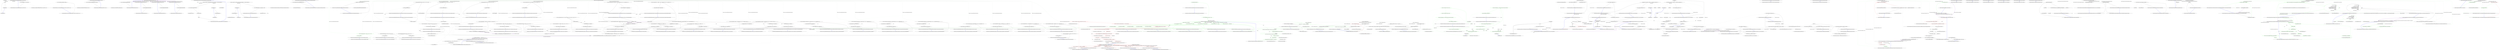 digraph  {
n52 [label="System.IO.Stream", span=""];
n0 [label="Entry Nancy.FormatterExtensions.AsFile(Nancy.IResponseFormatter, string, string)", span="15-15", cluster="Nancy.FormatterExtensions.AsFile(Nancy.IResponseFormatter, string, string)"];
n1 [label="return new GenericFileResponse(applicationRelativeFilePath, contentType);", span="17-17", cluster="Nancy.FormatterExtensions.AsFile(Nancy.IResponseFormatter, string, string)"];
n2 [label="Exit Nancy.FormatterExtensions.AsFile(Nancy.IResponseFormatter, string, string)", span="15-15", cluster="Nancy.FormatterExtensions.AsFile(Nancy.IResponseFormatter, string, string)"];
n3 [label="Entry Nancy.Responses.GenericFileResponse.GenericFileResponse(string, string)", span="43-43", cluster="Nancy.Responses.GenericFileResponse.GenericFileResponse(string, string)"];
n4 [label="Entry Nancy.FormatterExtensions.AsFile(Nancy.IResponseFormatter, string)", span="20-20", cluster="Nancy.FormatterExtensions.AsFile(Nancy.IResponseFormatter, string)"];
n5 [label="return new GenericFileResponse(applicationRelativeFilePath);", span="22-22", cluster="Nancy.FormatterExtensions.AsFile(Nancy.IResponseFormatter, string)"];
n6 [label="Exit Nancy.FormatterExtensions.AsFile(Nancy.IResponseFormatter, string)", span="20-20", cluster="Nancy.FormatterExtensions.AsFile(Nancy.IResponseFormatter, string)"];
n7 [label="Entry Nancy.Responses.GenericFileResponse.GenericFileResponse(string)", span="32-32", cluster="Nancy.Responses.GenericFileResponse.GenericFileResponse(string)"];
n8 [label="Entry Nancy.FormatterExtensions.AsCss(Nancy.IResponseFormatter, string)", span="26-26", cluster="Nancy.FormatterExtensions.AsCss(Nancy.IResponseFormatter, string)"];
n9 [label="return AsFile(formatter, applicationRelativeFilePath);", span="28-28", cluster="Nancy.FormatterExtensions.AsCss(Nancy.IResponseFormatter, string)"];
n10 [label="Exit Nancy.FormatterExtensions.AsCss(Nancy.IResponseFormatter, string)", span="26-26", cluster="Nancy.FormatterExtensions.AsCss(Nancy.IResponseFormatter, string)"];
n11 [label="Entry Nancy.FormatterExtensions.AsImage(Nancy.IResponseFormatter, string)", span="31-31", cluster="Nancy.FormatterExtensions.AsImage(Nancy.IResponseFormatter, string)"];
n12 [label="return AsFile(formatter, applicationRelativeFilePath);", span="33-33", cluster="Nancy.FormatterExtensions.AsImage(Nancy.IResponseFormatter, string)"];
n13 [label="Exit Nancy.FormatterExtensions.AsImage(Nancy.IResponseFormatter, string)", span="31-31", cluster="Nancy.FormatterExtensions.AsImage(Nancy.IResponseFormatter, string)"];
n14 [label="Entry Nancy.FormatterExtensions.AsJs(Nancy.IResponseFormatter, string)", span="37-37", cluster="Nancy.FormatterExtensions.AsJs(Nancy.IResponseFormatter, string)"];
n15 [label="return AsFile(formatter, applicationRelativeFilePath);", span="39-39", cluster="Nancy.FormatterExtensions.AsJs(Nancy.IResponseFormatter, string)"];
n16 [label="Exit Nancy.FormatterExtensions.AsJs(Nancy.IResponseFormatter, string)", span="37-37", cluster="Nancy.FormatterExtensions.AsJs(Nancy.IResponseFormatter, string)"];
n17 [label="Entry Nancy.FormatterExtensions.AsJson<TModel>(Nancy.IResponseFormatter, TModel, Nancy.HttpStatusCode)", span="42-42", cluster="Nancy.FormatterExtensions.AsJson<TModel>(Nancy.IResponseFormatter, TModel, Nancy.HttpStatusCode)"];
n18 [label="var serializer = jsonSerializer ?? (jsonSerializer = formatter.Serializers.FirstOrDefault(s => s.CanSerialize(''application/json'')))", span="44-44", cluster="Nancy.FormatterExtensions.AsJson<TModel>(Nancy.IResponseFormatter, TModel, Nancy.HttpStatusCode)"];
n19 [label="var r = new JsonResponse<TModel>(model, serializer)", span="46-46", cluster="Nancy.FormatterExtensions.AsJson<TModel>(Nancy.IResponseFormatter, TModel, Nancy.HttpStatusCode)"];
n20 [label="r.StatusCode = statusCode", span="47-47", cluster="Nancy.FormatterExtensions.AsJson<TModel>(Nancy.IResponseFormatter, TModel, Nancy.HttpStatusCode)"];
n23 [label="Entry Unk.FirstOrDefault", span="", cluster="Unk.FirstOrDefault"];
n25 [label="Entry lambda expression", span="44-44", cluster="lambda expression"];
n24 [label="Entry JsonResponse<TModel>.cstr", span="", cluster="JsonResponse<TModel>.cstr"];
n21 [label="return r;", span="49-49", cluster="Nancy.FormatterExtensions.AsJson<TModel>(Nancy.IResponseFormatter, TModel, Nancy.HttpStatusCode)"];
n22 [label="Exit Nancy.FormatterExtensions.AsJson<TModel>(Nancy.IResponseFormatter, TModel, Nancy.HttpStatusCode)", span="42-42", cluster="Nancy.FormatterExtensions.AsJson<TModel>(Nancy.IResponseFormatter, TModel, Nancy.HttpStatusCode)"];
n26 [label="s.CanSerialize(''application/json'')", span="44-44", cluster="lambda expression"];
n27 [label="Exit lambda expression", span="44-44", cluster="lambda expression"];
n28 [label="Entry Nancy.ISerializer.CanSerialize(string)", span="11-11", cluster="Nancy.ISerializer.CanSerialize(string)"];
n29 [label="Entry Nancy.FormatterExtensions.AsRedirect(Nancy.IResponseFormatter, string, Nancy.Responses.RedirectResponse.RedirectType)", span="52-52", cluster="Nancy.FormatterExtensions.AsRedirect(Nancy.IResponseFormatter, string, Nancy.Responses.RedirectResponse.RedirectType)"];
n30 [label="return new RedirectResponse(formatter.Context.ToFullPath(location), type);", span="54-54", cluster="Nancy.FormatterExtensions.AsRedirect(Nancy.IResponseFormatter, string, Nancy.Responses.RedirectResponse.RedirectType)"];
n31 [label="Exit Nancy.FormatterExtensions.AsRedirect(Nancy.IResponseFormatter, string, Nancy.Responses.RedirectResponse.RedirectType)", span="52-52", cluster="Nancy.FormatterExtensions.AsRedirect(Nancy.IResponseFormatter, string, Nancy.Responses.RedirectResponse.RedirectType)"];
n32 [label="Entry Nancy.Responses.RedirectResponse.RedirectResponse(string, Nancy.Responses.RedirectResponse.RedirectType)", span="14-14", cluster="Nancy.Responses.RedirectResponse.RedirectResponse(string, Nancy.Responses.RedirectResponse.RedirectType)"];
n33 [label="Entry Nancy.NancyContext.ToFullPath(string)", span="25-25", cluster="Nancy.NancyContext.ToFullPath(string)"];
n34 [label="Entry Nancy.FormatterExtensions.AsXml<TModel>(Nancy.IResponseFormatter, TModel)", span="57-57", cluster="Nancy.FormatterExtensions.AsXml<TModel>(Nancy.IResponseFormatter, TModel)"];
n35 [label="var serializer = xmlSerializer ?? (xmlSerializer = formatter.Serializers.FirstOrDefault(s => s.CanSerialize(''application/xml'')))", span="59-59", cluster="Nancy.FormatterExtensions.AsXml<TModel>(Nancy.IResponseFormatter, TModel)"];
n36 [label="return new XmlResponse<TModel>(model, ''application/xml'', serializer);", span="61-61", cluster="Nancy.FormatterExtensions.AsXml<TModel>(Nancy.IResponseFormatter, TModel)"];
n39 [label="Entry lambda expression", span="59-59", cluster="lambda expression"];
n37 [label="Exit Nancy.FormatterExtensions.AsXml<TModel>(Nancy.IResponseFormatter, TModel)", span="57-57", cluster="Nancy.FormatterExtensions.AsXml<TModel>(Nancy.IResponseFormatter, TModel)"];
n38 [label="Entry XmlResponse<TModel>.cstr", span="", cluster="XmlResponse<TModel>.cstr"];
n40 [label="s.CanSerialize(''application/xml'')", span="59-59", cluster="lambda expression"];
n41 [label="Exit lambda expression", span="59-59", cluster="lambda expression"];
n42 [label="Entry Nancy.FormatterExtensions.FromStream(Nancy.IResponseFormatter, System.IO.Stream, string)", span="64-64", cluster="Nancy.FormatterExtensions.FromStream(Nancy.IResponseFormatter, System.IO.Stream, string)"];
n43 [label="return new StreamResponse(() => stream, contentType);", span="66-66", cluster="Nancy.FormatterExtensions.FromStream(Nancy.IResponseFormatter, System.IO.Stream, string)"];
n47 [label=stream, span="66-66", cluster="lambda expression"];
n44 [label="Exit Nancy.FormatterExtensions.FromStream(Nancy.IResponseFormatter, System.IO.Stream, string)", span="64-64", cluster="Nancy.FormatterExtensions.FromStream(Nancy.IResponseFormatter, System.IO.Stream, string)"];
n45 [label="Entry Nancy.Responses.StreamResponse.StreamResponse(System.Func<System.IO.Stream>, string)", span="16-16", cluster="Nancy.Responses.StreamResponse.StreamResponse(System.Func<System.IO.Stream>, string)"];
n46 [label="Entry lambda expression", span="66-66", cluster="lambda expression"];
n48 [label="Exit lambda expression", span="66-66", cluster="lambda expression"];
n49 [label="Entry Nancy.FormatterExtensions.FromStream(Nancy.IResponseFormatter, System.Func<System.IO.Stream>, string)", span="69-69", cluster="Nancy.FormatterExtensions.FromStream(Nancy.IResponseFormatter, System.Func<System.IO.Stream>, string)"];
n50 [label="return new StreamResponse(streamDelegate, contentType);", span="71-71", cluster="Nancy.FormatterExtensions.FromStream(Nancy.IResponseFormatter, System.Func<System.IO.Stream>, string)"];
n51 [label="Exit Nancy.FormatterExtensions.FromStream(Nancy.IResponseFormatter, System.Func<System.IO.Stream>, string)", span="69-69", cluster="Nancy.FormatterExtensions.FromStream(Nancy.IResponseFormatter, System.Func<System.IO.Stream>, string)"];
d11 [label="var results = this.matcher.Match(''/foo/bar'', ''/foo/bar/'', new[] { ''foo'', ''bar'' }, null)", span="30-30", cluster="Nancy.Tests.Unit.Routing.DefaultRoutePatternMatcherFixture.Should_ignore_trailing_slash_on_route_path()", color=green, community=0];
d162 [label="Nancy.Tests.Unit.Routing.DefaultRoutePatternMatcherFixture", span=""];
d10 [label="Entry Nancy.Tests.Unit.Routing.DefaultRoutePatternMatcherFixture.Should_ignore_trailing_slash_on_route_path()", span="27-27", cluster="Nancy.Tests.Unit.Routing.DefaultRoutePatternMatcherFixture.Should_ignore_trailing_slash_on_route_path()"];
d12 [label="results.IsMatch.ShouldBeTrue()", span="33-33", cluster="Nancy.Tests.Unit.Routing.DefaultRoutePatternMatcherFixture.Should_ignore_trailing_slash_on_route_path()", color=green, community=0];
d8 [label="Entry Nancy.Routing.DefaultRoutePatternMatcher.Match(string, string, System.Collections.Generic.IEnumerable<string>, Nancy.NancyContext)", span="26-26", cluster="Nancy.Routing.DefaultRoutePatternMatcher.Match(string, string, System.Collections.Generic.IEnumerable<string>, Nancy.NancyContext)"];
d13 [label="Exit Nancy.Tests.Unit.Routing.DefaultRoutePatternMatcherFixture.Should_ignore_trailing_slash_on_route_path()", span="27-27", cluster="Nancy.Tests.Unit.Routing.DefaultRoutePatternMatcherFixture.Should_ignore_trailing_slash_on_route_path()"];
d9 [label="Entry bool.ShouldBeTrue()", span="85-85", cluster="bool.ShouldBeTrue()"];
d1 [label="this.matcher = new DefaultRoutePatternMatcher()", span="13-13", cluster="Nancy.Tests.Unit.Routing.DefaultRoutePatternMatcherFixture.DefaultRoutePatternMatcherFixture()"];
d5 [label="var results = this.matcher.Match(''/'', ''/'', new string[] { }, null)", span="20-20", cluster="Nancy.Tests.Unit.Routing.DefaultRoutePatternMatcherFixture.Should_not_trim_trailing_slash_if_requesting_root()"];
d15 [label="var results = this.matcher.Match(''/foo/bar/'', ''/foo/bar'', new[] { ''foo'', ''bar'' }, null)", span="40-40", cluster="Nancy.Tests.Unit.Routing.DefaultRoutePatternMatcherFixture.Should_ignore_trailing_slash_on_request_uri()"];
d19 [label="var results = this.matcher.Match(''/foo/bar'', ''/foo/bar'', new[] { ''foo'', ''bar'' }, null)", span="50-50", cluster="Nancy.Tests.Unit.Routing.DefaultRoutePatternMatcherFixture.Should_return_match_result_when_paths_matched()"];
d24 [label="var results = this.matcher.Match(''/foo/bar'', ''/foo/bar'', new[] { ''foo'', ''bar'' }, context)", span="63-63", cluster="Nancy.Tests.Unit.Routing.DefaultRoutePatternMatcherFixture.Should_return_match_result_with_context_of_current_request_when_paths_matched()"];
d31 [label="var results = this.matcher.Match(''/foo/bar'', ''/bar/foo'', new[] { ''foo'', ''bar'' }, context)", span="76-76", cluster="Nancy.Tests.Unit.Routing.DefaultRoutePatternMatcherFixture.Should_return_match_result_with_context_of_current_request_when_paths_do_not_match()"];
d35 [label="var results = this.matcher.Match(''/foo/bar'', ''/bar/foo'', new[] { ''bar'', ''foo'' }, null)", span="86-86", cluster="Nancy.Tests.Unit.Routing.DefaultRoutePatternMatcherFixture.Should_return_negative_match_result_when_paths_does_not_match()"];
d40 [label="var results = this.matcher.Match(''/FoO/baR'', ''/fOO/bAr'', new[] { ''fOO'', ''bAr'' }, null)", span="96-96", cluster="Nancy.Tests.Unit.Routing.DefaultRoutePatternMatcherFixture.Should_be_case_insensitive_when_checking_for_match()"];
d44 [label="var results = this.matcher.Match(''/foo/bar/baz'', ''/foo/{bar}/{baz}'', new[] { ''foo'', ''{bar}'', ''{baz}'' }, null)", span="106-106", cluster="Nancy.Tests.Unit.Routing.DefaultRoutePatternMatcherFixture.Should_capture_parameters()"];
d50 [label="var results = this.matcher.Match(''/foo/bar/baz'', ''/foo/{bar}'', new[] { ''foo'', ''{bar}'' }, null)", span="117-117", cluster="Nancy.Tests.Unit.Routing.DefaultRoutePatternMatcherFixture.Should_treat_parameters_as_greedy()"];
d54 [label="var results = this.matcher.Match(''/foo/1234'', @''/(?<foo>foo)/(?<bar>\d{4})/'', new[] { ''(?<foo>foo)'', @''(?<bar>\d{4})'' }, null)", span="127-127", cluster="Nancy.Tests.Unit.Routing.DefaultRoutePatternMatcherFixture.Should_allow_regex_in_route_definition_and_capture_specified_parameters()"];
d60 [label="var results = this.matcher.Match(''/foo/bar'', @''/foo/(?<bar>[0-9]*)'', new[] { ''foo'', @''(?<bar>[0-9]*)'' }, null)", span="139-139", cluster="Nancy.Tests.Unit.Routing.DefaultRoutePatternMatcherFixture.Should_allow_regex_in_route_definition_and_return_negative_result_when_it_does_not_match()"];
d65 [label="var results = this.matcher.Match(''/foo/'' + parameter, ''/foo/{bar}'', new[] { ''foo'', @''{bar}'' }, null)", span="152-152", cluster="Nancy.Tests.Unit.Routing.DefaultRoutePatternMatcherFixture.Should_not_url_decode_captured_parameters()"];
d71 [label="var results = this.matcher.Match(''/foo/'' + parameter, ''/foo/{bar}'', new[] { ''foo'', @''{bar}'' }, null)", span="165-165", cluster="Nancy.Tests.Unit.Routing.DefaultRoutePatternMatcherFixture.Should_allow_all_of_the_unreserved_rfc_1738_characters_in_the_capture_segments()"];
d76 [label="var results = this.matcher.Match(''/foo/'' + parameter, ''/foo/'' + parameter, new[] { ''foo'', parameter }, null)", span="178-178", cluster="Nancy.Tests.Unit.Routing.DefaultRoutePatternMatcherFixture.Should_allow_all_of_the_unreserved_rfc_1738_characters_in_the_non_capture_segments()"];
d81 [label="var results = this.matcher.Match(''/foo/'' + parameter, ''/foo/{b_ar}'', new[] { ''foo'', ''{b_ar}'' }, null)", span="191-191", cluster="Nancy.Tests.Unit.Routing.DefaultRoutePatternMatcherFixture.Should_allow_underscore_in_parameter_key()"];
d86 [label="var results = this.matcher.Match(''/foo/'' + parameter + ''.cshtml'', ''/foo/{name}.cshtml'', new[] { ''foo'', ''{name}.cshtml'' }, null)", span="204-204", cluster="Nancy.Tests.Unit.Routing.DefaultRoutePatternMatcherFixture.Should_capture_parameters_when_the_segment_contains_more_characters_after_parameter_declaration()"];
d91 [label="var results = this.matcher.Match(''/foo/bar'' + parameter + ''.cshtml'', ''/foo/bar{name}.cshtml'', new[] { ''foo'', ''bar{name}.cshtml'' }, null)", span="217-217", cluster="Nancy.Tests.Unit.Routing.DefaultRoutePatternMatcherFixture.Should_capture_parameters_even_when_it_is_surrounded_by_additional_characters()"];
d95 [label="var results = this.matcher.Match(''/foo/filename.cshtml'', ''/foo/{name}.{format}'', new[] { ''foo'', ''{name}.{format}'' }, null)", span="227-227", cluster="Nancy.Tests.Unit.Routing.DefaultRoutePatternMatcherFixture.Should_capture_multiple_parameters()"];
d100 [label="var results = this.matcher.Match(''/foo/barfilename.cshtmlbaz'', ''/foo/bar{name}.{format}baz'', new[] { ''foo'', ''bar{name}.{format}baz'' }, null)", span="238-238", cluster="Nancy.Tests.Unit.Routing.DefaultRoutePatternMatcherFixture.Should_capture_multiple_parameters_that_are_surrounded_by_characters()"];
d105 [label="var results = this.matcher.Match(''/foo'', ''/foo/{bar?}'', new[] { ''foo'', ''{bar?}'' }, null)", span="249-249", cluster="Nancy.Tests.Unit.Routing.DefaultRoutePatternMatcherFixture.Should_support_optional_segments()"];
d109 [label="var results = this.matcher.Match(''/foo'', ''/foo/{bar?hiya}'', new[] { ''foo'', ''{bar?hiya}'' }, null)", span="259-259", cluster="Nancy.Tests.Unit.Routing.DefaultRoutePatternMatcherFixture.Should_support_default_values_for_optional_parameters()"];
d113 [label="var results = this.matcher.Match(''/foo/ninjah'', ''/foo/{bar?hiya}'', new[] { ''foo'', ''{bar?hiya}'' }, null)", span="269-269", cluster="Nancy.Tests.Unit.Routing.DefaultRoutePatternMatcherFixture.Should_use_captured_value_for_optional_parameter_when_supplied()"];
d117 [label="var results = this.matcher.Match(''/foo/andreas'', ''/foo/{bar?hiya}/{name}'', new[] { ''foo'', ''{bar?hiya}'', ''{name}'' }, null)", span="279-279", cluster="Nancy.Tests.Unit.Routing.DefaultRoutePatternMatcherFixture.Should_support_non_optional_parameters_after_optional_parameter()"];
d122 [label="var results = this.matcher.Match(''/foo/bye/andreas'', ''/foo/{bar?hiya}/{name}'', new[] { ''foo'', ''{bar?hiya}'', ''{name}'' }, null)", span="290-290", cluster="Nancy.Tests.Unit.Routing.DefaultRoutePatternMatcherFixture.Should_use_captured_value_for_optional_parameter_when_value_was_supplied_and_route_contains_additional_parameters()"];
d127 [label="var results = this.matcher.Match(''/foo/filename.cshtml'', ''/foo/{name?}.{format}'', new[] { ''foo'', ''{name?}.{format}'' }, null)", span="301-301", cluster="Nancy.Tests.Unit.Routing.DefaultRoutePatternMatcherFixture.Should_support_combination_of_optional_and_required_parameters_in_same_segment()"];
d132 [label="var results = this.matcher.Match(''/foo/filename.cshtml'', ''/foo/{name?}.{format?}'', new[] { ''foo'', ''{name?}.{format?}'' }, null)", span="312-312", cluster="Nancy.Tests.Unit.Routing.DefaultRoutePatternMatcherFixture.Should_support_multiple_optional_parameters_in_same_segment()"];
d137 [label="var results = this.matcher.Match(''/foo/filename.cshtml'', ''/foo/{name?stuff}.{format?}'', new[] { ''foo'', ''{name?stuff}.{format?}'' }, null)", span="323-323", cluster="Nancy.Tests.Unit.Routing.DefaultRoutePatternMatcherFixture.Should_support_single_default_value_parameter_when_segment_contains_multiple_optional_parameters()"];
d142 [label="var results = this.matcher.Match(''/foo/filename.cshtml'', ''/foo/{name?stuff}.{format?}'', new[] { ''foo'', ''{name?stuff}.{format?}'' }, null)", span="334-334", cluster="Nancy.Tests.Unit.Routing.DefaultRoutePatternMatcherFixture.Should_support_default_values_for_all_parametes_when_segment_contains_multiple_parameters()"];
d147 [label="var results = this.matcher.Match(''/foo/cshtmlbaz'', ''/foo/{format?}baz'', new[] { ''foo'', ''{format?}baz'' }, null)", span="345-345", cluster="Nancy.Tests.Unit.Routing.DefaultRoutePatternMatcherFixture.Should_support_literals_after_optional_parameter_when_value_was_supplied()"];
d151 [label="var results = this.matcher.Match(''/foo/baz'', ''/foo/{format?cshtml}baz'', new[] { ''foo'', ''{format?cshtml}baz'' }, null)", span="355-355", cluster="Nancy.Tests.Unit.Routing.DefaultRoutePatternMatcherFixture.Should_support_literals_after_optional_parameter_when_value_was_not_supplied()"];
d155 [label="var results = this.matcher.Match(''/foo/barcshtml'', ''/foo/bar{format}'', new[] { ''foo'', ''bar{format?cshtml}'' }, null)", span="365-365", cluster="Nancy.Tests.Unit.Routing.DefaultRoutePatternMatcherFixture.Should_support_literals_before_optional_parameter_when_value_was_supplied()"];
d159 [label="var results = this.matcher.Match(''/foo/bar'', ''/foo/bar{format?cshtml}'', new[] { ''foo'', ''bar{format?cshtml}'' }, null)", span="375-375", cluster="Nancy.Tests.Unit.Routing.DefaultRoutePatternMatcherFixture.Should_support_literals_before_optional_parameter_when_value_was_not_supplied()"];
d6 [label="results.IsMatch.ShouldBeTrue()", span="23-23", cluster="Nancy.Tests.Unit.Routing.DefaultRoutePatternMatcherFixture.Should_not_trim_trailing_slash_if_requesting_root()"];
d16 [label="results.IsMatch.ShouldBeTrue()", span="43-43", cluster="Nancy.Tests.Unit.Routing.DefaultRoutePatternMatcherFixture.Should_ignore_trailing_slash_on_request_uri()"];
d20 [label="results.IsMatch.ShouldBeTrue()", span="53-53", cluster="Nancy.Tests.Unit.Routing.DefaultRoutePatternMatcherFixture.Should_return_match_result_when_paths_matched()"];
d41 [label="results.IsMatch.ShouldBeTrue()", span="99-99", cluster="Nancy.Tests.Unit.Routing.DefaultRoutePatternMatcherFixture.Should_be_case_insensitive_when_checking_for_match()"];
d55 [label="results.IsMatch.ShouldBeTrue()", span="130-130", cluster="Nancy.Tests.Unit.Routing.DefaultRoutePatternMatcherFixture.Should_allow_regex_in_route_definition_and_capture_specified_parameters()"];
d77 [label="results.IsMatch.ShouldBeTrue()", span="181-181", cluster="Nancy.Tests.Unit.Routing.DefaultRoutePatternMatcherFixture.Should_allow_all_of_the_unreserved_rfc_1738_characters_in_the_non_capture_segments()"];
d106 [label="results.IsMatch.ShouldBeTrue()", span="252-252", cluster="Nancy.Tests.Unit.Routing.DefaultRoutePatternMatcherFixture.Should_support_optional_segments()"];
d0 [label="Entry Nancy.Tests.Unit.Routing.DefaultRoutePatternMatcherFixture.DefaultRoutePatternMatcherFixture()", span="11-11", cluster="Nancy.Tests.Unit.Routing.DefaultRoutePatternMatcherFixture.DefaultRoutePatternMatcherFixture()"];
d2 [label="Exit Nancy.Tests.Unit.Routing.DefaultRoutePatternMatcherFixture.DefaultRoutePatternMatcherFixture()", span="11-11", cluster="Nancy.Tests.Unit.Routing.DefaultRoutePatternMatcherFixture.DefaultRoutePatternMatcherFixture()"];
d3 [label="Entry Nancy.Routing.DefaultRoutePatternMatcher.DefaultRoutePatternMatcher()", span="13-13", cluster="Nancy.Routing.DefaultRoutePatternMatcher.DefaultRoutePatternMatcher()"];
d4 [label="Entry Nancy.Tests.Unit.Routing.DefaultRoutePatternMatcherFixture.Should_not_trim_trailing_slash_if_requesting_root()", span="17-17", cluster="Nancy.Tests.Unit.Routing.DefaultRoutePatternMatcherFixture.Should_not_trim_trailing_slash_if_requesting_root()"];
d14 [label="Entry Nancy.Tests.Unit.Routing.DefaultRoutePatternMatcherFixture.Should_ignore_trailing_slash_on_request_uri()", span="37-37", cluster="Nancy.Tests.Unit.Routing.DefaultRoutePatternMatcherFixture.Should_ignore_trailing_slash_on_request_uri()"];
d18 [label="Entry Nancy.Tests.Unit.Routing.DefaultRoutePatternMatcherFixture.Should_return_match_result_when_paths_matched()", span="47-47", cluster="Nancy.Tests.Unit.Routing.DefaultRoutePatternMatcherFixture.Should_return_match_result_when_paths_matched()"];
d23 [label="var context = new NancyContext()", span="60-60", cluster="Nancy.Tests.Unit.Routing.DefaultRoutePatternMatcherFixture.Should_return_match_result_with_context_of_current_request_when_paths_matched()"];
d25 [label="results.Context.ShouldBeSameAs(context)", span="66-66", cluster="Nancy.Tests.Unit.Routing.DefaultRoutePatternMatcherFixture.Should_return_match_result_with_context_of_current_request_when_paths_matched()"];
d30 [label="var context = new NancyContext()", span="73-73", cluster="Nancy.Tests.Unit.Routing.DefaultRoutePatternMatcherFixture.Should_return_match_result_with_context_of_current_request_when_paths_do_not_match()"];
d32 [label="results.Context.ShouldBeSameAs(context)", span="79-79", cluster="Nancy.Tests.Unit.Routing.DefaultRoutePatternMatcherFixture.Should_return_match_result_with_context_of_current_request_when_paths_do_not_match()"];
d34 [label="Entry Nancy.Tests.Unit.Routing.DefaultRoutePatternMatcherFixture.Should_return_negative_match_result_when_paths_does_not_match()", span="83-83", cluster="Nancy.Tests.Unit.Routing.DefaultRoutePatternMatcherFixture.Should_return_negative_match_result_when_paths_does_not_match()"];
d36 [label="results.IsMatch.ShouldBeFalse()", span="89-89", cluster="Nancy.Tests.Unit.Routing.DefaultRoutePatternMatcherFixture.Should_return_negative_match_result_when_paths_does_not_match()"];
d39 [label="Entry Nancy.Tests.Unit.Routing.DefaultRoutePatternMatcherFixture.Should_be_case_insensitive_when_checking_for_match()", span="93-93", cluster="Nancy.Tests.Unit.Routing.DefaultRoutePatternMatcherFixture.Should_be_case_insensitive_when_checking_for_match()"];
d43 [label="Entry Nancy.Tests.Unit.Routing.DefaultRoutePatternMatcherFixture.Should_capture_parameters()", span="103-103", cluster="Nancy.Tests.Unit.Routing.DefaultRoutePatternMatcherFixture.Should_capture_parameters()"];
d45 [label="((string)results.Parameters[''bar'']).ShouldEqual(''bar'')", span="109-109", cluster="Nancy.Tests.Unit.Routing.DefaultRoutePatternMatcherFixture.Should_capture_parameters()"];
d46 [label="((string)results.Parameters[''baz'']).ShouldEqual(''baz'')", span="110-110", cluster="Nancy.Tests.Unit.Routing.DefaultRoutePatternMatcherFixture.Should_capture_parameters()"];
d49 [label="Entry Nancy.Tests.Unit.Routing.DefaultRoutePatternMatcherFixture.Should_treat_parameters_as_greedy()", span="114-114", cluster="Nancy.Tests.Unit.Routing.DefaultRoutePatternMatcherFixture.Should_treat_parameters_as_greedy()"];
d51 [label="((string)results.Parameters[''bar'']).ShouldEqual(''bar/baz'')", span="120-120", cluster="Nancy.Tests.Unit.Routing.DefaultRoutePatternMatcherFixture.Should_treat_parameters_as_greedy()"];
d53 [label="Entry Nancy.Tests.Unit.Routing.DefaultRoutePatternMatcherFixture.Should_allow_regex_in_route_definition_and_capture_specified_parameters()", span="124-124", cluster="Nancy.Tests.Unit.Routing.DefaultRoutePatternMatcherFixture.Should_allow_regex_in_route_definition_and_capture_specified_parameters()"];
d56 [label="((string)results.Parameters[''foo'']).ShouldEqual(''foo'')", span="131-131", cluster="Nancy.Tests.Unit.Routing.DefaultRoutePatternMatcherFixture.Should_allow_regex_in_route_definition_and_capture_specified_parameters()"];
d57 [label="((string)results.Parameters[''bar'']).ShouldEqual(''1234'')", span="132-132", cluster="Nancy.Tests.Unit.Routing.DefaultRoutePatternMatcherFixture.Should_allow_regex_in_route_definition_and_capture_specified_parameters()"];
d59 [label="Entry Nancy.Tests.Unit.Routing.DefaultRoutePatternMatcherFixture.Should_allow_regex_in_route_definition_and_return_negative_result_when_it_does_not_match()", span="136-136", cluster="Nancy.Tests.Unit.Routing.DefaultRoutePatternMatcherFixture.Should_allow_regex_in_route_definition_and_return_negative_result_when_it_does_not_match()"];
d61 [label="results.IsMatch.ShouldBeFalse()", span="142-142", cluster="Nancy.Tests.Unit.Routing.DefaultRoutePatternMatcherFixture.Should_allow_regex_in_route_definition_and_return_negative_result_when_it_does_not_match()"];
d64 [label="var parameter = Uri.EscapeUriString(''baa ram ewe{}'')", span="149-149", cluster="Nancy.Tests.Unit.Routing.DefaultRoutePatternMatcherFixture.Should_not_url_decode_captured_parameters()"];
d66 [label="((string)results.Parameters[''bar'']).ShouldEqual(parameter)", span="155-155", cluster="Nancy.Tests.Unit.Routing.DefaultRoutePatternMatcherFixture.Should_not_url_decode_captured_parameters()"];
d70 [label="string parameter = ''0123456789abcdefghijklmnopqrstuvwxyzABCDEFGHIJKLMNOPQRSTUVWXYZ-_.!*'()''", span="162-162", cluster="Nancy.Tests.Unit.Routing.DefaultRoutePatternMatcherFixture.Should_allow_all_of_the_unreserved_rfc_1738_characters_in_the_capture_segments()"];
d72 [label="((string)results.Parameters[''bar'']).ShouldEqual(parameter)", span="168-168", cluster="Nancy.Tests.Unit.Routing.DefaultRoutePatternMatcherFixture.Should_allow_all_of_the_unreserved_rfc_1738_characters_in_the_capture_segments()"];
d75 [label="string parameter = ''0123456789abcdefghijklmnopqrstuvwxyzABCDEFGHIJKLMNOPQRSTUVWXYZ-_.!*'()''", span="175-175", cluster="Nancy.Tests.Unit.Routing.DefaultRoutePatternMatcherFixture.Should_allow_all_of_the_unreserved_rfc_1738_characters_in_the_non_capture_segments()"];
d80 [label="string parameter = ''lol''", span="188-188", cluster="Nancy.Tests.Unit.Routing.DefaultRoutePatternMatcherFixture.Should_allow_underscore_in_parameter_key()"];
d82 [label="((string)results.Parameters[''b_ar'']).ShouldEqual(parameter)", span="194-194", cluster="Nancy.Tests.Unit.Routing.DefaultRoutePatternMatcherFixture.Should_allow_underscore_in_parameter_key()"];
d85 [label="string parameter = ''filename''", span="201-201", cluster="Nancy.Tests.Unit.Routing.DefaultRoutePatternMatcherFixture.Should_capture_parameters_when_the_segment_contains_more_characters_after_parameter_declaration()"];
d87 [label="((string)results.Parameters[''name'']).ShouldEqual(parameter)", span="207-207", cluster="Nancy.Tests.Unit.Routing.DefaultRoutePatternMatcherFixture.Should_capture_parameters_when_the_segment_contains_more_characters_after_parameter_declaration()"];
d90 [label="string parameter = ''filename''", span="214-214", cluster="Nancy.Tests.Unit.Routing.DefaultRoutePatternMatcherFixture.Should_capture_parameters_even_when_it_is_surrounded_by_additional_characters()"];
d92 [label="((string)results.Parameters[''name'']).ShouldEqual(parameter)", span="220-220", cluster="Nancy.Tests.Unit.Routing.DefaultRoutePatternMatcherFixture.Should_capture_parameters_even_when_it_is_surrounded_by_additional_characters()"];
d94 [label="Entry Nancy.Tests.Unit.Routing.DefaultRoutePatternMatcherFixture.Should_capture_multiple_parameters()", span="224-224", cluster="Nancy.Tests.Unit.Routing.DefaultRoutePatternMatcherFixture.Should_capture_multiple_parameters()"];
d96 [label="((string)results.Parameters[''name'']).ShouldEqual(''filename'')", span="230-230", cluster="Nancy.Tests.Unit.Routing.DefaultRoutePatternMatcherFixture.Should_capture_multiple_parameters()"];
d97 [label="((string)results.Parameters[''format'']).ShouldEqual(''cshtml'')", span="231-231", cluster="Nancy.Tests.Unit.Routing.DefaultRoutePatternMatcherFixture.Should_capture_multiple_parameters()"];
d99 [label="Entry Nancy.Tests.Unit.Routing.DefaultRoutePatternMatcherFixture.Should_capture_multiple_parameters_that_are_surrounded_by_characters()", span="235-235", cluster="Nancy.Tests.Unit.Routing.DefaultRoutePatternMatcherFixture.Should_capture_multiple_parameters_that_are_surrounded_by_characters()"];
d101 [label="((string)results.Parameters[''name'']).ShouldEqual(''filename'')", span="241-241", cluster="Nancy.Tests.Unit.Routing.DefaultRoutePatternMatcherFixture.Should_capture_multiple_parameters_that_are_surrounded_by_characters()"];
d102 [label="((string)results.Parameters[''format'']).ShouldEqual(''cshtml'')", span="242-242", cluster="Nancy.Tests.Unit.Routing.DefaultRoutePatternMatcherFixture.Should_capture_multiple_parameters_that_are_surrounded_by_characters()"];
d104 [label="Entry Nancy.Tests.Unit.Routing.DefaultRoutePatternMatcherFixture.Should_support_optional_segments()", span="246-246", cluster="Nancy.Tests.Unit.Routing.DefaultRoutePatternMatcherFixture.Should_support_optional_segments()"];
d108 [label="Entry Nancy.Tests.Unit.Routing.DefaultRoutePatternMatcherFixture.Should_support_default_values_for_optional_parameters()", span="256-256", cluster="Nancy.Tests.Unit.Routing.DefaultRoutePatternMatcherFixture.Should_support_default_values_for_optional_parameters()"];
d110 [label="((string)results.Parameters[''bar'']).ShouldEqual(''hiya'')", span="262-262", cluster="Nancy.Tests.Unit.Routing.DefaultRoutePatternMatcherFixture.Should_support_default_values_for_optional_parameters()"];
d112 [label="Entry Nancy.Tests.Unit.Routing.DefaultRoutePatternMatcherFixture.Should_use_captured_value_for_optional_parameter_when_supplied()", span="266-266", cluster="Nancy.Tests.Unit.Routing.DefaultRoutePatternMatcherFixture.Should_use_captured_value_for_optional_parameter_when_supplied()"];
d114 [label="((string)results.Parameters[''bar'']).ShouldEqual(''ninjah'')", span="272-272", cluster="Nancy.Tests.Unit.Routing.DefaultRoutePatternMatcherFixture.Should_use_captured_value_for_optional_parameter_when_supplied()"];
d116 [label="Entry Nancy.Tests.Unit.Routing.DefaultRoutePatternMatcherFixture.Should_support_non_optional_parameters_after_optional_parameter()", span="276-276", cluster="Nancy.Tests.Unit.Routing.DefaultRoutePatternMatcherFixture.Should_support_non_optional_parameters_after_optional_parameter()"];
d118 [label="((string)results.Parameters[''bar'']).ShouldEqual(''hiya'')", span="282-282", cluster="Nancy.Tests.Unit.Routing.DefaultRoutePatternMatcherFixture.Should_support_non_optional_parameters_after_optional_parameter()"];
d119 [label="((string)results.Parameters[''name'']).ShouldEqual(''andreas'')", span="283-283", cluster="Nancy.Tests.Unit.Routing.DefaultRoutePatternMatcherFixture.Should_support_non_optional_parameters_after_optional_parameter()"];
d121 [label="Entry Nancy.Tests.Unit.Routing.DefaultRoutePatternMatcherFixture.Should_use_captured_value_for_optional_parameter_when_value_was_supplied_and_route_contains_additional_parameters()", span="287-287", cluster="Nancy.Tests.Unit.Routing.DefaultRoutePatternMatcherFixture.Should_use_captured_value_for_optional_parameter_when_value_was_supplied_and_route_contains_additional_parameters()"];
d123 [label="((string)results.Parameters[''bar'']).ShouldEqual(''bye'')", span="293-293", cluster="Nancy.Tests.Unit.Routing.DefaultRoutePatternMatcherFixture.Should_use_captured_value_for_optional_parameter_when_value_was_supplied_and_route_contains_additional_parameters()"];
d124 [label="((string)results.Parameters[''name'']).ShouldEqual(''andreas'')", span="294-294", cluster="Nancy.Tests.Unit.Routing.DefaultRoutePatternMatcherFixture.Should_use_captured_value_for_optional_parameter_when_value_was_supplied_and_route_contains_additional_parameters()"];
d126 [label="Entry Nancy.Tests.Unit.Routing.DefaultRoutePatternMatcherFixture.Should_support_combination_of_optional_and_required_parameters_in_same_segment()", span="298-298", cluster="Nancy.Tests.Unit.Routing.DefaultRoutePatternMatcherFixture.Should_support_combination_of_optional_and_required_parameters_in_same_segment()"];
d128 [label="((string)results.Parameters[''name'']).ShouldEqual(''filename'')", span="304-304", cluster="Nancy.Tests.Unit.Routing.DefaultRoutePatternMatcherFixture.Should_support_combination_of_optional_and_required_parameters_in_same_segment()"];
d129 [label="((string)results.Parameters[''format'']).ShouldEqual(''cshtml'')", span="305-305", cluster="Nancy.Tests.Unit.Routing.DefaultRoutePatternMatcherFixture.Should_support_combination_of_optional_and_required_parameters_in_same_segment()"];
d131 [label="Entry Nancy.Tests.Unit.Routing.DefaultRoutePatternMatcherFixture.Should_support_multiple_optional_parameters_in_same_segment()", span="309-309", cluster="Nancy.Tests.Unit.Routing.DefaultRoutePatternMatcherFixture.Should_support_multiple_optional_parameters_in_same_segment()"];
d133 [label="((string)results.Parameters[''name'']).ShouldEqual(''filename'')", span="315-315", cluster="Nancy.Tests.Unit.Routing.DefaultRoutePatternMatcherFixture.Should_support_multiple_optional_parameters_in_same_segment()"];
d134 [label="((string)results.Parameters[''format'']).ShouldEqual(''cshtml'')", span="316-316", cluster="Nancy.Tests.Unit.Routing.DefaultRoutePatternMatcherFixture.Should_support_multiple_optional_parameters_in_same_segment()"];
d136 [label="Entry Nancy.Tests.Unit.Routing.DefaultRoutePatternMatcherFixture.Should_support_single_default_value_parameter_when_segment_contains_multiple_optional_parameters()", span="320-320", cluster="Nancy.Tests.Unit.Routing.DefaultRoutePatternMatcherFixture.Should_support_single_default_value_parameter_when_segment_contains_multiple_optional_parameters()"];
d138 [label="((string)results.Parameters[''name'']).ShouldEqual(''filename'')", span="326-326", cluster="Nancy.Tests.Unit.Routing.DefaultRoutePatternMatcherFixture.Should_support_single_default_value_parameter_when_segment_contains_multiple_optional_parameters()"];
d139 [label="((string)results.Parameters[''format'']).ShouldEqual(''cshtml'')", span="327-327", cluster="Nancy.Tests.Unit.Routing.DefaultRoutePatternMatcherFixture.Should_support_single_default_value_parameter_when_segment_contains_multiple_optional_parameters()"];
d141 [label="Entry Nancy.Tests.Unit.Routing.DefaultRoutePatternMatcherFixture.Should_support_default_values_for_all_parametes_when_segment_contains_multiple_parameters()", span="331-331", cluster="Nancy.Tests.Unit.Routing.DefaultRoutePatternMatcherFixture.Should_support_default_values_for_all_parametes_when_segment_contains_multiple_parameters()"];
d143 [label="((string)results.Parameters[''name'']).ShouldEqual(''filename'')", span="337-337", cluster="Nancy.Tests.Unit.Routing.DefaultRoutePatternMatcherFixture.Should_support_default_values_for_all_parametes_when_segment_contains_multiple_parameters()"];
d144 [label="((string)results.Parameters[''format'']).ShouldEqual(''cshtml'')", span="338-338", cluster="Nancy.Tests.Unit.Routing.DefaultRoutePatternMatcherFixture.Should_support_default_values_for_all_parametes_when_segment_contains_multiple_parameters()"];
d146 [label="Entry Nancy.Tests.Unit.Routing.DefaultRoutePatternMatcherFixture.Should_support_literals_after_optional_parameter_when_value_was_supplied()", span="342-342", cluster="Nancy.Tests.Unit.Routing.DefaultRoutePatternMatcherFixture.Should_support_literals_after_optional_parameter_when_value_was_supplied()"];
d148 [label="((string)results.Parameters[''format'']).ShouldEqual(''cshtml'')", span="348-348", cluster="Nancy.Tests.Unit.Routing.DefaultRoutePatternMatcherFixture.Should_support_literals_after_optional_parameter_when_value_was_supplied()"];
d150 [label="Entry Nancy.Tests.Unit.Routing.DefaultRoutePatternMatcherFixture.Should_support_literals_after_optional_parameter_when_value_was_not_supplied()", span="352-352", cluster="Nancy.Tests.Unit.Routing.DefaultRoutePatternMatcherFixture.Should_support_literals_after_optional_parameter_when_value_was_not_supplied()"];
d152 [label="((string)results.Parameters[''format'']).ShouldEqual(''cshtml'')", span="358-358", cluster="Nancy.Tests.Unit.Routing.DefaultRoutePatternMatcherFixture.Should_support_literals_after_optional_parameter_when_value_was_not_supplied()"];
d154 [label="Entry Nancy.Tests.Unit.Routing.DefaultRoutePatternMatcherFixture.Should_support_literals_before_optional_parameter_when_value_was_supplied()", span="362-362", cluster="Nancy.Tests.Unit.Routing.DefaultRoutePatternMatcherFixture.Should_support_literals_before_optional_parameter_when_value_was_supplied()"];
d156 [label="((string)results.Parameters[''format'']).ShouldEqual(''cshtml'')", span="368-368", cluster="Nancy.Tests.Unit.Routing.DefaultRoutePatternMatcherFixture.Should_support_literals_before_optional_parameter_when_value_was_supplied()"];
d158 [label="Entry Nancy.Tests.Unit.Routing.DefaultRoutePatternMatcherFixture.Should_support_literals_before_optional_parameter_when_value_was_not_supplied()", span="372-372", cluster="Nancy.Tests.Unit.Routing.DefaultRoutePatternMatcherFixture.Should_support_literals_before_optional_parameter_when_value_was_not_supplied()"];
d160 [label="((string)results.Parameters[''format'']).ShouldEqual(''cshtml'')", span="378-378", cluster="Nancy.Tests.Unit.Routing.DefaultRoutePatternMatcherFixture.Should_support_literals_before_optional_parameter_when_value_was_not_supplied()"];
d7 [label="Exit Nancy.Tests.Unit.Routing.DefaultRoutePatternMatcherFixture.Should_not_trim_trailing_slash_if_requesting_root()", span="17-17", cluster="Nancy.Tests.Unit.Routing.DefaultRoutePatternMatcherFixture.Should_not_trim_trailing_slash_if_requesting_root()"];
d17 [label="Exit Nancy.Tests.Unit.Routing.DefaultRoutePatternMatcherFixture.Should_ignore_trailing_slash_on_request_uri()", span="37-37", cluster="Nancy.Tests.Unit.Routing.DefaultRoutePatternMatcherFixture.Should_ignore_trailing_slash_on_request_uri()"];
d21 [label="Exit Nancy.Tests.Unit.Routing.DefaultRoutePatternMatcherFixture.Should_return_match_result_when_paths_matched()", span="47-47", cluster="Nancy.Tests.Unit.Routing.DefaultRoutePatternMatcherFixture.Should_return_match_result_when_paths_matched()"];
d42 [label="Exit Nancy.Tests.Unit.Routing.DefaultRoutePatternMatcherFixture.Should_be_case_insensitive_when_checking_for_match()", span="93-93", cluster="Nancy.Tests.Unit.Routing.DefaultRoutePatternMatcherFixture.Should_be_case_insensitive_when_checking_for_match()"];
d78 [label="Exit Nancy.Tests.Unit.Routing.DefaultRoutePatternMatcherFixture.Should_allow_all_of_the_unreserved_rfc_1738_characters_in_the_non_capture_segments()", span="172-172", cluster="Nancy.Tests.Unit.Routing.DefaultRoutePatternMatcherFixture.Should_allow_all_of_the_unreserved_rfc_1738_characters_in_the_non_capture_segments()"];
d107 [label="Exit Nancy.Tests.Unit.Routing.DefaultRoutePatternMatcherFixture.Should_support_optional_segments()", span="246-246", cluster="Nancy.Tests.Unit.Routing.DefaultRoutePatternMatcherFixture.Should_support_optional_segments()"];
d22 [label="Entry Nancy.Tests.Unit.Routing.DefaultRoutePatternMatcherFixture.Should_return_match_result_with_context_of_current_request_when_paths_matched()", span="57-57", cluster="Nancy.Tests.Unit.Routing.DefaultRoutePatternMatcherFixture.Should_return_match_result_with_context_of_current_request_when_paths_matched()"];
d27 [label="Entry Nancy.NancyContext.NancyContext()", span="25-25", cluster="Nancy.NancyContext.NancyContext()"];
d26 [label="Exit Nancy.Tests.Unit.Routing.DefaultRoutePatternMatcherFixture.Should_return_match_result_with_context_of_current_request_when_paths_matched()", span="57-57", cluster="Nancy.Tests.Unit.Routing.DefaultRoutePatternMatcherFixture.Should_return_match_result_with_context_of_current_request_when_paths_matched()"];
d28 [label="Entry object.ShouldBeSameAs(object)", span="130-130", cluster="object.ShouldBeSameAs(object)"];
d29 [label="Entry Nancy.Tests.Unit.Routing.DefaultRoutePatternMatcherFixture.Should_return_match_result_with_context_of_current_request_when_paths_do_not_match()", span="70-70", cluster="Nancy.Tests.Unit.Routing.DefaultRoutePatternMatcherFixture.Should_return_match_result_with_context_of_current_request_when_paths_do_not_match()"];
d33 [label="Exit Nancy.Tests.Unit.Routing.DefaultRoutePatternMatcherFixture.Should_return_match_result_with_context_of_current_request_when_paths_do_not_match()", span="70-70", cluster="Nancy.Tests.Unit.Routing.DefaultRoutePatternMatcherFixture.Should_return_match_result_with_context_of_current_request_when_paths_do_not_match()"];
d37 [label="Exit Nancy.Tests.Unit.Routing.DefaultRoutePatternMatcherFixture.Should_return_negative_match_result_when_paths_does_not_match()", span="83-83", cluster="Nancy.Tests.Unit.Routing.DefaultRoutePatternMatcherFixture.Should_return_negative_match_result_when_paths_does_not_match()"];
d38 [label="Entry bool.ShouldBeFalse()", span="90-90", cluster="bool.ShouldBeFalse()"];
d47 [label="Exit Nancy.Tests.Unit.Routing.DefaultRoutePatternMatcherFixture.Should_capture_parameters()", span="103-103", cluster="Nancy.Tests.Unit.Routing.DefaultRoutePatternMatcherFixture.Should_capture_parameters()"];
d48 [label="Entry object.ShouldEqual(object)", span="95-95", cluster="object.ShouldEqual(object)"];
d52 [label="Exit Nancy.Tests.Unit.Routing.DefaultRoutePatternMatcherFixture.Should_treat_parameters_as_greedy()", span="114-114", cluster="Nancy.Tests.Unit.Routing.DefaultRoutePatternMatcherFixture.Should_treat_parameters_as_greedy()"];
d58 [label="Exit Nancy.Tests.Unit.Routing.DefaultRoutePatternMatcherFixture.Should_allow_regex_in_route_definition_and_capture_specified_parameters()", span="124-124", cluster="Nancy.Tests.Unit.Routing.DefaultRoutePatternMatcherFixture.Should_allow_regex_in_route_definition_and_capture_specified_parameters()"];
d62 [label="Exit Nancy.Tests.Unit.Routing.DefaultRoutePatternMatcherFixture.Should_allow_regex_in_route_definition_and_return_negative_result_when_it_does_not_match()", span="136-136", cluster="Nancy.Tests.Unit.Routing.DefaultRoutePatternMatcherFixture.Should_allow_regex_in_route_definition_and_return_negative_result_when_it_does_not_match()"];
d63 [label="Entry Nancy.Tests.Unit.Routing.DefaultRoutePatternMatcherFixture.Should_not_url_decode_captured_parameters()", span="146-146", cluster="Nancy.Tests.Unit.Routing.DefaultRoutePatternMatcherFixture.Should_not_url_decode_captured_parameters()"];
d68 [label="Entry System.Uri.EscapeUriString(string)", span="0-0", cluster="System.Uri.EscapeUriString(string)"];
d67 [label="Exit Nancy.Tests.Unit.Routing.DefaultRoutePatternMatcherFixture.Should_not_url_decode_captured_parameters()", span="146-146", cluster="Nancy.Tests.Unit.Routing.DefaultRoutePatternMatcherFixture.Should_not_url_decode_captured_parameters()"];
d69 [label="Entry Nancy.Tests.Unit.Routing.DefaultRoutePatternMatcherFixture.Should_allow_all_of_the_unreserved_rfc_1738_characters_in_the_capture_segments()", span="159-159", cluster="Nancy.Tests.Unit.Routing.DefaultRoutePatternMatcherFixture.Should_allow_all_of_the_unreserved_rfc_1738_characters_in_the_capture_segments()"];
d73 [label="Exit Nancy.Tests.Unit.Routing.DefaultRoutePatternMatcherFixture.Should_allow_all_of_the_unreserved_rfc_1738_characters_in_the_capture_segments()", span="159-159", cluster="Nancy.Tests.Unit.Routing.DefaultRoutePatternMatcherFixture.Should_allow_all_of_the_unreserved_rfc_1738_characters_in_the_capture_segments()"];
d74 [label="Entry Nancy.Tests.Unit.Routing.DefaultRoutePatternMatcherFixture.Should_allow_all_of_the_unreserved_rfc_1738_characters_in_the_non_capture_segments()", span="172-172", cluster="Nancy.Tests.Unit.Routing.DefaultRoutePatternMatcherFixture.Should_allow_all_of_the_unreserved_rfc_1738_characters_in_the_non_capture_segments()"];
d79 [label="Entry Nancy.Tests.Unit.Routing.DefaultRoutePatternMatcherFixture.Should_allow_underscore_in_parameter_key()", span="185-185", cluster="Nancy.Tests.Unit.Routing.DefaultRoutePatternMatcherFixture.Should_allow_underscore_in_parameter_key()"];
d83 [label="Exit Nancy.Tests.Unit.Routing.DefaultRoutePatternMatcherFixture.Should_allow_underscore_in_parameter_key()", span="185-185", cluster="Nancy.Tests.Unit.Routing.DefaultRoutePatternMatcherFixture.Should_allow_underscore_in_parameter_key()"];
d84 [label="Entry Nancy.Tests.Unit.Routing.DefaultRoutePatternMatcherFixture.Should_capture_parameters_when_the_segment_contains_more_characters_after_parameter_declaration()", span="198-198", cluster="Nancy.Tests.Unit.Routing.DefaultRoutePatternMatcherFixture.Should_capture_parameters_when_the_segment_contains_more_characters_after_parameter_declaration()"];
d88 [label="Exit Nancy.Tests.Unit.Routing.DefaultRoutePatternMatcherFixture.Should_capture_parameters_when_the_segment_contains_more_characters_after_parameter_declaration()", span="198-198", cluster="Nancy.Tests.Unit.Routing.DefaultRoutePatternMatcherFixture.Should_capture_parameters_when_the_segment_contains_more_characters_after_parameter_declaration()"];
d89 [label="Entry Nancy.Tests.Unit.Routing.DefaultRoutePatternMatcherFixture.Should_capture_parameters_even_when_it_is_surrounded_by_additional_characters()", span="211-211", cluster="Nancy.Tests.Unit.Routing.DefaultRoutePatternMatcherFixture.Should_capture_parameters_even_when_it_is_surrounded_by_additional_characters()"];
d93 [label="Exit Nancy.Tests.Unit.Routing.DefaultRoutePatternMatcherFixture.Should_capture_parameters_even_when_it_is_surrounded_by_additional_characters()", span="211-211", cluster="Nancy.Tests.Unit.Routing.DefaultRoutePatternMatcherFixture.Should_capture_parameters_even_when_it_is_surrounded_by_additional_characters()"];
d98 [label="Exit Nancy.Tests.Unit.Routing.DefaultRoutePatternMatcherFixture.Should_capture_multiple_parameters()", span="224-224", cluster="Nancy.Tests.Unit.Routing.DefaultRoutePatternMatcherFixture.Should_capture_multiple_parameters()"];
d103 [label="Exit Nancy.Tests.Unit.Routing.DefaultRoutePatternMatcherFixture.Should_capture_multiple_parameters_that_are_surrounded_by_characters()", span="235-235", cluster="Nancy.Tests.Unit.Routing.DefaultRoutePatternMatcherFixture.Should_capture_multiple_parameters_that_are_surrounded_by_characters()"];
d111 [label="Exit Nancy.Tests.Unit.Routing.DefaultRoutePatternMatcherFixture.Should_support_default_values_for_optional_parameters()", span="256-256", cluster="Nancy.Tests.Unit.Routing.DefaultRoutePatternMatcherFixture.Should_support_default_values_for_optional_parameters()"];
d115 [label="Exit Nancy.Tests.Unit.Routing.DefaultRoutePatternMatcherFixture.Should_use_captured_value_for_optional_parameter_when_supplied()", span="266-266", cluster="Nancy.Tests.Unit.Routing.DefaultRoutePatternMatcherFixture.Should_use_captured_value_for_optional_parameter_when_supplied()"];
d120 [label="Exit Nancy.Tests.Unit.Routing.DefaultRoutePatternMatcherFixture.Should_support_non_optional_parameters_after_optional_parameter()", span="276-276", cluster="Nancy.Tests.Unit.Routing.DefaultRoutePatternMatcherFixture.Should_support_non_optional_parameters_after_optional_parameter()"];
d125 [label="Exit Nancy.Tests.Unit.Routing.DefaultRoutePatternMatcherFixture.Should_use_captured_value_for_optional_parameter_when_value_was_supplied_and_route_contains_additional_parameters()", span="287-287", cluster="Nancy.Tests.Unit.Routing.DefaultRoutePatternMatcherFixture.Should_use_captured_value_for_optional_parameter_when_value_was_supplied_and_route_contains_additional_parameters()"];
d130 [label="Exit Nancy.Tests.Unit.Routing.DefaultRoutePatternMatcherFixture.Should_support_combination_of_optional_and_required_parameters_in_same_segment()", span="298-298", cluster="Nancy.Tests.Unit.Routing.DefaultRoutePatternMatcherFixture.Should_support_combination_of_optional_and_required_parameters_in_same_segment()"];
d135 [label="Exit Nancy.Tests.Unit.Routing.DefaultRoutePatternMatcherFixture.Should_support_multiple_optional_parameters_in_same_segment()", span="309-309", cluster="Nancy.Tests.Unit.Routing.DefaultRoutePatternMatcherFixture.Should_support_multiple_optional_parameters_in_same_segment()"];
d140 [label="Exit Nancy.Tests.Unit.Routing.DefaultRoutePatternMatcherFixture.Should_support_single_default_value_parameter_when_segment_contains_multiple_optional_parameters()", span="320-320", cluster="Nancy.Tests.Unit.Routing.DefaultRoutePatternMatcherFixture.Should_support_single_default_value_parameter_when_segment_contains_multiple_optional_parameters()"];
d145 [label="Exit Nancy.Tests.Unit.Routing.DefaultRoutePatternMatcherFixture.Should_support_default_values_for_all_parametes_when_segment_contains_multiple_parameters()", span="331-331", cluster="Nancy.Tests.Unit.Routing.DefaultRoutePatternMatcherFixture.Should_support_default_values_for_all_parametes_when_segment_contains_multiple_parameters()"];
d149 [label="Exit Nancy.Tests.Unit.Routing.DefaultRoutePatternMatcherFixture.Should_support_literals_after_optional_parameter_when_value_was_supplied()", span="342-342", cluster="Nancy.Tests.Unit.Routing.DefaultRoutePatternMatcherFixture.Should_support_literals_after_optional_parameter_when_value_was_supplied()"];
d153 [label="Exit Nancy.Tests.Unit.Routing.DefaultRoutePatternMatcherFixture.Should_support_literals_after_optional_parameter_when_value_was_not_supplied()", span="352-352", cluster="Nancy.Tests.Unit.Routing.DefaultRoutePatternMatcherFixture.Should_support_literals_after_optional_parameter_when_value_was_not_supplied()"];
d157 [label="Exit Nancy.Tests.Unit.Routing.DefaultRoutePatternMatcherFixture.Should_support_literals_before_optional_parameter_when_value_was_supplied()", span="362-362", cluster="Nancy.Tests.Unit.Routing.DefaultRoutePatternMatcherFixture.Should_support_literals_before_optional_parameter_when_value_was_supplied()"];
d161 [label="Exit Nancy.Tests.Unit.Routing.DefaultRoutePatternMatcherFixture.Should_support_literals_before_optional_parameter_when_value_was_not_supplied()", span="372-372", cluster="Nancy.Tests.Unit.Routing.DefaultRoutePatternMatcherFixture.Should_support_literals_before_optional_parameter_when_value_was_not_supplied()"];
m0_82 [label="Entry Nancy.Testing.NodeWrapper.HasAttribute(string)", span="26-26", cluster="Nancy.Testing.NodeWrapper.HasAttribute(string)", file="FormsAuthentication.cs"];
m0_30 [label="Entry Nancy.Testing.AssertExtensions.ShouldBeOfClass(Nancy.Testing.NodeWrapper, string)", span="70-70", cluster="Nancy.Testing.AssertExtensions.ShouldBeOfClass(Nancy.Testing.NodeWrapper, string)", file="FormsAuthentication.cs"];
m0_31 [label="Asserts.Equal(className, node.Attributes[''class''])", span="72-72", cluster="Nancy.Testing.AssertExtensions.ShouldBeOfClass(Nancy.Testing.NodeWrapper, string)", file="FormsAuthentication.cs"];
m0_32 [label="return new AndConnector<NodeWrapper>(node);", span="74-74", cluster="Nancy.Testing.AssertExtensions.ShouldBeOfClass(Nancy.Testing.NodeWrapper, string)", file="FormsAuthentication.cs"];
m0_33 [label="Exit Nancy.Testing.AssertExtensions.ShouldBeOfClass(Nancy.Testing.NodeWrapper, string)", span="70-70", cluster="Nancy.Testing.AssertExtensions.ShouldBeOfClass(Nancy.Testing.NodeWrapper, string)", file="FormsAuthentication.cs"];
m0_0 [label="Entry Nancy.Testing.AssertExtensions.ShouldExist(Nancy.Testing.NodeWrapper)", span="15-15", cluster="Nancy.Testing.AssertExtensions.ShouldExist(Nancy.Testing.NodeWrapper)", file="FormsAuthentication.cs"];
m0_1 [label="Asserts.NotNull(node)", span="17-17", cluster="Nancy.Testing.AssertExtensions.ShouldExist(Nancy.Testing.NodeWrapper)", file="FormsAuthentication.cs"];
m0_2 [label="return new AndConnector<NodeWrapper>(node);", span="19-19", cluster="Nancy.Testing.AssertExtensions.ShouldExist(Nancy.Testing.NodeWrapper)", file="FormsAuthentication.cs"];
m0_3 [label="Exit Nancy.Testing.AssertExtensions.ShouldExist(Nancy.Testing.NodeWrapper)", span="15-15", cluster="Nancy.Testing.AssertExtensions.ShouldExist(Nancy.Testing.NodeWrapper)", file="FormsAuthentication.cs"];
m0_4 [label="Entry Nancy.Testing.Asserts.NotNull(object)", span="79-79", cluster="Nancy.Testing.Asserts.NotNull(object)", file="FormsAuthentication.cs"];
m0_71 [label="Entry Unk.Any", span="", cluster="Unk.Any", file="FormsAuthentication.cs"];
m0_21 [label="Entry Nancy.Testing.AssertExtensions.ShouldExistOnce(Nancy.Testing.QueryWrapper)", span="52-52", cluster="Nancy.Testing.AssertExtensions.ShouldExistOnce(Nancy.Testing.QueryWrapper)", file="FormsAuthentication.cs"];
m0_22 [label="return new AndConnector<NodeWrapper>(Asserts.Single(query));", span="54-54", cluster="Nancy.Testing.AssertExtensions.ShouldExistOnce(Nancy.Testing.QueryWrapper)", file="FormsAuthentication.cs"];
m0_23 [label="Exit Nancy.Testing.AssertExtensions.ShouldExistOnce(Nancy.Testing.QueryWrapper)", span="52-52", cluster="Nancy.Testing.AssertExtensions.ShouldExistOnce(Nancy.Testing.QueryWrapper)", file="FormsAuthentication.cs"];
m0_89 [label="Entry Nancy.Testing.AssertExtensions.ShouldContainAttribute(Nancy.Testing.QueryWrapper, string)", span="158-158", cluster="Nancy.Testing.AssertExtensions.ShouldContainAttribute(Nancy.Testing.QueryWrapper, string)", file="FormsAuthentication.cs"];
m0_90 [label="query.ShouldExist()", span="160-160", cluster="Nancy.Testing.AssertExtensions.ShouldContainAttribute(Nancy.Testing.QueryWrapper, string)", file="FormsAuthentication.cs"];
m0_91 [label=query, span="162-162", cluster="Nancy.Testing.AssertExtensions.ShouldContainAttribute(Nancy.Testing.QueryWrapper, string)", file="FormsAuthentication.cs"];
m0_92 [label="node.ShouldContainAttribute(name)", span="164-164", cluster="Nancy.Testing.AssertExtensions.ShouldContainAttribute(Nancy.Testing.QueryWrapper, string)", file="FormsAuthentication.cs"];
m0_93 [label="return new AndConnector<QueryWrapper>(query);", span="167-167", cluster="Nancy.Testing.AssertExtensions.ShouldContainAttribute(Nancy.Testing.QueryWrapper, string)", color=red, community=0, file="FormsAuthentication.cs"];
m0_94 [label="Exit Nancy.Testing.AssertExtensions.ShouldContainAttribute(Nancy.Testing.QueryWrapper, string)", span="158-158", cluster="Nancy.Testing.AssertExtensions.ShouldContainAttribute(Nancy.Testing.QueryWrapper, string)", file="FormsAuthentication.cs"];
m0_20 [label="Entry string.Format(string, object)", span="0-0", cluster="string.Format(string, object)", file="FormsAuthentication.cs"];
m0_96 [label="Entry Nancy.Testing.AssertExtensions.ShouldContainAttribute(Nancy.Testing.QueryWrapper, string, string, System.StringComparison)", span="173-173", cluster="Nancy.Testing.AssertExtensions.ShouldContainAttribute(Nancy.Testing.QueryWrapper, string, string, System.StringComparison)", file="FormsAuthentication.cs"];
m0_97 [label="query.ShouldExist()", span="175-175", cluster="Nancy.Testing.AssertExtensions.ShouldContainAttribute(Nancy.Testing.QueryWrapper, string, string, System.StringComparison)", file="FormsAuthentication.cs"];
m0_98 [label=query, span="177-177", cluster="Nancy.Testing.AssertExtensions.ShouldContainAttribute(Nancy.Testing.QueryWrapper, string, string, System.StringComparison)", file="FormsAuthentication.cs"];
m0_99 [label="node.ShouldContainAttribute(name, value)", span="179-179", cluster="Nancy.Testing.AssertExtensions.ShouldContainAttribute(Nancy.Testing.QueryWrapper, string, string, System.StringComparison)", file="FormsAuthentication.cs"];
m0_100 [label="return new AndConnector<QueryWrapper>(query);", span="182-182", cluster="Nancy.Testing.AssertExtensions.ShouldContainAttribute(Nancy.Testing.QueryWrapper, string, string, System.StringComparison)", file="FormsAuthentication.cs"];
m0_101 [label="Exit Nancy.Testing.AssertExtensions.ShouldContainAttribute(Nancy.Testing.QueryWrapper, string, string, System.StringComparison)", span="173-173", cluster="Nancy.Testing.AssertExtensions.ShouldContainAttribute(Nancy.Testing.QueryWrapper, string, string, System.StringComparison)", file="FormsAuthentication.cs"];
m0_58 [label="Entry Unk.All", span="", cluster="Unk.All", file="FormsAuthentication.cs"];
m0_52 [label="Entry Nancy.Testing.AssertExtensions.AllShouldContain(Nancy.Testing.QueryWrapper, string, System.StringComparison)", span="114-114", cluster="Nancy.Testing.AssertExtensions.AllShouldContain(Nancy.Testing.QueryWrapper, string, System.StringComparison)", file="FormsAuthentication.cs"];
m0_53 [label="query.ShouldExist()", span="116-116", cluster="Nancy.Testing.AssertExtensions.AllShouldContain(Nancy.Testing.QueryWrapper, string, System.StringComparison)", file="FormsAuthentication.cs"];
m0_54 [label="Asserts.All(contents, query.Select(x => x.InnerText), x => x.IndexOf(contents, comparisonType) >= 0)", span="118-118", cluster="Nancy.Testing.AssertExtensions.AllShouldContain(Nancy.Testing.QueryWrapper, string, System.StringComparison)", file="FormsAuthentication.cs"];
m0_55 [label="return new AndConnector<QueryWrapper>(query);", span="120-120", cluster="Nancy.Testing.AssertExtensions.AllShouldContain(Nancy.Testing.QueryWrapper, string, System.StringComparison)", file="FormsAuthentication.cs"];
m0_56 [label="Exit Nancy.Testing.AssertExtensions.AllShouldContain(Nancy.Testing.QueryWrapper, string, System.StringComparison)", span="114-114", cluster="Nancy.Testing.AssertExtensions.AllShouldContain(Nancy.Testing.QueryWrapper, string, System.StringComparison)", file="FormsAuthentication.cs"];
m0_43 [label="Entry Nancy.Testing.AssertExtensions.ShouldContain(Nancy.Testing.NodeWrapper, string, System.StringComparison)", span="95-95", cluster="Nancy.Testing.AssertExtensions.ShouldContain(Nancy.Testing.NodeWrapper, string, System.StringComparison)", file="FormsAuthentication.cs"];
m0_44 [label="Asserts.Contains(contents, node.InnerText, comparisonType)", span="97-97", cluster="Nancy.Testing.AssertExtensions.ShouldContain(Nancy.Testing.NodeWrapper, string, System.StringComparison)", file="FormsAuthentication.cs"];
m0_45 [label="return new AndConnector<NodeWrapper>(node);", span="99-99", cluster="Nancy.Testing.AssertExtensions.ShouldContain(Nancy.Testing.NodeWrapper, string, System.StringComparison)", file="FormsAuthentication.cs"];
m0_46 [label="Exit Nancy.Testing.AssertExtensions.ShouldContain(Nancy.Testing.NodeWrapper, string, System.StringComparison)", span="95-95", cluster="Nancy.Testing.AssertExtensions.ShouldContain(Nancy.Testing.NodeWrapper, string, System.StringComparison)", file="FormsAuthentication.cs"];
m0_34 [label="Entry Nancy.Testing.Asserts.Equal<T>(T, T)", span="52-52", cluster="Nancy.Testing.Asserts.Equal<T>(T, T)", file="FormsAuthentication.cs"];
m0_11 [label="Entry System.Collections.Generic.IEnumerable<TSource>.Any<TSource>()", span="0-0", cluster="System.Collections.Generic.IEnumerable<TSource>.Any<TSource>()", file="FormsAuthentication.cs"];
m0_78 [label="Entry Nancy.Testing.AssertExtensions.ShouldContainAttribute(Nancy.Testing.NodeWrapper, string)", span="138-138", cluster="Nancy.Testing.AssertExtensions.ShouldContainAttribute(Nancy.Testing.NodeWrapper, string)", file="FormsAuthentication.cs"];
m0_79 [label="Asserts.True(node.HasAttribute(name))", span="140-140", cluster="Nancy.Testing.AssertExtensions.ShouldContainAttribute(Nancy.Testing.NodeWrapper, string)", file="FormsAuthentication.cs"];
m0_80 [label="return new AndConnector<NodeWrapper>(node);", span="142-142", cluster="Nancy.Testing.AssertExtensions.ShouldContainAttribute(Nancy.Testing.NodeWrapper, string)", file="FormsAuthentication.cs"];
m0_81 [label="Exit Nancy.Testing.AssertExtensions.ShouldContainAttribute(Nancy.Testing.NodeWrapper, string)", span="138-138", cluster="Nancy.Testing.AssertExtensions.ShouldContainAttribute(Nancy.Testing.NodeWrapper, string)", file="FormsAuthentication.cs"];
m0_13 [label="Entry Nancy.Testing.AssertExtensions.ShouldNotExist(Nancy.Testing.QueryWrapper)", span="38-38", cluster="Nancy.Testing.AssertExtensions.ShouldNotExist(Nancy.Testing.QueryWrapper)", file="FormsAuthentication.cs"];
m0_14 [label="query.Any()", span="40-40", cluster="Nancy.Testing.AssertExtensions.ShouldNotExist(Nancy.Testing.QueryWrapper)", file="FormsAuthentication.cs"];
m0_15 [label="var message = string.Format(''The selector matched {0} element(s) in the document.'', query.Count())", span="42-42", cluster="Nancy.Testing.AssertExtensions.ShouldNotExist(Nancy.Testing.QueryWrapper)", file="FormsAuthentication.cs"];
m0_17 [label="return new AndConnector<QueryWrapper>(query);", span="46-46", cluster="Nancy.Testing.AssertExtensions.ShouldNotExist(Nancy.Testing.QueryWrapper)", file="FormsAuthentication.cs"];
m0_16 [label="throw new AssertException(message);", span="43-43", cluster="Nancy.Testing.AssertExtensions.ShouldNotExist(Nancy.Testing.QueryWrapper)", file="FormsAuthentication.cs"];
m0_18 [label="Exit Nancy.Testing.AssertExtensions.ShouldNotExist(Nancy.Testing.QueryWrapper)", span="38-38", cluster="Nancy.Testing.AssertExtensions.ShouldNotExist(Nancy.Testing.QueryWrapper)", file="FormsAuthentication.cs"];
m0_66 [label="Entry Nancy.Testing.AssertExtensions.AnyShouldContain(Nancy.Testing.QueryWrapper, string, System.StringComparison)", span="126-126", cluster="Nancy.Testing.AssertExtensions.AnyShouldContain(Nancy.Testing.QueryWrapper, string, System.StringComparison)", file="FormsAuthentication.cs"];
m0_67 [label="query.ShouldExist()", span="128-128", cluster="Nancy.Testing.AssertExtensions.AnyShouldContain(Nancy.Testing.QueryWrapper, string, System.StringComparison)", file="FormsAuthentication.cs"];
m0_68 [label="Asserts.Any(contents, query.Select(x => x.InnerText), x => x.IndexOf(contents, comparisonType) >= 0)", span="130-130", cluster="Nancy.Testing.AssertExtensions.AnyShouldContain(Nancy.Testing.QueryWrapper, string, System.StringComparison)", file="FormsAuthentication.cs"];
m0_69 [label="return new AndConnector<QueryWrapper>(query);", span="132-132", cluster="Nancy.Testing.AssertExtensions.AnyShouldContain(Nancy.Testing.QueryWrapper, string, System.StringComparison)", file="FormsAuthentication.cs"];
m0_70 [label="Exit Nancy.Testing.AssertExtensions.AnyShouldContain(Nancy.Testing.QueryWrapper, string, System.StringComparison)", span="126-126", cluster="Nancy.Testing.AssertExtensions.AnyShouldContain(Nancy.Testing.QueryWrapper, string, System.StringComparison)", file="FormsAuthentication.cs"];
m0_41 [label="Entry Nancy.Testing.QueryWrapper.ShouldExist()", span="25-25", cluster="Nancy.Testing.QueryWrapper.ShouldExist()", file="FormsAuthentication.cs"];
m0_88 [label="Entry Nancy.Testing.Asserts.Equal(string, string, System.StringComparison)", span="63-63", cluster="Nancy.Testing.Asserts.Equal(string, string, System.StringComparison)", file="FormsAuthentication.cs"];
m0_47 [label="Entry Nancy.Testing.Asserts.Contains(string, string, System.StringComparison)", span="44-44", cluster="Nancy.Testing.Asserts.Contains(string, string, System.StringComparison)", file="FormsAuthentication.cs"];
m0_102 [label="Entry Nancy.Testing.NodeWrapper.ShouldContainAttribute(string, string, System.StringComparison)", span="148-148", cluster="Nancy.Testing.NodeWrapper.ShouldContainAttribute(string, string, System.StringComparison)", file="FormsAuthentication.cs"];
m0_42 [label="Entry Nancy.Testing.NodeWrapper.ShouldBeOfClass(string)", span="70-70", cluster="Nancy.Testing.NodeWrapper.ShouldBeOfClass(string)", file="FormsAuthentication.cs"];
m0_29 [label="Entry Nancy.Testing.Asserts.Exactly<T>(System.Collections.Generic.IEnumerable<T>, int)", span="126-126", cluster="Nancy.Testing.Asserts.Exactly<T>(System.Collections.Generic.IEnumerable<T>, int)", file="FormsAuthentication.cs"];
m0_51 [label="Entry Nancy.Testing.QueryWrapper.AllShouldContain(string, System.StringComparison)", span="114-114", cluster="Nancy.Testing.QueryWrapper.AllShouldContain(string, System.StringComparison)", file="FormsAuthentication.cs"];
m0_5 [label="Entry Nancy.Testing.AndConnector<TSource>.AndConnector(TSource)", span="14-14", cluster="Nancy.Testing.AndConnector<TSource>.AndConnector(TSource)", file="FormsAuthentication.cs"];
m0_6 [label="Entry Nancy.Testing.AssertExtensions.ShouldExist(Nancy.Testing.QueryWrapper)", span="25-25", cluster="Nancy.Testing.AssertExtensions.ShouldExist(Nancy.Testing.QueryWrapper)", file="FormsAuthentication.cs"];
m0_7 [label="!query.Any()", span="27-27", cluster="Nancy.Testing.AssertExtensions.ShouldExist(Nancy.Testing.QueryWrapper)", file="FormsAuthentication.cs"];
m0_9 [label="return new AndConnector<QueryWrapper>(query);", span="32-32", cluster="Nancy.Testing.AssertExtensions.ShouldExist(Nancy.Testing.QueryWrapper)", file="FormsAuthentication.cs"];
m0_8 [label="throw new AssertException(''The selector did not match any elements in the document.'');", span="29-29", cluster="Nancy.Testing.AssertExtensions.ShouldExist(Nancy.Testing.QueryWrapper)", file="FormsAuthentication.cs"];
m0_10 [label="Exit Nancy.Testing.AssertExtensions.ShouldExist(Nancy.Testing.QueryWrapper)", span="25-25", cluster="Nancy.Testing.AssertExtensions.ShouldExist(Nancy.Testing.QueryWrapper)", file="FormsAuthentication.cs"];
m0_95 [label="Entry Nancy.Testing.NodeWrapper.ShouldContainAttribute(string)", span="138-138", cluster="Nancy.Testing.NodeWrapper.ShouldContainAttribute(string)", file="FormsAuthentication.cs"];
m0_75 [label="Entry lambda expression", span="130-130", cluster="lambda expression", file="FormsAuthentication.cs"];
m0_63 [label="x.IndexOf(contents, comparisonType) >= 0", span="118-118", cluster="lambda expression", file="FormsAuthentication.cs"];
m0_59 [label="Entry lambda expression", span="118-118", cluster="lambda expression", file="FormsAuthentication.cs"];
m0_62 [label="Entry lambda expression", span="118-118", cluster="lambda expression", file="FormsAuthentication.cs"];
m0_60 [label="x.InnerText", span="118-118", cluster="lambda expression", file="FormsAuthentication.cs"];
m0_61 [label="Exit lambda expression", span="118-118", cluster="lambda expression", file="FormsAuthentication.cs"];
m0_64 [label="Exit lambda expression", span="118-118", cluster="lambda expression", file="FormsAuthentication.cs"];
m0_76 [label="x.IndexOf(contents, comparisonType) >= 0", span="130-130", cluster="lambda expression", file="FormsAuthentication.cs"];
m0_72 [label="Entry lambda expression", span="130-130", cluster="lambda expression", file="FormsAuthentication.cs"];
m0_73 [label="x.InnerText", span="130-130", cluster="lambda expression", file="FormsAuthentication.cs"];
m0_74 [label="Exit lambda expression", span="130-130", cluster="lambda expression", file="FormsAuthentication.cs"];
m0_77 [label="Exit lambda expression", span="130-130", cluster="lambda expression", file="FormsAuthentication.cs"];
m0_65 [label="Entry string.IndexOf(string, System.StringComparison)", span="0-0", cluster="string.IndexOf(string, System.StringComparison)", file="FormsAuthentication.cs"];
m0_19 [label="Entry System.Collections.Generic.IEnumerable<TSource>.Count<TSource>()", span="0-0", cluster="System.Collections.Generic.IEnumerable<TSource>.Count<TSource>()", file="FormsAuthentication.cs"];
m0_57 [label="Entry Unk.Select", span="", cluster="Unk.Select", file="FormsAuthentication.cs"];
m0_12 [label="Entry Nancy.Testing.AssertException.AssertException(string)", span="21-21", cluster="Nancy.Testing.AssertException.AssertException(string)", file="FormsAuthentication.cs"];
m0_48 [label="Entry Nancy.Testing.AssertExtensions.ShouldContain(Nancy.Testing.QueryWrapper, string, System.StringComparison)", span="106-106", cluster="Nancy.Testing.AssertExtensions.ShouldContain(Nancy.Testing.QueryWrapper, string, System.StringComparison)", file="FormsAuthentication.cs"];
m0_49 [label="return query.AllShouldContain(contents, comparisonType);", span="108-108", cluster="Nancy.Testing.AssertExtensions.ShouldContain(Nancy.Testing.QueryWrapper, string, System.StringComparison)", file="FormsAuthentication.cs"];
m0_50 [label="Exit Nancy.Testing.AssertExtensions.ShouldContain(Nancy.Testing.QueryWrapper, string, System.StringComparison)", span="106-106", cluster="Nancy.Testing.AssertExtensions.ShouldContain(Nancy.Testing.QueryWrapper, string, System.StringComparison)", file="FormsAuthentication.cs"];
m0_24 [label="Entry Nancy.Testing.Asserts.Single<T>(System.Collections.Generic.IEnumerable<T>)", span="106-106", cluster="Nancy.Testing.Asserts.Single<T>(System.Collections.Generic.IEnumerable<T>)", file="FormsAuthentication.cs"];
m0_25 [label="Entry Nancy.Testing.AssertExtensions.ShouldExistExactly(Nancy.Testing.QueryWrapper, int)", span="61-61", cluster="Nancy.Testing.AssertExtensions.ShouldExistExactly(Nancy.Testing.QueryWrapper, int)", file="FormsAuthentication.cs"];
m0_26 [label="var nodeWrappers = Asserts.Exactly(query, expectedNumberOfOccurrances)", span="63-63", cluster="Nancy.Testing.AssertExtensions.ShouldExistExactly(Nancy.Testing.QueryWrapper, int)", file="FormsAuthentication.cs"];
m0_27 [label="return new AndConnector<QueryWrapper>(nodeWrappers as QueryWrapper);", span="64-64", cluster="Nancy.Testing.AssertExtensions.ShouldExistExactly(Nancy.Testing.QueryWrapper, int)", file="FormsAuthentication.cs"];
m0_28 [label="Exit Nancy.Testing.AssertExtensions.ShouldExistExactly(Nancy.Testing.QueryWrapper, int)", span="61-61", cluster="Nancy.Testing.AssertExtensions.ShouldExistExactly(Nancy.Testing.QueryWrapper, int)", file="FormsAuthentication.cs"];
m0_84 [label="Entry Nancy.Testing.AssertExtensions.ShouldContainAttribute(Nancy.Testing.NodeWrapper, string, string, System.StringComparison)", span="148-148", cluster="Nancy.Testing.AssertExtensions.ShouldContainAttribute(Nancy.Testing.NodeWrapper, string, string, System.StringComparison)", file="FormsAuthentication.cs"];
m0_85 [label="Asserts.Equal(value, node.Attributes[name], comparisonType)", span="150-150", cluster="Nancy.Testing.AssertExtensions.ShouldContainAttribute(Nancy.Testing.NodeWrapper, string, string, System.StringComparison)", file="FormsAuthentication.cs"];
m0_86 [label="return new AndConnector<NodeWrapper>(node);", span="152-152", cluster="Nancy.Testing.AssertExtensions.ShouldContainAttribute(Nancy.Testing.NodeWrapper, string, string, System.StringComparison)", file="FormsAuthentication.cs"];
m0_87 [label="Exit Nancy.Testing.AssertExtensions.ShouldContainAttribute(Nancy.Testing.NodeWrapper, string, string, System.StringComparison)", span="148-148", cluster="Nancy.Testing.AssertExtensions.ShouldContainAttribute(Nancy.Testing.NodeWrapper, string, string, System.StringComparison)", file="FormsAuthentication.cs"];
m0_83 [label="Entry Nancy.Testing.Asserts.True(bool)", span="146-146", cluster="Nancy.Testing.Asserts.True(bool)", file="FormsAuthentication.cs"];
m0_35 [label="Entry Nancy.Testing.AssertExtensions.ShouldBeOfClass(Nancy.Testing.QueryWrapper, string)", span="80-80", cluster="Nancy.Testing.AssertExtensions.ShouldBeOfClass(Nancy.Testing.QueryWrapper, string)", file="FormsAuthentication.cs"];
m0_36 [label="query.ShouldExist()", span="82-82", cluster="Nancy.Testing.AssertExtensions.ShouldBeOfClass(Nancy.Testing.QueryWrapper, string)", file="FormsAuthentication.cs"];
m0_37 [label=query, span="84-84", cluster="Nancy.Testing.AssertExtensions.ShouldBeOfClass(Nancy.Testing.QueryWrapper, string)", file="FormsAuthentication.cs"];
m0_38 [label="node.ShouldBeOfClass(className)", span="86-86", cluster="Nancy.Testing.AssertExtensions.ShouldBeOfClass(Nancy.Testing.QueryWrapper, string)", file="FormsAuthentication.cs"];
m0_39 [label="return new AndConnector<QueryWrapper>(query);", span="89-89", cluster="Nancy.Testing.AssertExtensions.ShouldBeOfClass(Nancy.Testing.QueryWrapper, string)", file="FormsAuthentication.cs"];
m0_40 [label="Exit Nancy.Testing.AssertExtensions.ShouldBeOfClass(Nancy.Testing.QueryWrapper, string)", span="80-80", cluster="Nancy.Testing.AssertExtensions.ShouldBeOfClass(Nancy.Testing.QueryWrapper, string)", file="FormsAuthentication.cs"];
m0_103 [label=string, span="", file="FormsAuthentication.cs"];
m0_104 [label="System.StringComparison", span="", file="FormsAuthentication.cs"];
m0_105 [label=string, span="", file="FormsAuthentication.cs"];
m0_106 [label="System.StringComparison", span="", file="FormsAuthentication.cs"];
m1_0 [label="Entry Nancy.Json.JavaScriptPrimitiveConverter.Deserialize(object, System.Type, Nancy.Json.JavaScriptSerializer)", span="11-11", cluster="Nancy.Json.JavaScriptPrimitiveConverter.Deserialize(object, System.Type, Nancy.Json.JavaScriptSerializer)", file="FormsAuthenticationFixture.cs"];
m1_1 [label="Exit Nancy.Json.JavaScriptPrimitiveConverter.Deserialize(object, System.Type, Nancy.Json.JavaScriptSerializer)", span="11-11", cluster="Nancy.Json.JavaScriptPrimitiveConverter.Deserialize(object, System.Type, Nancy.Json.JavaScriptSerializer)", file="FormsAuthenticationFixture.cs"];
m1_2 [label="Entry Nancy.Json.JavaScriptPrimitiveConverter.Serialize(object, Nancy.Json.JavaScriptSerializer)", span="12-12", cluster="Nancy.Json.JavaScriptPrimitiveConverter.Serialize(object, Nancy.Json.JavaScriptSerializer)", file="FormsAuthenticationFixture.cs"];
m1_3 [label="Exit Nancy.Json.JavaScriptPrimitiveConverter.Serialize(object, Nancy.Json.JavaScriptSerializer)", span="12-12", cluster="Nancy.Json.JavaScriptPrimitiveConverter.Serialize(object, Nancy.Json.JavaScriptSerializer)", file="FormsAuthenticationFixture.cs"];
m2_32 [label="Entry Nancy.ViewEngines.IRenderContext.GetCsrfToken()", span="50-50", cluster="Nancy.ViewEngines.IRenderContext.GetCsrfToken()", file="HtmlHelpers.cs"];
m2_22 [label="Entry System.IO.StreamReader.StreamReader(System.IO.Stream)", span="0-0", cluster="System.IO.StreamReader.StreamReader(System.IO.Stream)", file="HtmlHelpers.cs"];
m2_19 [label="Entry Nancy.ViewEngines.Razor.RazorViewEngine.RenderView(Nancy.ViewEngines.ViewLocationResult, dynamic, Nancy.ViewEngines.IRenderContext)", span="73-73", cluster="Nancy.ViewEngines.Razor.RazorViewEngine.RenderView(Nancy.ViewEngines.ViewLocationResult, dynamic, Nancy.ViewEngines.IRenderContext)", file="HtmlHelpers.cs"];
m2_33 [label="Entry string.Format(string, object, object)", span="0-0", cluster="string.Format(string, object, object)", file="HtmlHelpers.cs"];
m2_0 [label="Entry Nancy.ViewEngines.Razor.HtmlHelpers<TModel>.HtmlHelpers(Nancy.ViewEngines.Razor.RazorViewEngine, Nancy.ViewEngines.IRenderContext, TModel)", span="21-21", cluster="Nancy.ViewEngines.Razor.HtmlHelpers<TModel>.HtmlHelpers(Nancy.ViewEngines.Razor.RazorViewEngine, Nancy.ViewEngines.IRenderContext, TModel)", file="HtmlHelpers.cs"];
m2_1 [label="this.engine = engine", span="23-23", cluster="Nancy.ViewEngines.Razor.HtmlHelpers<TModel>.HtmlHelpers(Nancy.ViewEngines.Razor.RazorViewEngine, Nancy.ViewEngines.IRenderContext, TModel)", color=red, community=0, file="HtmlHelpers.cs"];
m2_2 [label="this.renderContext = renderContext", span="24-24", cluster="Nancy.ViewEngines.Razor.HtmlHelpers<TModel>.HtmlHelpers(Nancy.ViewEngines.Razor.RazorViewEngine, Nancy.ViewEngines.IRenderContext, TModel)", color=red, community=0, file="HtmlHelpers.cs"];
m2_3 [label="this.model = model", span="25-25", cluster="Nancy.ViewEngines.Razor.HtmlHelpers<TModel>.HtmlHelpers(Nancy.ViewEngines.Razor.RazorViewEngine, Nancy.ViewEngines.IRenderContext, TModel)", color=green, community=0, file="HtmlHelpers.cs"];
m2_4 [label="Exit Nancy.ViewEngines.Razor.HtmlHelpers<TModel>.HtmlHelpers(Nancy.ViewEngines.Razor.RazorViewEngine, Nancy.ViewEngines.IRenderContext, TModel)", span="21-21", cluster="Nancy.ViewEngines.Razor.HtmlHelpers<TModel>.HtmlHelpers(Nancy.ViewEngines.Razor.RazorViewEngine, Nancy.ViewEngines.IRenderContext, TModel)", file="HtmlHelpers.cs"];
m2_28 [label="Entry Nancy.ViewEngines.Razor.HtmlHelpers<TModel>.AntiForgeryToken()", span="74-74", cluster="Nancy.ViewEngines.Razor.HtmlHelpers<TModel>.AntiForgeryToken()", file="HtmlHelpers.cs"];
m2_29 [label="var tokenKeyValue = this.renderContext.GetCsrfToken()", span="76-76", cluster="Nancy.ViewEngines.Razor.HtmlHelpers<TModel>.AntiForgeryToken()", color=red, community=0, file="HtmlHelpers.cs"];
m2_30 [label="return new NonEncodedHtmlString(String.Format(''<input type=\''hidden\'' name=\''{0}\'' value=\''{1}\''/>'', tokenKeyValue.Key, tokenKeyValue.Value));", span="78-78", cluster="Nancy.ViewEngines.Razor.HtmlHelpers<TModel>.AntiForgeryToken()", file="HtmlHelpers.cs"];
m2_31 [label="Exit Nancy.ViewEngines.Razor.HtmlHelpers<TModel>.AntiForgeryToken()", span="74-74", cluster="Nancy.ViewEngines.Razor.HtmlHelpers<TModel>.AntiForgeryToken()", file="HtmlHelpers.cs"];
m2_23 [label="Entry Nancy.ViewEngines.Razor.NonEncodedHtmlString.NonEncodedHtmlString(string)", span="13-13", cluster="Nancy.ViewEngines.Razor.NonEncodedHtmlString.NonEncodedHtmlString(string)", file="HtmlHelpers.cs"];
m2_24 [label="Entry System.IO.StreamReader.ReadToEnd()", span="0-0", cluster="System.IO.StreamReader.ReadToEnd()", file="HtmlHelpers.cs"];
m2_5 [label="Entry Nancy.ViewEngines.Razor.HtmlHelpers<TModel>.Partial(string)", span="33-33", cluster="Nancy.ViewEngines.Razor.HtmlHelpers<TModel>.Partial(string)", file="HtmlHelpers.cs"];
m2_6 [label="return this.Partial(viewName, null);", span="35-35", cluster="Nancy.ViewEngines.Razor.HtmlHelpers<TModel>.Partial(string)", file="HtmlHelpers.cs", color=green, community=0];
m2_7 [label="Exit Nancy.ViewEngines.Razor.HtmlHelpers<TModel>.Partial(string)", span="33-33", cluster="Nancy.ViewEngines.Razor.HtmlHelpers<TModel>.Partial(string)", file="HtmlHelpers.cs"];
m2_8 [label="Entry Nancy.ViewEngines.Razor.HtmlHelpers<TModel>.Partial(string, dynamic)", span="44-44", cluster="Nancy.ViewEngines.Razor.HtmlHelpers<TModel>.Partial(string, dynamic)", file="HtmlHelpers.cs"];
m2_9 [label="var view = this.renderContext.LocateView(viewName, modelForPartial)", span="46-46", cluster="Nancy.ViewEngines.Razor.HtmlHelpers<TModel>.Partial(string, dynamic)", color=red, community=0, file="HtmlHelpers.cs"];
m2_10 [label="var response = this.engine.RenderView(view, modelForPartial, this.renderContext)", span="48-48", cluster="Nancy.ViewEngines.Razor.HtmlHelpers<TModel>.Partial(string, dynamic)", color=red, community=0, file="HtmlHelpers.cs"];
m2_11 [label="Action<Stream> action = response.Contents", span="49-49", cluster="Nancy.ViewEngines.Razor.HtmlHelpers<TModel>.Partial(string, dynamic)", file="HtmlHelpers.cs"];
m2_12 [label="var mem = new MemoryStream()", span="50-50", cluster="Nancy.ViewEngines.Razor.HtmlHelpers<TModel>.Partial(string, dynamic)", file="HtmlHelpers.cs"];
m2_13 [label="action.Invoke(mem)", span="52-52", cluster="Nancy.ViewEngines.Razor.HtmlHelpers<TModel>.Partial(string, dynamic)", file="HtmlHelpers.cs"];
m2_14 [label="mem.Position = 0", span="53-53", cluster="Nancy.ViewEngines.Razor.HtmlHelpers<TModel>.Partial(string, dynamic)", file="HtmlHelpers.cs"];
m2_15 [label="var reader = new StreamReader(mem)", span="55-55", cluster="Nancy.ViewEngines.Razor.HtmlHelpers<TModel>.Partial(string, dynamic)", file="HtmlHelpers.cs"];
m2_16 [label="return new NonEncodedHtmlString(reader.ReadToEnd());", span="57-57", cluster="Nancy.ViewEngines.Razor.HtmlHelpers<TModel>.Partial(string, dynamic)", file="HtmlHelpers.cs"];
m2_17 [label="Exit Nancy.ViewEngines.Razor.HtmlHelpers<TModel>.Partial(string, dynamic)", span="44-44", cluster="Nancy.ViewEngines.Razor.HtmlHelpers<TModel>.Partial(string, dynamic)", file="HtmlHelpers.cs"];
m2_21 [label="Entry System.Action<T>.Invoke(T)", span="0-0", cluster="System.Action<T>.Invoke(T)", file="HtmlHelpers.cs"];
m2_18 [label="Entry Nancy.ViewEngines.IRenderContext.LocateView(string, dynamic)", span="42-42", cluster="Nancy.ViewEngines.IRenderContext.LocateView(string, dynamic)", file="HtmlHelpers.cs"];
m2_25 [label="Entry Nancy.ViewEngines.Razor.HtmlHelpers<TModel>.Raw(string)", span="65-65", cluster="Nancy.ViewEngines.Razor.HtmlHelpers<TModel>.Raw(string)", file="HtmlHelpers.cs"];
m2_26 [label="return new NonEncodedHtmlString(text);", span="67-67", cluster="Nancy.ViewEngines.Razor.HtmlHelpers<TModel>.Raw(string)", file="HtmlHelpers.cs"];
m2_27 [label="Exit Nancy.ViewEngines.Razor.HtmlHelpers<TModel>.Raw(string)", span="65-65", cluster="Nancy.ViewEngines.Razor.HtmlHelpers<TModel>.Raw(string)", file="HtmlHelpers.cs"];
m2_20 [label="Entry System.IO.MemoryStream.MemoryStream()", span="0-0", cluster="System.IO.MemoryStream.MemoryStream()", file="HtmlHelpers.cs"];
m2_34 [label="Nancy.ViewEngines.Razor.HtmlHelpers<TModel>", span="", file="HtmlHelpers.cs"];
m3_0 [label="Entry Nancy.ViewEngines.Razor.IHtmlHelpers<TModel>.Partial(string)", span="13-13", cluster="Nancy.ViewEngines.Razor.IHtmlHelpers<TModel>.Partial(string)", file="IHtmlHelpers.cs"];
m3_1 [label="Exit Nancy.ViewEngines.Razor.IHtmlHelpers<TModel>.Partial(string)", span="13-13", cluster="Nancy.ViewEngines.Razor.IHtmlHelpers<TModel>.Partial(string)", file="IHtmlHelpers.cs"];
m3_2 [label="Entry Nancy.ViewEngines.Razor.IHtmlHelpers<TModel>.Partial(string, dynamic)", span="21-21", cluster="Nancy.ViewEngines.Razor.IHtmlHelpers<TModel>.Partial(string, dynamic)", file="IHtmlHelpers.cs"];
m3_3 [label="Exit Nancy.ViewEngines.Razor.IHtmlHelpers<TModel>.Partial(string, dynamic)", span="21-21", cluster="Nancy.ViewEngines.Razor.IHtmlHelpers<TModel>.Partial(string, dynamic)", file="IHtmlHelpers.cs"];
m3_4 [label="Entry Nancy.ViewEngines.Razor.IHtmlHelpers<TModel>.Raw(string)", span="28-28", cluster="Nancy.ViewEngines.Razor.IHtmlHelpers<TModel>.Raw(string)", file="IHtmlHelpers.cs"];
m3_5 [label="Exit Nancy.ViewEngines.Razor.IHtmlHelpers<TModel>.Raw(string)", span="28-28", cluster="Nancy.ViewEngines.Razor.IHtmlHelpers<TModel>.Raw(string)", file="IHtmlHelpers.cs"];
m3_6 [label="Entry Nancy.ViewEngines.Razor.IHtmlHelpers<TModel>.AntiForgeryToken()", span="34-34", cluster="Nancy.ViewEngines.Razor.IHtmlHelpers<TModel>.AntiForgeryToken()", file="IHtmlHelpers.cs"];
m3_7 [label="Exit Nancy.ViewEngines.Razor.IHtmlHelpers<TModel>.AntiForgeryToken()", span="34-34", cluster="Nancy.ViewEngines.Razor.IHtmlHelpers<TModel>.AntiForgeryToken()", file="IHtmlHelpers.cs"];
m4_0 [label="Entry Nancy.ViewEngines.Razor.IUrlHelpers<TModel>.Content(string)", span="8-8", cluster="Nancy.ViewEngines.Razor.IUrlHelpers<TModel>.Content(string)", file="IUrlHelpers.cs"];
m4_1 [label="Exit Nancy.ViewEngines.Razor.IUrlHelpers<TModel>.Content(string)", span="8-8", cluster="Nancy.ViewEngines.Razor.IUrlHelpers<TModel>.Content(string)", file="IUrlHelpers.cs"];
m5_0 [label="Entry Nancy.Authentication.Forms.IUserMapper.GetUserFromIdentifier(System.Guid)", span="17-17", cluster="Nancy.Authentication.Forms.IUserMapper.GetUserFromIdentifier(System.Guid)", file="IUsernameMapper.cs"];
m5_1 [label="Exit Nancy.Authentication.Forms.IUserMapper.GetUserFromIdentifier(System.Guid)", span="17-17", cluster="Nancy.Authentication.Forms.IUserMapper.GetUserFromIdentifier(System.Guid)", file="IUsernameMapper.cs"];
m6_15 [label="Entry Unk.Clear", span="", cluster="Unk.Clear", file="NancyCSharpRazorCodeGenerator.cs"];
m6_16 [label="Entry CodeTypeReference.cstr", span="", cluster="CodeTypeReference.cstr", file="NancyCSharpRazorCodeGenerator.cs"];
m6_0 [label="Entry Nancy.ViewEngines.Razor.CSharp.NancyCSharpRazorCodeGenerator.NancyCSharpRazorCodeGenerator(string, string, string, RazorEngineHost)", span="22-22", cluster="Nancy.ViewEngines.Razor.CSharp.NancyCSharpRazorCodeGenerator.NancyCSharpRazorCodeGenerator(string, string, string, RazorEngineHost)", file="NancyCSharpRazorCodeGenerator.cs"];
m6_1 [label="SetBaseType(DEFAULT_MODEL_TYPE_NAME)", span="25-25", cluster="Nancy.ViewEngines.Razor.CSharp.NancyCSharpRazorCodeGenerator.NancyCSharpRazorCodeGenerator(string, string, string, RazorEngineHost)", file="NancyCSharpRazorCodeGenerator.cs"];
m6_2 [label="Exit Nancy.ViewEngines.Razor.CSharp.NancyCSharpRazorCodeGenerator.NancyCSharpRazorCodeGenerator(string, string, string, RazorEngineHost)", span="22-22", cluster="Nancy.ViewEngines.Razor.CSharp.NancyCSharpRazorCodeGenerator.NancyCSharpRazorCodeGenerator(string, string, string, RazorEngineHost)", file="NancyCSharpRazorCodeGenerator.cs"];
m6_8 [label="Entry Unk.TryVisit", span="", cluster="Unk.TryVisit", file="NancyCSharpRazorCodeGenerator.cs"];
m6_3 [label="Entry Nancy.ViewEngines.Razor.CSharp.NancyCSharpRazorCodeGenerator.SetBaseType(string)", span="43-43", cluster="Nancy.ViewEngines.Razor.CSharp.NancyCSharpRazorCodeGenerator.SetBaseType(string)", file="NancyCSharpRazorCodeGenerator.cs"];
m6_12 [label="this.GeneratedClass.BaseTypes.Clear()", span="45-45", cluster="Nancy.ViewEngines.Razor.CSharp.NancyCSharpRazorCodeGenerator.SetBaseType(string)", file="NancyCSharpRazorCodeGenerator.cs"];
m6_13 [label="this.GeneratedClass.BaseTypes.Add(new CodeTypeReference(this.Host.DefaultBaseClass + ''<'' + modelTypeName + ''>''))", span="46-46", cluster="Nancy.ViewEngines.Razor.CSharp.NancyCSharpRazorCodeGenerator.SetBaseType(string)", file="NancyCSharpRazorCodeGenerator.cs"];
m6_14 [label="Exit Nancy.ViewEngines.Razor.CSharp.NancyCSharpRazorCodeGenerator.SetBaseType(string)", span="43-43", cluster="Nancy.ViewEngines.Razor.CSharp.NancyCSharpRazorCodeGenerator.SetBaseType(string)", file="NancyCSharpRazorCodeGenerator.cs"];
m6_9 [label="Entry Nancy.ViewEngines.Razor.CSharp.NancyCSharpRazorCodeGenerator.VisitModelSpan(Nancy.ViewEngines.Razor.ModelSpan)", span="38-38", cluster="Nancy.ViewEngines.Razor.CSharp.NancyCSharpRazorCodeGenerator.VisitModelSpan(Nancy.ViewEngines.Razor.ModelSpan)", file="NancyCSharpRazorCodeGenerator.cs"];
m6_10 [label="this.SetBaseType(span.ModelTypeName)", span="40-40", cluster="Nancy.ViewEngines.Razor.CSharp.NancyCSharpRazorCodeGenerator.VisitModelSpan(Nancy.ViewEngines.Razor.ModelSpan)", file="NancyCSharpRazorCodeGenerator.cs"];
m6_11 [label="Exit Nancy.ViewEngines.Razor.CSharp.NancyCSharpRazorCodeGenerator.VisitModelSpan(Nancy.ViewEngines.Razor.ModelSpan)", span="38-38", cluster="Nancy.ViewEngines.Razor.CSharp.NancyCSharpRazorCodeGenerator.VisitModelSpan(Nancy.ViewEngines.Razor.ModelSpan)", file="NancyCSharpRazorCodeGenerator.cs"];
m6_7 [label="Entry Action<ModelSpan>.cstr", span="", cluster="Action<ModelSpan>.cstr", file="NancyCSharpRazorCodeGenerator.cs"];
m6_4 [label="Entry Nancy.ViewEngines.Razor.CSharp.NancyCSharpRazorCodeGenerator.TryVisitSpecialSpan(Span)", span="33-33", cluster="Nancy.ViewEngines.Razor.CSharp.NancyCSharpRazorCodeGenerator.TryVisitSpecialSpan(Span)", file="NancyCSharpRazorCodeGenerator.cs"];
m6_5 [label="return TryVisit(span, new Action<ModelSpan>(this.VisitModelSpan));", span="35-35", cluster="Nancy.ViewEngines.Razor.CSharp.NancyCSharpRazorCodeGenerator.TryVisitSpecialSpan(Span)", file="NancyCSharpRazorCodeGenerator.cs"];
m6_6 [label="Exit Nancy.ViewEngines.Razor.CSharp.NancyCSharpRazorCodeGenerator.TryVisitSpecialSpan(Span)", span="33-33", cluster="Nancy.ViewEngines.Razor.CSharp.NancyCSharpRazorCodeGenerator.TryVisitSpecialSpan(Span)", file="NancyCSharpRazorCodeGenerator.cs"];
m6_17 [label="Entry Unk.Add", span="", cluster="Unk.Add", file="NancyCSharpRazorCodeGenerator.cs"];
m6_18 [label="Nancy.ViewEngines.Razor.CSharp.NancyCSharpRazorCodeGenerator", span="", file="NancyCSharpRazorCodeGenerator.cs"];
m7_4 [label="Entry System.Collections.Generic.Dictionary<TKey, TValue>.Dictionary()", span="0-0", cluster="System.Collections.Generic.Dictionary<TKey, TValue>.Dictionary()", file="NancyRazorViewBase.cs"];
m7_6 [label="Entry Nancy.Tests.Unit.HeadResponseFixture.Should_set_status_property_to_that_of_decorated_response()", span="18-18", cluster="Nancy.Tests.Unit.HeadResponseFixture.Should_set_status_property_to_that_of_decorated_response()", file="NancyRazorViewBase.cs"];
m7_7 [label="var head = new HeadResponse(this.response)", span="21-21", cluster="Nancy.Tests.Unit.HeadResponseFixture.Should_set_status_property_to_that_of_decorated_response()", file="NancyRazorViewBase.cs"];
m7_8 [label="head.StatusCode.ShouldEqual(this.response.StatusCode)", span="24-24", cluster="Nancy.Tests.Unit.HeadResponseFixture.Should_set_status_property_to_that_of_decorated_response()", file="NancyRazorViewBase.cs"];
m7_9 [label="Exit Nancy.Tests.Unit.HeadResponseFixture.Should_set_status_property_to_that_of_decorated_response()", span="18-18", cluster="Nancy.Tests.Unit.HeadResponseFixture.Should_set_status_property_to_that_of_decorated_response()", file="NancyRazorViewBase.cs"];
m7_17 [label="Entry Nancy.Tests.Unit.HeadResponseFixture.Should_set_content_type_property_to_that_of_decorated_response()", span="38-38", cluster="Nancy.Tests.Unit.HeadResponseFixture.Should_set_content_type_property_to_that_of_decorated_response()", file="NancyRazorViewBase.cs"];
m7_18 [label="var head = new HeadResponse(this.response)", span="41-41", cluster="Nancy.Tests.Unit.HeadResponseFixture.Should_set_content_type_property_to_that_of_decorated_response()", file="NancyRazorViewBase.cs"];
m7_19 [label="head.ContentType.ShouldEqual(this.response.ContentType)", span="44-44", cluster="Nancy.Tests.Unit.HeadResponseFixture.Should_set_content_type_property_to_that_of_decorated_response()", file="NancyRazorViewBase.cs"];
m7_20 [label="Exit Nancy.Tests.Unit.HeadResponseFixture.Should_set_content_type_property_to_that_of_decorated_response()", span="38-38", cluster="Nancy.Tests.Unit.HeadResponseFixture.Should_set_content_type_property_to_that_of_decorated_response()", file="NancyRazorViewBase.cs"];
m7_21 [label="Entry Nancy.Tests.Unit.HeadResponseFixture.Should_set_empty_content()", span="48-48", cluster="Nancy.Tests.Unit.HeadResponseFixture.Should_set_empty_content()", file="NancyRazorViewBase.cs"];
m7_22 [label="var head = new HeadResponse(this.response)", span="51-51", cluster="Nancy.Tests.Unit.HeadResponseFixture.Should_set_empty_content()", color=red, community=0, file="NancyRazorViewBase.cs"];
m7_23 [label="head.GetStringContentsFromResponse().ShouldBeEmpty()", span="54-54", cluster="Nancy.Tests.Unit.HeadResponseFixture.Should_set_empty_content()", file="NancyRazorViewBase.cs"];
m7_24 [label="Exit Nancy.Tests.Unit.HeadResponseFixture.Should_set_empty_content()", span="48-48", cluster="Nancy.Tests.Unit.HeadResponseFixture.Should_set_empty_content()", file="NancyRazorViewBase.cs"];
m7_10 [label="Entry Nancy.HeadResponse.HeadResponse(Nancy.Response)", span="13-13", cluster="Nancy.HeadResponse.HeadResponse(Nancy.Response)", file="NancyRazorViewBase.cs"];
m7_0 [label="Entry Nancy.Tests.Unit.HeadResponseFixture.HeadResponseFixture()", span="11-11", cluster="Nancy.Tests.Unit.HeadResponseFixture.HeadResponseFixture()", file="NancyRazorViewBase.cs"];
m7_1 [label="this.headers = new Dictionary<string, string> { { ''Test'', ''Value '' } }", span="13-13", cluster="Nancy.Tests.Unit.HeadResponseFixture.HeadResponseFixture()", file="NancyRazorViewBase.cs"];
m7_2 [label="this.response = new Response { ContentType = ''application/json'', Headers = headers, StatusCode = HttpStatusCode.ResetContent }", span="14-14", cluster="Nancy.Tests.Unit.HeadResponseFixture.HeadResponseFixture()", file="NancyRazorViewBase.cs"];
m7_3 [label="Exit Nancy.Tests.Unit.HeadResponseFixture.HeadResponseFixture()", span="11-11", cluster="Nancy.Tests.Unit.HeadResponseFixture.HeadResponseFixture()", file="NancyRazorViewBase.cs"];
m7_16 [label="Entry object.ShouldBeSameAs(object)", span="130-130", cluster="object.ShouldBeSameAs(object)", file="NancyRazorViewBase.cs"];
m7_5 [label="Entry Nancy.Response.Response()", span="20-20", cluster="Nancy.Response.Response()", file="NancyRazorViewBase.cs"];
m7_25 [label="Entry Nancy.Response.GetStringContentsFromResponse()", span="6-6", cluster="Nancy.Response.GetStringContentsFromResponse()", file="NancyRazorViewBase.cs"];
m7_12 [label="Entry Nancy.Tests.Unit.HeadResponseFixture.Should_set_headers_property_to_that_of_decorated_response()", span="28-28", cluster="Nancy.Tests.Unit.HeadResponseFixture.Should_set_headers_property_to_that_of_decorated_response()", file="NancyRazorViewBase.cs"];
m7_13 [label="var head = new HeadResponse(this.response)", span="31-31", cluster="Nancy.Tests.Unit.HeadResponseFixture.Should_set_headers_property_to_that_of_decorated_response()", file="NancyRazorViewBase.cs"];
m7_14 [label="head.Headers.ShouldBeSameAs(this.headers)", span="34-34", cluster="Nancy.Tests.Unit.HeadResponseFixture.Should_set_headers_property_to_that_of_decorated_response()", file="NancyRazorViewBase.cs"];
m7_15 [label="Exit Nancy.Tests.Unit.HeadResponseFixture.Should_set_headers_property_to_that_of_decorated_response()", span="28-28", cluster="Nancy.Tests.Unit.HeadResponseFixture.Should_set_headers_property_to_that_of_decorated_response()", file="NancyRazorViewBase.cs"];
m7_26 [label="Entry string.ShouldBeEmpty()", span="26-26", cluster="string.ShouldBeEmpty()", file="NancyRazorViewBase.cs"];
m7_27 [label="Nancy.Tests.Unit.HeadResponseFixture", span="", file="NancyRazorViewBase.cs"];
m8_0 [label="Entry Nancy.ViewEngines.Razor.NonEncodedHtmlString.NonEncodedHtmlString(string)", span="13-13", cluster="Nancy.ViewEngines.Razor.NonEncodedHtmlString.NonEncodedHtmlString(string)", file="NonEncodedHtmlString.cs"];
m8_1 [label="this.value = value", span="15-15", cluster="Nancy.ViewEngines.Razor.NonEncodedHtmlString.NonEncodedHtmlString(string)", file="NonEncodedHtmlString.cs"];
m8_2 [label="Exit Nancy.ViewEngines.Razor.NonEncodedHtmlString.NonEncodedHtmlString(string)", span="13-13", cluster="Nancy.ViewEngines.Razor.NonEncodedHtmlString.NonEncodedHtmlString(string)", file="NonEncodedHtmlString.cs"];
m8_3 [label="Entry Nancy.ViewEngines.Razor.NonEncodedHtmlString.ToHtmlString()", span="22-22", cluster="Nancy.ViewEngines.Razor.NonEncodedHtmlString.ToHtmlString()", file="NonEncodedHtmlString.cs"];
m8_4 [label="return value;", span="24-24", cluster="Nancy.ViewEngines.Razor.NonEncodedHtmlString.ToHtmlString()", file="NonEncodedHtmlString.cs"];
m8_5 [label="Exit Nancy.ViewEngines.Razor.NonEncodedHtmlString.ToHtmlString()", span="22-22", cluster="Nancy.ViewEngines.Razor.NonEncodedHtmlString.ToHtmlString()", file="NonEncodedHtmlString.cs"];
m8_6 [label="Nancy.ViewEngines.Razor.NonEncodedHtmlString", span="", file="NonEncodedHtmlString.cs"];
m9_33 [label="Entry Nancy.ViewEngines.IFileSystemReader.GetViewsWithSupportedExtensions(string, string, System.Collections.Generic.IEnumerable<string>)", span="33-33", cluster="Nancy.ViewEngines.IFileSystemReader.GetViewsWithSupportedExtensions(string, string, System.Collections.Generic.IEnumerable<string>)", file="StaticContentConventionBuilder.cs"];
m9_48 [label="Entry System.IO.Path.GetFileName(string)", span="0-0", cluster="System.IO.Path.GetFileName(string)", file="StaticContentConventionBuilder.cs"];
m9_46 [label="Entry string.Replace(string, string)", span="0-0", cluster="string.Replace(string, string)", file="StaticContentConventionBuilder.cs"];
m9_26 [label="Entry string.Replace(char, char)", span="0-0", cluster="string.Replace(char, char)", file="StaticContentConventionBuilder.cs"];
m9_37 [label="Entry System.IO.Path.GetExtension(string)", span="0-0", cluster="System.IO.Path.GetExtension(string)", file="StaticContentConventionBuilder.cs"];
m9_35 [label="Entry Nancy.ViewEngines.FileSystemViewLocationProvider.GetViewLocation(string, string)", span="113-113", cluster="Nancy.ViewEngines.FileSystemViewLocationProvider.GetViewLocation(string, string)", file="StaticContentConventionBuilder.cs"];
m9_43 [label="var location = match\r\n                .Replace(rootPath, string.Empty)\r\n                .TrimStart(Path.DirectorySeparatorChar)\r\n                .Replace(@''\'', ''/'')\r\n                .Replace(Path.GetFileName(match), string.Empty)\r\n                .TrimEnd('/')", span="115-120", cluster="Nancy.ViewEngines.FileSystemViewLocationProvider.GetViewLocation(string, string)", color=green, community=0, file="StaticContentConventionBuilder.cs"];
m9_44 [label="return location;", span="122-122", cluster="Nancy.ViewEngines.FileSystemViewLocationProvider.GetViewLocation(string, string)", file="StaticContentConventionBuilder.cs"];
m9_45 [label="Exit Nancy.ViewEngines.FileSystemViewLocationProvider.GetViewLocation(string, string)", span="113-113", cluster="Nancy.ViewEngines.FileSystemViewLocationProvider.GetViewLocation(string, string)", file="StaticContentConventionBuilder.cs"];
m9_6 [label="Entry Nancy.IRootPathProvider.GetRootPath()", span="11-11", cluster="Nancy.IRootPathProvider.GetRootPath()", file="StaticContentConventionBuilder.cs"];
m9_47 [label="Entry string.TrimStart(params char[])", span="0-0", cluster="string.TrimStart(params char[])", file="StaticContentConventionBuilder.cs"];
m9_2 [label="Entry Nancy.ViewEngines.FileSystemViewLocationProvider.FileSystemViewLocationProvider(Nancy.IRootPathProvider, Nancy.ViewEngines.IFileSystemReader)", span="29-29", cluster="Nancy.ViewEngines.FileSystemViewLocationProvider.FileSystemViewLocationProvider(Nancy.IRootPathProvider, Nancy.ViewEngines.IFileSystemReader)", file="StaticContentConventionBuilder.cs"];
m9_4 [label="this.rootPath = rootPathProvider.GetRootPath()", span="32-32", cluster="Nancy.ViewEngines.FileSystemViewLocationProvider.FileSystemViewLocationProvider(Nancy.IRootPathProvider, Nancy.ViewEngines.IFileSystemReader)", color=green, community=0, file="StaticContentConventionBuilder.cs"];
m9_3 [label="this.fileSystemReader = fileSystemReader", span="31-31", cluster="Nancy.ViewEngines.FileSystemViewLocationProvider.FileSystemViewLocationProvider(Nancy.IRootPathProvider, Nancy.ViewEngines.IFileSystemReader)", file="StaticContentConventionBuilder.cs"];
m9_5 [label="Exit Nancy.ViewEngines.FileSystemViewLocationProvider.FileSystemViewLocationProvider(Nancy.IRootPathProvider, Nancy.ViewEngines.IFileSystemReader)", span="29-29", cluster="Nancy.ViewEngines.FileSystemViewLocationProvider.FileSystemViewLocationProvider(Nancy.IRootPathProvider, Nancy.ViewEngines.IFileSystemReader)", file="StaticContentConventionBuilder.cs"];
m9_15 [label="Entry Nancy.ViewEngines.FileSystemViewLocationProvider.GetLocatedViews(System.Collections.Generic.IEnumerable<string>, string, string)", span="59-59", cluster="Nancy.ViewEngines.FileSystemViewLocationProvider.GetLocatedViews(System.Collections.Generic.IEnumerable<string>, string, string)", file="StaticContentConventionBuilder.cs"];
m9_16 [label="string.IsNullOrEmpty(this.rootPath)", span="61-61", cluster="Nancy.ViewEngines.FileSystemViewLocationProvider.GetLocatedViews(System.Collections.Generic.IEnumerable<string>, string, string)", color=green, community=0, file="StaticContentConventionBuilder.cs"];
m9_17 [label="return Enumerable.Empty<ViewLocationResult>();", span="63-63", cluster="Nancy.ViewEngines.FileSystemViewLocationProvider.GetLocatedViews(System.Collections.Generic.IEnumerable<string>, string, string)", color=green, community=0, file="StaticContentConventionBuilder.cs"];
m9_18 [label="var path = this.rootPath", span="66-66", cluster="Nancy.ViewEngines.FileSystemViewLocationProvider.GetLocatedViews(System.Collections.Generic.IEnumerable<string>, string, string)", color=green, community=0, file="StaticContentConventionBuilder.cs"];
m9_19 [label="!string.IsNullOrEmpty(location)", span="68-68", cluster="Nancy.ViewEngines.FileSystemViewLocationProvider.GetLocatedViews(System.Collections.Generic.IEnumerable<string>, string, string)", color=green, community=0, file="StaticContentConventionBuilder.cs"];
m9_20 [label="path = Path.Combine(path, location.Replace('/', Path.DirectorySeparatorChar))", span="70-70", cluster="Nancy.ViewEngines.FileSystemViewLocationProvider.GetLocatedViews(System.Collections.Generic.IEnumerable<string>, string, string)", color=green, community=0, file="StaticContentConventionBuilder.cs"];
m9_21 [label="!Directory.Exists(path)", span="73-73", cluster="Nancy.ViewEngines.FileSystemViewLocationProvider.GetLocatedViews(System.Collections.Generic.IEnumerable<string>, string, string)", color=green, community=0, file="StaticContentConventionBuilder.cs"];
m9_23 [label="var results = this.GetViewsFromPath(path, viewName, supportedViewExtensions)", span="78-78", cluster="Nancy.ViewEngines.FileSystemViewLocationProvider.GetLocatedViews(System.Collections.Generic.IEnumerable<string>, string, string)", color=green, community=0, file="StaticContentConventionBuilder.cs"];
m9_24 [label="return results;", span="80-80", cluster="Nancy.ViewEngines.FileSystemViewLocationProvider.GetLocatedViews(System.Collections.Generic.IEnumerable<string>, string, string)", color=green, community=0, file="StaticContentConventionBuilder.cs"];
m9_22 [label="return Enumerable.Empty<ViewLocationResult>();", span="75-75", cluster="Nancy.ViewEngines.FileSystemViewLocationProvider.GetLocatedViews(System.Collections.Generic.IEnumerable<string>, string, string)", color=green, community=0, file="StaticContentConventionBuilder.cs"];
m9_25 [label="Exit Nancy.ViewEngines.FileSystemViewLocationProvider.GetLocatedViews(System.Collections.Generic.IEnumerable<string>, string, string)", span="59-59", cluster="Nancy.ViewEngines.FileSystemViewLocationProvider.GetLocatedViews(System.Collections.Generic.IEnumerable<string>, string, string)", file="StaticContentConventionBuilder.cs"];
m9_49 [label="Entry string.TrimEnd(params char[])", span="0-0", cluster="string.TrimEnd(params char[])", file="StaticContentConventionBuilder.cs"];
m9_28 [label="Entry System.IO.Directory.Exists(string)", span="0-0", cluster="System.IO.Directory.Exists(string)", file="StaticContentConventionBuilder.cs"];
m9_13 [label="Entry System.Linq.Enumerable.Empty<TResult>()", span="0-0", cluster="System.Linq.Enumerable.Empty<TResult>()", file="StaticContentConventionBuilder.cs"];
m9_7 [label="Entry Nancy.ViewEngines.FileSystemViewLocationProvider.GetLocatedViews(System.Collections.Generic.IEnumerable<string>)", span="41-41", cluster="Nancy.ViewEngines.FileSystemViewLocationProvider.GetLocatedViews(System.Collections.Generic.IEnumerable<string>)", file="StaticContentConventionBuilder.cs"];
m9_10 [label="return this.GetViewsFromPath(this.rootPath, supportedViewExtensions);", span="48-48", cluster="Nancy.ViewEngines.FileSystemViewLocationProvider.GetLocatedViews(System.Collections.Generic.IEnumerable<string>)", color=green, community=0, file="StaticContentConventionBuilder.cs"];
m9_8 [label="string.IsNullOrEmpty(this.rootPath)", span="43-43", cluster="Nancy.ViewEngines.FileSystemViewLocationProvider.GetLocatedViews(System.Collections.Generic.IEnumerable<string>)", file="StaticContentConventionBuilder.cs"];
m9_9 [label="return Enumerable.Empty<ViewLocationResult>();", span="45-45", cluster="Nancy.ViewEngines.FileSystemViewLocationProvider.GetLocatedViews(System.Collections.Generic.IEnumerable<string>)", color=green, community=0, file="StaticContentConventionBuilder.cs"];
m9_11 [label="Exit Nancy.ViewEngines.FileSystemViewLocationProvider.GetLocatedViews(System.Collections.Generic.IEnumerable<string>)", span="41-41", cluster="Nancy.ViewEngines.FileSystemViewLocationProvider.GetLocatedViews(System.Collections.Generic.IEnumerable<string>)", file="StaticContentConventionBuilder.cs"];
m9_29 [label="Entry Nancy.ViewEngines.FileSystemViewLocationProvider.GetViewsFromPath(string, string, System.Collections.Generic.IEnumerable<string>)", span="83-83", cluster="Nancy.ViewEngines.FileSystemViewLocationProvider.GetViewsFromPath(string, string, System.Collections.Generic.IEnumerable<string>)", file="StaticContentConventionBuilder.cs"];
m9_30 [label="var matches = this.fileSystemReader.GetViewsWithSupportedExtensions(path, viewName, supportedViewExtensions)", span="85-85", cluster="Nancy.ViewEngines.FileSystemViewLocationProvider.GetViewsFromPath(string, string, System.Collections.Generic.IEnumerable<string>)", color=green, community=0, file="StaticContentConventionBuilder.cs"];
m9_31 [label="return from match in matches\r\n                   select\r\n                       new FileSystemViewLocationResult(\r\n                       GetViewLocation(match.Item1, this.rootPath),\r\n                       Path.GetFileNameWithoutExtension(match.Item1),\r\n                       Path.GetExtension(match.Item1).Substring(1),\r\n                       match.Item2,\r\n                       match.Item1,\r\n                       this.fileSystemReader);", span="87-95", cluster="Nancy.ViewEngines.FileSystemViewLocationProvider.GetViewsFromPath(string, string, System.Collections.Generic.IEnumerable<string>)", color=green, community=0, file="StaticContentConventionBuilder.cs"];
m9_32 [label="Exit Nancy.ViewEngines.FileSystemViewLocationProvider.GetViewsFromPath(string, string, System.Collections.Generic.IEnumerable<string>)", span="83-83", cluster="Nancy.ViewEngines.FileSystemViewLocationProvider.GetViewsFromPath(string, string, System.Collections.Generic.IEnumerable<string>)", file="StaticContentConventionBuilder.cs"];
m9_14 [label="Entry Nancy.ViewEngines.FileSystemViewLocationProvider.GetViewsFromPath(string, System.Collections.Generic.IEnumerable<string>)", span="98-98", cluster="Nancy.ViewEngines.FileSystemViewLocationProvider.GetViewsFromPath(string, System.Collections.Generic.IEnumerable<string>)", file="StaticContentConventionBuilder.cs"];
m9_39 [label="var matches = this.fileSystemReader.GetViewsWithSupportedExtensions(path, supportedViewExtensions)", span="100-100", cluster="Nancy.ViewEngines.FileSystemViewLocationProvider.GetViewsFromPath(string, System.Collections.Generic.IEnumerable<string>)", file="StaticContentConventionBuilder.cs"];
m9_40 [label="return from match in matches\r\n                   select\r\n                       new FileSystemViewLocationResult(\r\n                       GetViewLocation(match.Item1, this.rootPath),\r\n                       Path.GetFileNameWithoutExtension(match.Item1),\r\n                       Path.GetExtension(match.Item1).Substring(1),\r\n                       match.Item2,\r\n                       match.Item1,\r\n                       this.fileSystemReader);", span="102-110", cluster="Nancy.ViewEngines.FileSystemViewLocationProvider.GetViewsFromPath(string, System.Collections.Generic.IEnumerable<string>)", file="StaticContentConventionBuilder.cs"];
m9_41 [label="Exit Nancy.ViewEngines.FileSystemViewLocationProvider.GetViewsFromPath(string, System.Collections.Generic.IEnumerable<string>)", span="98-98", cluster="Nancy.ViewEngines.FileSystemViewLocationProvider.GetViewsFromPath(string, System.Collections.Generic.IEnumerable<string>)", file="StaticContentConventionBuilder.cs"];
m9_12 [label="Entry string.IsNullOrEmpty(string)", span="0-0", cluster="string.IsNullOrEmpty(string)", file="StaticContentConventionBuilder.cs"];
m9_42 [label="Entry Nancy.ViewEngines.IFileSystemReader.GetViewsWithSupportedExtensions(string, System.Collections.Generic.IEnumerable<string>)", span="17-17", cluster="Nancy.ViewEngines.IFileSystemReader.GetViewsWithSupportedExtensions(string, System.Collections.Generic.IEnumerable<string>)", file="StaticContentConventionBuilder.cs"];
m9_34 [label="Entry Nancy.ViewEngines.FileSystemViewLocationResult.FileSystemViewLocationResult(string, string, string, System.Func<System.IO.TextReader>, string, Nancy.ViewEngines.IFileSystemReader)", span="29-29", cluster="Nancy.ViewEngines.FileSystemViewLocationResult.FileSystemViewLocationResult(string, string, string, System.Func<System.IO.TextReader>, string, Nancy.ViewEngines.IFileSystemReader)", file="StaticContentConventionBuilder.cs"];
m9_27 [label="Entry System.IO.Path.Combine(string, string)", span="0-0", cluster="System.IO.Path.Combine(string, string)", file="StaticContentConventionBuilder.cs"];
m9_36 [label="Entry System.IO.Path.GetFileNameWithoutExtension(string)", span="0-0", cluster="System.IO.Path.GetFileNameWithoutExtension(string)", file="StaticContentConventionBuilder.cs"];
m9_38 [label="Entry string.Substring(int)", span="0-0", cluster="string.Substring(int)", file="StaticContentConventionBuilder.cs"];
m9_50 [label="Nancy.ViewEngines.FileSystemViewLocationProvider", span="", file="StaticContentConventionBuilder.cs"];
m10_34 [label="Entry Nancy.Request.Request(string, string, string)", span="27-27", cluster="Nancy.Request.Request(string, string, string)", file="StaticContentConventionBuilderFixture.cs"];
m10_62 [label="Entry System.Collections.Generic.ICollection<T>.Add(T)", span="0-0", cluster="System.Collections.Generic.ICollection<T>.Add(T)", file="StaticContentConventionBuilderFixture.cs"];
m10_61 [label="Entry string.Format(string, object, object)", span="0-0", cluster="string.Format(string, object, object)", file="StaticContentConventionBuilderFixture.cs"];
m10_4 [label="Entry Nancy.Tests.Unit.StaticContentConventionBuilderFixture.GetStaticContent(string, string)", span="113-113", cluster="Nancy.Tests.Unit.StaticContentConventionBuilderFixture.GetStaticContent(string, string)", file="StaticContentConventionBuilderFixture.cs"];
m10_52 [label="var resource = \r\n                string.Format(''/{0}/{1}'', virtualDirectory, requestedFilename)", span="115-116", cluster="Nancy.Tests.Unit.StaticContentConventionBuilderFixture.GetStaticContent(string, string)", color=green, community=0, file="StaticContentConventionBuilderFixture.cs"];
m10_53 [label="var context = \r\n                new NancyContext { Request = new Request(''GET'', resource, ''http'') }", span="118-119", cluster="Nancy.Tests.Unit.StaticContentConventionBuilderFixture.GetStaticContent(string, string)", color=green, community=0, file="StaticContentConventionBuilderFixture.cs"];
m10_54 [label="var resolver =\r\n                StaticContentConventionBuilder.AddDirectory(virtualDirectory, ''Resources/Assets/Styles'')", span="121-122", cluster="Nancy.Tests.Unit.StaticContentConventionBuilderFixture.GetStaticContent(string, string)", color=green, community=1, file="StaticContentConventionBuilderFixture.cs"];
m10_55 [label="GenericFileResponse.SafePaths.Add(Environment.CurrentDirectory)", span="124-124", cluster="Nancy.Tests.Unit.StaticContentConventionBuilderFixture.GetStaticContent(string, string)", color=green, community=0, file="StaticContentConventionBuilderFixture.cs"];
m10_56 [label="var response = \r\n                resolver.Invoke(context, Environment.CurrentDirectory) as GenericFileResponse", span="126-127", cluster="Nancy.Tests.Unit.StaticContentConventionBuilderFixture.GetStaticContent(string, string)", color=green, community=0, file="StaticContentConventionBuilderFixture.cs"];
m10_57 [label="var stream = new MemoryStream()", span="129-129", cluster="Nancy.Tests.Unit.StaticContentConventionBuilderFixture.GetStaticContent(string, string)", color=green, community=0, file="StaticContentConventionBuilderFixture.cs"];
m10_58 [label="response.Contents(stream)", span="131-131", cluster="Nancy.Tests.Unit.StaticContentConventionBuilderFixture.GetStaticContent(string, string)", color=green, community=0, file="StaticContentConventionBuilderFixture.cs"];
m10_59 [label="return Encoding.UTF8.GetString(stream.GetBuffer(), 0, (int)stream.Length);", span="132-132", cluster="Nancy.Tests.Unit.StaticContentConventionBuilderFixture.GetStaticContent(string, string)", color=green, community=0, file="StaticContentConventionBuilderFixture.cs"];
m10_60 [label="Exit Nancy.Tests.Unit.StaticContentConventionBuilderFixture.GetStaticContent(string, string)", span="113-113", cluster="Nancy.Tests.Unit.StaticContentConventionBuilderFixture.GetStaticContent(string, string)", file="StaticContentConventionBuilderFixture.cs"];
m10_66 [label="Entry System.Text.Encoding.GetString(byte[], int, int)", span="0-0", cluster="System.Text.Encoding.GetString(byte[], int, int)", file="StaticContentConventionBuilderFixture.cs"];
m10_42 [label="Entry Nancy.Tests.Unit.StaticContentConventionBuilderFixture.Should_throw_security_exception_when_content_path_is_null_and_requested_path_points_to_root()", span="99-99", cluster="Nancy.Tests.Unit.StaticContentConventionBuilderFixture.Should_throw_security_exception_when_content_path_is_null_and_requested_path_points_to_root()", file="StaticContentConventionBuilderFixture.cs"];
m10_43 [label="var convention = StaticContentConventionBuilder.AddDirectory(''/'')", span="102-102", cluster="Nancy.Tests.Unit.StaticContentConventionBuilderFixture.Should_throw_security_exception_when_content_path_is_null_and_requested_path_points_to_root()", color=green, community=0, file="StaticContentConventionBuilderFixture.cs"];
m10_44 [label="var request = new Request(''GET'', ''/face.png'', ''http'')", span="103-103", cluster="Nancy.Tests.Unit.StaticContentConventionBuilderFixture.Should_throw_security_exception_when_content_path_is_null_and_requested_path_points_to_root()", color=green, community=0, file="StaticContentConventionBuilderFixture.cs"];
m10_46 [label="var exception = Record.Exception(() => convention.Invoke(context, Environment.CurrentDirectory))", span="107-107", cluster="Nancy.Tests.Unit.StaticContentConventionBuilderFixture.Should_throw_security_exception_when_content_path_is_null_and_requested_path_points_to_root()", color=green, community=0, file="StaticContentConventionBuilderFixture.cs"];
m10_45 [label="var context = new NancyContext { Request = request }", span="104-104", cluster="Nancy.Tests.Unit.StaticContentConventionBuilderFixture.Should_throw_security_exception_when_content_path_is_null_and_requested_path_points_to_root()", color=green, community=0, file="StaticContentConventionBuilderFixture.cs"];
m10_47 [label="exception.ShouldBeOfType<ArgumentException>()", span="110-110", cluster="Nancy.Tests.Unit.StaticContentConventionBuilderFixture.Should_throw_security_exception_when_content_path_is_null_and_requested_path_points_to_root()", color=green, community=0, file="StaticContentConventionBuilderFixture.cs"];
m10_48 [label="Exit Nancy.Tests.Unit.StaticContentConventionBuilderFixture.Should_throw_security_exception_when_content_path_is_null_and_requested_path_points_to_root()", span="99-99", cluster="Nancy.Tests.Unit.StaticContentConventionBuilderFixture.Should_throw_security_exception_when_content_path_is_null_and_requested_path_points_to_root()", file="StaticContentConventionBuilderFixture.cs"];
m10_22 [label="Entry Nancy.Tests.Unit.StaticContentConventionBuilderFixture.Should_retrieve_static_content_when_path_contains_dot()", span="73-73", cluster="Nancy.Tests.Unit.StaticContentConventionBuilderFixture.Should_retrieve_static_content_when_path_contains_dot()", file="StaticContentConventionBuilderFixture.cs"];
m10_23 [label="var result = GetStaticContent(''css/Sub.folder'', ''styles.css'')", span="77-77", cluster="Nancy.Tests.Unit.StaticContentConventionBuilderFixture.Should_retrieve_static_content_when_path_contains_dot()", color=green, community=0, file="StaticContentConventionBuilderFixture.cs"];
m10_24 [label="result.ShouldEqual(StylesheetContents)", span="80-80", cluster="Nancy.Tests.Unit.StaticContentConventionBuilderFixture.Should_retrieve_static_content_when_path_contains_dot()", color=green, community=0, file="StaticContentConventionBuilderFixture.cs"];
m10_25 [label="Exit Nancy.Tests.Unit.StaticContentConventionBuilderFixture.Should_retrieve_static_content_when_path_contains_dot()", span="73-73", cluster="Nancy.Tests.Unit.StaticContentConventionBuilderFixture.Should_retrieve_static_content_when_path_contains_dot()", file="StaticContentConventionBuilderFixture.cs"];
m10_26 [label="Entry Nancy.Tests.Unit.StaticContentConventionBuilderFixture.Should_throw_security_exception_when_content_path_points_to_root()", span="84-84", cluster="Nancy.Tests.Unit.StaticContentConventionBuilderFixture.Should_throw_security_exception_when_content_path_points_to_root()", file="StaticContentConventionBuilderFixture.cs"];
m10_27 [label="var convention = StaticContentConventionBuilder.AddDirectory(''/'', ''/'')", span="87-87", cluster="Nancy.Tests.Unit.StaticContentConventionBuilderFixture.Should_throw_security_exception_when_content_path_points_to_root()", color=green, community=0, file="StaticContentConventionBuilderFixture.cs"];
m10_28 [label="var request = new Request(''GET'', ''/face.png'', ''http'')", span="88-88", cluster="Nancy.Tests.Unit.StaticContentConventionBuilderFixture.Should_throw_security_exception_when_content_path_points_to_root()", color=green, community=0, file="StaticContentConventionBuilderFixture.cs"];
m10_30 [label="var exception = Record.Exception(() => convention.Invoke(context, Environment.CurrentDirectory))", span="92-92", cluster="Nancy.Tests.Unit.StaticContentConventionBuilderFixture.Should_throw_security_exception_when_content_path_points_to_root()", color=green, community=0, file="StaticContentConventionBuilderFixture.cs"];
m10_29 [label="var context = new NancyContext { Request = request }", span="89-89", cluster="Nancy.Tests.Unit.StaticContentConventionBuilderFixture.Should_throw_security_exception_when_content_path_points_to_root()", color=green, community=0, file="StaticContentConventionBuilderFixture.cs"];
m10_31 [label="exception.ShouldBeOfType<ArgumentException>()", span="95-95", cluster="Nancy.Tests.Unit.StaticContentConventionBuilderFixture.Should_throw_security_exception_when_content_path_points_to_root()", color=green, community=0, file="StaticContentConventionBuilderFixture.cs"];
m10_32 [label="Exit Nancy.Tests.Unit.StaticContentConventionBuilderFixture.Should_throw_security_exception_when_content_path_points_to_root()", span="84-84", cluster="Nancy.Tests.Unit.StaticContentConventionBuilderFixture.Should_throw_security_exception_when_content_path_points_to_root()", file="StaticContentConventionBuilderFixture.cs"];
m10_37 [label="Entry Unk.>", span="", cluster="Unk.>", file="StaticContentConventionBuilderFixture.cs"];
m10_33 [label="Entry Nancy.Conventions.StaticContentConventionBuilder.AddDirectory(string, string, params string[])", span="29-29", cluster="Nancy.Conventions.StaticContentConventionBuilder.AddDirectory(string, string, params string[])", file="StaticContentConventionBuilderFixture.cs"];
m10_64 [label="Entry System.Action<T>.Invoke(T)", span="0-0", cluster="System.Action<T>.Invoke(T)", file="StaticContentConventionBuilderFixture.cs"];
m10_65 [label="Entry System.IO.MemoryStream.GetBuffer()", span="0-0", cluster="System.IO.MemoryStream.GetBuffer()", file="StaticContentConventionBuilderFixture.cs"];
m10_0 [label="Entry Nancy.Tests.Unit.StaticContentConventionBuilderFixture.Should_retrieve_static_content_when_path_has_same_name_as_extension()", span="18-18", cluster="Nancy.Tests.Unit.StaticContentConventionBuilderFixture.Should_retrieve_static_content_when_path_has_same_name_as_extension()", file="StaticContentConventionBuilderFixture.cs"];
m10_1 [label="var result = GetStaticContent(''css'', ''styles.css'')", span="22-22", cluster="Nancy.Tests.Unit.StaticContentConventionBuilderFixture.Should_retrieve_static_content_when_path_has_same_name_as_extension()", color=green, community=0, file="StaticContentConventionBuilderFixture.cs"];
m10_2 [label="result.ShouldEqual(StylesheetContents)", span="25-25", cluster="Nancy.Tests.Unit.StaticContentConventionBuilderFixture.Should_retrieve_static_content_when_path_has_same_name_as_extension()", color=green, community=0, file="StaticContentConventionBuilderFixture.cs"];
m10_3 [label="Exit Nancy.Tests.Unit.StaticContentConventionBuilderFixture.Should_retrieve_static_content_when_path_has_same_name_as_extension()", span="18-18", cluster="Nancy.Tests.Unit.StaticContentConventionBuilderFixture.Should_retrieve_static_content_when_path_has_same_name_as_extension()", file="StaticContentConventionBuilderFixture.cs"];
m10_6 [label="Entry Nancy.Tests.Unit.StaticContentConventionBuilderFixture.Should_retrieve_static_content_when_virtual_directory_name_exists_in_static_route()", span="29-29", cluster="Nancy.Tests.Unit.StaticContentConventionBuilderFixture.Should_retrieve_static_content_when_virtual_directory_name_exists_in_static_route()", file="StaticContentConventionBuilderFixture.cs"];
m10_7 [label="var result = GetStaticContent(''css'', ''strange-css-filename.css'')", span="33-33", cluster="Nancy.Tests.Unit.StaticContentConventionBuilderFixture.Should_retrieve_static_content_when_virtual_directory_name_exists_in_static_route()", color=green, community=0, file="StaticContentConventionBuilderFixture.cs"];
m10_8 [label="result.ShouldEqual(StylesheetContents)", span="36-36", cluster="Nancy.Tests.Unit.StaticContentConventionBuilderFixture.Should_retrieve_static_content_when_virtual_directory_name_exists_in_static_route()", color=green, community=0, file="StaticContentConventionBuilderFixture.cs"];
m10_9 [label="Exit Nancy.Tests.Unit.StaticContentConventionBuilderFixture.Should_retrieve_static_content_when_virtual_directory_name_exists_in_static_route()", span="29-29", cluster="Nancy.Tests.Unit.StaticContentConventionBuilderFixture.Should_retrieve_static_content_when_virtual_directory_name_exists_in_static_route()", file="StaticContentConventionBuilderFixture.cs"];
m10_35 [label="Entry Nancy.NancyContext.NancyContext()", span="19-19", cluster="Nancy.NancyContext.NancyContext()", file="StaticContentConventionBuilderFixture.cs"];
m10_49 [label="Entry lambda expression", span="107-107", cluster="lambda expression", file="StaticContentConventionBuilderFixture.cs"];
m10_39 [label="convention.Invoke(context, Environment.CurrentDirectory)", span="92-92", cluster="lambda expression", color=green, community=0, file="StaticContentConventionBuilderFixture.cs"];
m10_38 [label="Entry lambda expression", span="92-92", cluster="lambda expression", file="StaticContentConventionBuilderFixture.cs"];
m10_40 [label="Exit lambda expression", span="92-92", cluster="lambda expression", file="StaticContentConventionBuilderFixture.cs"];
m10_50 [label="convention.Invoke(context, Environment.CurrentDirectory)", span="107-107", cluster="lambda expression", color=green, community=0, file="StaticContentConventionBuilderFixture.cs"];
m10_51 [label="Exit lambda expression", span="107-107", cluster="lambda expression", file="StaticContentConventionBuilderFixture.cs"];
m10_18 [label="Entry Nancy.Tests.Unit.StaticContentConventionBuilderFixture.Should_retrieve_static_content_when_filename_contains_dot()", span="62-62", cluster="Nancy.Tests.Unit.StaticContentConventionBuilderFixture.Should_retrieve_static_content_when_filename_contains_dot()", file="StaticContentConventionBuilderFixture.cs"];
m10_19 [label="var result = GetStaticContent(''css'', ''dotted.filename.css'')", span="66-66", cluster="Nancy.Tests.Unit.StaticContentConventionBuilderFixture.Should_retrieve_static_content_when_filename_contains_dot()", color=green, community=0, file="StaticContentConventionBuilderFixture.cs"];
m10_20 [label="result.ShouldEqual(StylesheetContents)", span="69-69", cluster="Nancy.Tests.Unit.StaticContentConventionBuilderFixture.Should_retrieve_static_content_when_filename_contains_dot()", color=green, community=0, file="StaticContentConventionBuilderFixture.cs"];
m10_21 [label="Exit Nancy.Tests.Unit.StaticContentConventionBuilderFixture.Should_retrieve_static_content_when_filename_contains_dot()", span="62-62", cluster="Nancy.Tests.Unit.StaticContentConventionBuilderFixture.Should_retrieve_static_content_when_filename_contains_dot()", file="StaticContentConventionBuilderFixture.cs"];
m10_63 [label="Entry System.IO.MemoryStream.MemoryStream()", span="0-0", cluster="System.IO.MemoryStream.MemoryStream()", file="StaticContentConventionBuilderFixture.cs"];
m10_36 [label="Entry Unk.Exception", span="", cluster="Unk.Exception", file="StaticContentConventionBuilderFixture.cs"];
m10_14 [label="Entry Nancy.Tests.Unit.StaticContentConventionBuilderFixture.Should_retrieve_static_content_when_path_contains_nested_folders_with_duplicate_name()", span="51-51", cluster="Nancy.Tests.Unit.StaticContentConventionBuilderFixture.Should_retrieve_static_content_when_path_contains_nested_folders_with_duplicate_name()", file="StaticContentConventionBuilderFixture.cs"];
m10_15 [label="var result = GetStaticContent(''css/css'', ''styles.css'')", span="55-55", cluster="Nancy.Tests.Unit.StaticContentConventionBuilderFixture.Should_retrieve_static_content_when_path_contains_nested_folders_with_duplicate_name()", color=green, community=0, file="StaticContentConventionBuilderFixture.cs"];
m10_16 [label="result.ShouldEqual(StylesheetContents)", span="58-58", cluster="Nancy.Tests.Unit.StaticContentConventionBuilderFixture.Should_retrieve_static_content_when_path_contains_nested_folders_with_duplicate_name()", color=green, community=0, file="StaticContentConventionBuilderFixture.cs"];
m10_17 [label="Exit Nancy.Tests.Unit.StaticContentConventionBuilderFixture.Should_retrieve_static_content_when_path_contains_nested_folders_with_duplicate_name()", span="51-51", cluster="Nancy.Tests.Unit.StaticContentConventionBuilderFixture.Should_retrieve_static_content_when_path_contains_nested_folders_with_duplicate_name()", file="StaticContentConventionBuilderFixture.cs"];
m10_10 [label="Entry Nancy.Tests.Unit.StaticContentConventionBuilderFixture.Should_retrieve_static_content_when_path_is_nested()", span="40-40", cluster="Nancy.Tests.Unit.StaticContentConventionBuilderFixture.Should_retrieve_static_content_when_path_is_nested()", file="StaticContentConventionBuilderFixture.cs"];
m10_11 [label="var result = GetStaticContent(''css/sub'', ''styles.css'')", span="44-44", cluster="Nancy.Tests.Unit.StaticContentConventionBuilderFixture.Should_retrieve_static_content_when_path_is_nested()", color=green, community=0, file="StaticContentConventionBuilderFixture.cs"];
m10_12 [label="result.ShouldEqual(StylesheetContents)", span="47-47", cluster="Nancy.Tests.Unit.StaticContentConventionBuilderFixture.Should_retrieve_static_content_when_path_is_nested()", color=green, community=0, file="StaticContentConventionBuilderFixture.cs"];
m10_13 [label="Exit Nancy.Tests.Unit.StaticContentConventionBuilderFixture.Should_retrieve_static_content_when_path_is_nested()", span="40-40", cluster="Nancy.Tests.Unit.StaticContentConventionBuilderFixture.Should_retrieve_static_content_when_path_is_nested()", file="StaticContentConventionBuilderFixture.cs"];
m10_41 [label="Entry System.Func<T1, T2, TResult>.Invoke(T1, T2)", span="0-0", cluster="System.Func<T1, T2, TResult>.Invoke(T1, T2)", file="StaticContentConventionBuilderFixture.cs"];
m10_67 [label=convention, span="", file="StaticContentConventionBuilderFixture.cs"];
m10_68 [label=context, span="", file="StaticContentConventionBuilderFixture.cs"];
m10_69 [label=convention, span="", file="StaticContentConventionBuilderFixture.cs"];
m10_70 [label=context, span="", file="StaticContentConventionBuilderFixture.cs"];
m11_10 [label="Entry Nancy.Tests.Unit.StaticConventBuilderFixture.Static_content_can_be_nested_with_duplicate_name()", span="35-35", cluster="Nancy.Tests.Unit.StaticConventBuilderFixture.Static_content_can_be_nested_with_duplicate_name()", file="StaticConventBuilderFixture.cs"];
m11_11 [label="getStaticContent(''css/css'', ''styles.css'')", span="37-37", cluster="Nancy.Tests.Unit.StaticConventBuilderFixture.Static_content_can_be_nested_with_duplicate_name()", color=red, community=0, file="StaticConventBuilderFixture.cs"];
m11_12 [label="Exit Nancy.Tests.Unit.StaticConventBuilderFixture.Static_content_can_be_nested_with_duplicate_name()", span="35-35", cluster="Nancy.Tests.Unit.StaticConventBuilderFixture.Static_content_can_be_nested_with_duplicate_name()", file="StaticConventBuilderFixture.cs"];
m11_27 [label="Entry Nancy.Request.Request(string, string, string)", span="27-27", cluster="Nancy.Request.Request(string, string, string)", file="StaticConventBuilderFixture.cs"];
m11_4 [label="Entry Nancy.Tests.Unit.StaticConventBuilderFixture.Virtual_directory_name_can_exist_in_static_route()", span="23-23", cluster="Nancy.Tests.Unit.StaticConventBuilderFixture.Virtual_directory_name_can_exist_in_static_route()", file="StaticConventBuilderFixture.cs"];
m11_5 [label="getStaticContent(''css'', ''strange-css-filename.css'')", span="25-25", cluster="Nancy.Tests.Unit.StaticConventBuilderFixture.Virtual_directory_name_can_exist_in_static_route()", color=red, community=0, file="StaticConventBuilderFixture.cs"];
m11_6 [label="Exit Nancy.Tests.Unit.StaticConventBuilderFixture.Virtual_directory_name_can_exist_in_static_route()", span="23-23", cluster="Nancy.Tests.Unit.StaticConventBuilderFixture.Virtual_directory_name_can_exist_in_static_route()", file="StaticConventBuilderFixture.cs"];
m11_0 [label="Entry Nancy.Tests.Unit.StaticConventBuilderFixture.Static_routes_can_have_same_name_as_extension()", span="17-17", cluster="Nancy.Tests.Unit.StaticConventBuilderFixture.Static_routes_can_have_same_name_as_extension()", file="StaticConventBuilderFixture.cs"];
m11_1 [label="getStaticContent(''css'', ''styles.css'')", span="19-19", cluster="Nancy.Tests.Unit.StaticConventBuilderFixture.Static_routes_can_have_same_name_as_extension()", color=red, community=0, file="StaticConventBuilderFixture.cs"];
m11_2 [label="Exit Nancy.Tests.Unit.StaticConventBuilderFixture.Static_routes_can_have_same_name_as_extension()", span="17-17", cluster="Nancy.Tests.Unit.StaticConventBuilderFixture.Static_routes_can_have_same_name_as_extension()", file="StaticConventBuilderFixture.cs"];
m11_29 [label="Entry System.Collections.Generic.ICollection<T>.Add(T)", span="0-0", cluster="System.Collections.Generic.ICollection<T>.Add(T)", file="StaticConventBuilderFixture.cs"];
m11_31 [label="Entry Unk.NotNull", span="", cluster="Unk.NotNull", file="StaticConventBuilderFixture.cs"];
m11_33 [label="Entry Unk.True", span="", cluster="Unk.True", file="StaticConventBuilderFixture.cs"];
m11_25 [label="Entry string.Format(string, object, object)", span="0-0", cluster="string.Format(string, object, object)", file="StaticConventBuilderFixture.cs"];
m11_35 [label="Entry System.Action<T>.Invoke(T)", span="0-0", cluster="System.Action<T>.Invoke(T)", file="StaticConventBuilderFixture.cs"];
m11_28 [label="Entry Nancy.Conventions.StaticContentConventionBuilder.AddDirectory(string, string, params string[])", span="29-29", cluster="Nancy.Conventions.StaticContentConventionBuilder.AddDirectory(string, string, params string[])", file="StaticConventBuilderFixture.cs"];
m11_38 [label="Entry Unk.Equal", span="", cluster="Unk.Equal", file="StaticConventBuilderFixture.cs"];
m11_37 [label="Entry System.Text.Encoding.GetString(byte[], int, int)", span="0-0", cluster="System.Text.Encoding.GetString(byte[], int, int)", file="StaticConventBuilderFixture.cs"];
m11_3 [label="Entry Nancy.Tests.Unit.StaticConventBuilderFixture.getStaticContent(string, string)", span="40-40", cluster="Nancy.Tests.Unit.StaticConventBuilderFixture.getStaticContent(string, string)", file="StaticConventBuilderFixture.cs"];
m11_13 [label="var resource = string.Format(''{0}/{1}'', virtualDirectory, requestedFilename)", span="42-42", cluster="Nancy.Tests.Unit.StaticConventBuilderFixture.getStaticContent(string, string)", color=red, community=0, file="StaticConventBuilderFixture.cs"];
m11_19 [label="Assert.True(requestedFilename.Equals(response.Filename, StringComparison.CurrentCultureIgnoreCase))", span="51-51", cluster="Nancy.Tests.Unit.StaticConventBuilderFixture.getStaticContent(string, string)", color=red, community=0, file="StaticConventBuilderFixture.cs"];
m11_14 [label="var nancyCtx = new NancyContext() { Request = new Request(''GET'', resource, ''http'') }", span="43-43", cluster="Nancy.Tests.Unit.StaticConventBuilderFixture.getStaticContent(string, string)", color=red, community=0, file="StaticConventBuilderFixture.cs"];
m11_15 [label="var resolver = StaticContentConventionBuilder.AddDirectory(''css'', @''Resources\Assets\Styles'')", span="45-45", cluster="Nancy.Tests.Unit.StaticConventBuilderFixture.getStaticContent(string, string)", color=red, community=0, file="StaticConventBuilderFixture.cs"];
m11_17 [label="var response = resolver.Invoke(nancyCtx, Environment.CurrentDirectory) as GenericFileResponse", span="48-48", cluster="Nancy.Tests.Unit.StaticConventBuilderFixture.getStaticContent(string, string)", color=red, community=0, file="StaticConventBuilderFixture.cs"];
m11_16 [label="GenericFileResponse.SafePaths.Add(Environment.CurrentDirectory)", span="47-47", cluster="Nancy.Tests.Unit.StaticConventBuilderFixture.getStaticContent(string, string)", color=red, community=0, file="StaticConventBuilderFixture.cs"];
m11_18 [label="Assert.NotNull(response)", span="50-50", cluster="Nancy.Tests.Unit.StaticConventBuilderFixture.getStaticContent(string, string)", color=red, community=0, file="StaticConventBuilderFixture.cs"];
m11_21 [label="response.Contents(ms)", span="55-55", cluster="Nancy.Tests.Unit.StaticConventBuilderFixture.getStaticContent(string, string)", color=red, community=0, file="StaticConventBuilderFixture.cs"];
m11_20 [label="var ms = new MemoryStream()", span="53-53", cluster="Nancy.Tests.Unit.StaticConventBuilderFixture.getStaticContent(string, string)", color=red, community=0, file="StaticConventBuilderFixture.cs"];
m11_22 [label="var css = Encoding.UTF8.GetString(ms.GetBuffer(), 0, (int)ms.Length)", span="56-56", cluster="Nancy.Tests.Unit.StaticConventBuilderFixture.getStaticContent(string, string)", color=red, community=0, file="StaticConventBuilderFixture.cs"];
m11_23 [label="Assert.Equal(StylesheetContents, css)", span="57-57", cluster="Nancy.Tests.Unit.StaticConventBuilderFixture.getStaticContent(string, string)", color=red, community=0, file="StaticConventBuilderFixture.cs"];
m11_24 [label="Exit Nancy.Tests.Unit.StaticConventBuilderFixture.getStaticContent(string, string)", span="40-40", cluster="Nancy.Tests.Unit.StaticConventBuilderFixture.getStaticContent(string, string)", file="StaticConventBuilderFixture.cs"];
m11_30 [label="Entry System.Func<T1, T2, TResult>.Invoke(T1, T2)", span="0-0", cluster="System.Func<T1, T2, TResult>.Invoke(T1, T2)", file="StaticConventBuilderFixture.cs"];
m11_7 [label="Entry Nancy.Tests.Unit.StaticConventBuilderFixture.Static_content_can_be_nested()", span="29-29", cluster="Nancy.Tests.Unit.StaticConventBuilderFixture.Static_content_can_be_nested()", file="StaticConventBuilderFixture.cs"];
m11_8 [label="getStaticContent(''css/sub'', ''styles.css'')", span="31-31", cluster="Nancy.Tests.Unit.StaticConventBuilderFixture.Static_content_can_be_nested()", color=red, community=0, file="StaticConventBuilderFixture.cs"];
m11_9 [label="Exit Nancy.Tests.Unit.StaticConventBuilderFixture.Static_content_can_be_nested()", span="29-29", cluster="Nancy.Tests.Unit.StaticConventBuilderFixture.Static_content_can_be_nested()", file="StaticConventBuilderFixture.cs"];
m11_32 [label="Entry string.Equals(string, System.StringComparison)", span="0-0", cluster="string.Equals(string, System.StringComparison)", file="StaticConventBuilderFixture.cs"];
m11_36 [label="Entry System.IO.MemoryStream.GetBuffer()", span="0-0", cluster="System.IO.MemoryStream.GetBuffer()", file="StaticConventBuilderFixture.cs"];
m11_34 [label="Entry System.IO.MemoryStream.MemoryStream()", span="0-0", cluster="System.IO.MemoryStream.MemoryStream()", file="StaticConventBuilderFixture.cs"];
m11_39 [label="Nancy.Tests.Unit.StaticConventBuilderFixture", span="", file="StaticConventBuilderFixture.cs"];
m15_4 [label="Entry Nancy.ViewEngines.Razor.UrlHelpers<TModel>.Content(string)", span="26-26", cluster="Nancy.ViewEngines.Razor.UrlHelpers<TModel>.Content(string)", file="UrlHelpers.cs"];
m15_5 [label="return renderContext.ParsePath(path);", span="28-28", cluster="Nancy.ViewEngines.Razor.UrlHelpers<TModel>.Content(string)", color=green, community=0, file="UrlHelpers.cs"];
m15_6 [label="Exit Nancy.ViewEngines.Razor.UrlHelpers<TModel>.Content(string)", span="26-26", cluster="Nancy.ViewEngines.Razor.UrlHelpers<TModel>.Content(string)", file="UrlHelpers.cs"];
m15_0 [label="Entry Nancy.ViewEngines.Razor.UrlHelpers<TModel>.UrlHelpers(Nancy.ViewEngines.Razor.RazorViewEngine, Nancy.ViewEngines.IRenderContext)", span="16-16", cluster="Nancy.ViewEngines.Razor.UrlHelpers<TModel>.UrlHelpers(Nancy.ViewEngines.Razor.RazorViewEngine, Nancy.ViewEngines.IRenderContext)", file="UrlHelpers.cs"];
m15_1 [label="this.razorViewEngine = razorViewEngine", span="18-18", cluster="Nancy.ViewEngines.Razor.UrlHelpers<TModel>.UrlHelpers(Nancy.ViewEngines.Razor.RazorViewEngine, Nancy.ViewEngines.IRenderContext)", color=red, community=0, file="UrlHelpers.cs"];
m15_2 [label="this.renderContext = renderContext", span="19-19", cluster="Nancy.ViewEngines.Razor.UrlHelpers<TModel>.UrlHelpers(Nancy.ViewEngines.Razor.RazorViewEngine, Nancy.ViewEngines.IRenderContext)", color=green, community=0, file="UrlHelpers.cs"];
m15_3 [label="Exit Nancy.ViewEngines.Razor.UrlHelpers<TModel>.UrlHelpers(Nancy.ViewEngines.Razor.RazorViewEngine, Nancy.ViewEngines.IRenderContext)", span="16-16", cluster="Nancy.ViewEngines.Razor.UrlHelpers<TModel>.UrlHelpers(Nancy.ViewEngines.Razor.RazorViewEngine, Nancy.ViewEngines.IRenderContext)", file="UrlHelpers.cs"];
m15_7 [label="Entry Nancy.ViewEngines.IRenderContext.ParsePath(string)", span="27-27", cluster="Nancy.ViewEngines.IRenderContext.ParsePath(string)", file="UrlHelpers.cs"];
m15_8 [label="Nancy.ViewEngines.Razor.UrlHelpers<TModel>", span="", file="UrlHelpers.cs"];
n52 -> n47  [key=1, style=dashed, color=darkseagreen4, label="System.IO.Stream"];
n0 -> n1  [key=0, style=solid];
n1 -> n2  [key=0, style=solid];
n1 -> n3  [key=2, style=dotted];
n2 -> n0  [key=0, style=bold, color=blue];
n4 -> n5  [key=0, style=solid];
n4 -> n8  [key=3, color=darkorchid, style=bold, label="Parameter variable string applicationRelativeFilePath"];
n4 -> n11  [key=3, color=darkorchid, style=bold, label="Parameter variable string applicationRelativeFilePath"];
n4 -> n14  [key=3, color=darkorchid, style=bold, label="Parameter variable string applicationRelativeFilePath"];
n5 -> n6  [key=0, style=solid];
n5 -> n7  [key=2, style=dotted];
n6 -> n4  [key=0, style=bold, color=blue];
n8 -> n9  [key=0, style=solid];
n8 -> n4  [key=3, color=darkorchid, style=bold, label="method methodReturn Nancy.Response AsCss"];
n9 -> n10  [key=0, style=solid];
n9 -> n4  [key=2, style=dotted];
n10 -> n8  [key=0, style=bold, color=blue];
n11 -> n12  [key=0, style=solid];
n11 -> n4  [key=3, color=darkorchid, style=bold, label="method methodReturn Nancy.Response AsImage"];
n12 -> n13  [key=0, style=solid];
n12 -> n4  [key=2, style=dotted];
n13 -> n11  [key=0, style=bold, color=blue];
n14 -> n15  [key=0, style=solid];
n14 -> n4  [key=3, color=darkorchid, style=bold, label="method methodReturn Nancy.Response AsJs"];
n15 -> n16  [key=0, style=solid];
n15 -> n4  [key=2, style=dotted];
n16 -> n14  [key=0, style=bold, color=blue];
n17 -> n18  [key=0, style=solid];
n17 -> n19  [key=1, style=dashed, color=darkseagreen4, label=TModel];
n17 -> n20  [key=1, style=dashed, color=darkseagreen4, label="Nancy.HttpStatusCode"];
n18 -> n19  [key=0, style=solid];
n18 -> n23  [key=2, style=dotted];
n18 -> n25  [key=1, style=dashed, color=darkseagreen4, label="lambda expression"];
n19 -> n20  [key=0, style=solid];
n19 -> n24  [key=2, style=dotted];
n19 -> n21  [key=1, style=dashed, color=darkseagreen4, label=r];
n20 -> n21  [key=0, style=solid];
n25 -> n26  [key=0, style=solid];
n21 -> n22  [key=0, style=solid];
n22 -> n17  [key=0, style=bold, color=blue];
n26 -> n27  [key=0, style=solid];
n26 -> n28  [key=2, style=dotted];
n27 -> n25  [key=0, style=bold, color=blue];
n29 -> n30  [key=0, style=solid];
n30 -> n31  [key=0, style=solid];
n30 -> n32  [key=2, style=dotted];
n30 -> n33  [key=2, style=dotted];
n31 -> n29  [key=0, style=bold, color=blue];
n34 -> n35  [key=0, style=solid];
n34 -> n36  [key=1, style=dashed, color=darkseagreen4, label=TModel];
n35 -> n36  [key=0, style=solid];
n35 -> n23  [key=2, style=dotted];
n35 -> n39  [key=1, style=dashed, color=darkseagreen4, label="lambda expression"];
n36 -> n37  [key=0, style=solid];
n36 -> n38  [key=2, style=dotted];
n39 -> n40  [key=0, style=solid];
n37 -> n34  [key=0, style=bold, color=blue];
n40 -> n41  [key=0, style=solid];
n40 -> n28  [key=2, style=dotted];
n41 -> n39  [key=0, style=bold, color=blue];
n42 -> n43  [key=0, style=solid];
n42 -> n47  [key=1, style=dashed, color=darkseagreen4, label="System.IO.Stream"];
n43 -> n44  [key=0, style=solid];
n43 -> n45  [key=2, style=dotted];
n47 -> n48  [key=0, style=solid];
n44 -> n42  [key=0, style=bold, color=blue];
n46 -> n47  [key=0, style=solid];
n48 -> n46  [key=0, style=bold, color=blue];
n49 -> n50  [key=0, style=solid];
n50 -> n51  [key=0, style=solid];
n50 -> n45  [key=2, style=dotted];
n51 -> n49  [key=0, style=bold, color=blue];
d11 -> d12  [key=0, style=solid, color=green];
d11 -> d8  [key=2, style=dotted, color=green];
d162 -> d11  [key=1, style=dashed, color=green, label="Nancy.Tests.Unit.Routing.DefaultRoutePatternMatcherFixture"];
d162 -> d1  [key=1, style=dashed, color=darkseagreen4, label="Nancy.Tests.Unit.Routing.DefaultRoutePatternMatcherFixture"];
d162 -> d5  [key=1, style=dashed, color=darkseagreen4, label="Nancy.Tests.Unit.Routing.DefaultRoutePatternMatcherFixture"];
d162 -> d15  [key=1, style=dashed, color=darkseagreen4, label="Nancy.Tests.Unit.Routing.DefaultRoutePatternMatcherFixture"];
d162 -> d19  [key=1, style=dashed, color=darkseagreen4, label="Nancy.Tests.Unit.Routing.DefaultRoutePatternMatcherFixture"];
d162 -> d24  [key=1, style=dashed, color=darkseagreen4, label="Nancy.Tests.Unit.Routing.DefaultRoutePatternMatcherFixture"];
d162 -> d31  [key=1, style=dashed, color=darkseagreen4, label="Nancy.Tests.Unit.Routing.DefaultRoutePatternMatcherFixture"];
d162 -> d35  [key=1, style=dashed, color=darkseagreen4, label="Nancy.Tests.Unit.Routing.DefaultRoutePatternMatcherFixture"];
d162 -> d40  [key=1, style=dashed, color=darkseagreen4, label="Nancy.Tests.Unit.Routing.DefaultRoutePatternMatcherFixture"];
d162 -> d44  [key=1, style=dashed, color=darkseagreen4, label="Nancy.Tests.Unit.Routing.DefaultRoutePatternMatcherFixture"];
d162 -> d50  [key=1, style=dashed, color=darkseagreen4, label="Nancy.Tests.Unit.Routing.DefaultRoutePatternMatcherFixture"];
d162 -> d54  [key=1, style=dashed, color=darkseagreen4, label="Nancy.Tests.Unit.Routing.DefaultRoutePatternMatcherFixture"];
d162 -> d60  [key=1, style=dashed, color=darkseagreen4, label="Nancy.Tests.Unit.Routing.DefaultRoutePatternMatcherFixture"];
d162 -> d65  [key=1, style=dashed, color=darkseagreen4, label="Nancy.Tests.Unit.Routing.DefaultRoutePatternMatcherFixture"];
d162 -> d71  [key=1, style=dashed, color=darkseagreen4, label="Nancy.Tests.Unit.Routing.DefaultRoutePatternMatcherFixture"];
d162 -> d76  [key=1, style=dashed, color=darkseagreen4, label="Nancy.Tests.Unit.Routing.DefaultRoutePatternMatcherFixture"];
d162 -> d81  [key=1, style=dashed, color=darkseagreen4, label="Nancy.Tests.Unit.Routing.DefaultRoutePatternMatcherFixture"];
d162 -> d86  [key=1, style=dashed, color=darkseagreen4, label="Nancy.Tests.Unit.Routing.DefaultRoutePatternMatcherFixture"];
d162 -> d91  [key=1, style=dashed, color=darkseagreen4, label="Nancy.Tests.Unit.Routing.DefaultRoutePatternMatcherFixture"];
d162 -> d95  [key=1, style=dashed, color=darkseagreen4, label="Nancy.Tests.Unit.Routing.DefaultRoutePatternMatcherFixture"];
d162 -> d100  [key=1, style=dashed, color=darkseagreen4, label="Nancy.Tests.Unit.Routing.DefaultRoutePatternMatcherFixture"];
d162 -> d105  [key=1, style=dashed, color=darkseagreen4, label="Nancy.Tests.Unit.Routing.DefaultRoutePatternMatcherFixture"];
d162 -> d109  [key=1, style=dashed, color=darkseagreen4, label="Nancy.Tests.Unit.Routing.DefaultRoutePatternMatcherFixture"];
d162 -> d113  [key=1, style=dashed, color=darkseagreen4, label="Nancy.Tests.Unit.Routing.DefaultRoutePatternMatcherFixture"];
d162 -> d117  [key=1, style=dashed, color=darkseagreen4, label="Nancy.Tests.Unit.Routing.DefaultRoutePatternMatcherFixture"];
d162 -> d122  [key=1, style=dashed, color=darkseagreen4, label="Nancy.Tests.Unit.Routing.DefaultRoutePatternMatcherFixture"];
d162 -> d127  [key=1, style=dashed, color=darkseagreen4, label="Nancy.Tests.Unit.Routing.DefaultRoutePatternMatcherFixture"];
d162 -> d132  [key=1, style=dashed, color=darkseagreen4, label="Nancy.Tests.Unit.Routing.DefaultRoutePatternMatcherFixture"];
d162 -> d137  [key=1, style=dashed, color=darkseagreen4, label="Nancy.Tests.Unit.Routing.DefaultRoutePatternMatcherFixture"];
d162 -> d142  [key=1, style=dashed, color=darkseagreen4, label="Nancy.Tests.Unit.Routing.DefaultRoutePatternMatcherFixture"];
d162 -> d147  [key=1, style=dashed, color=darkseagreen4, label="Nancy.Tests.Unit.Routing.DefaultRoutePatternMatcherFixture"];
d162 -> d151  [key=1, style=dashed, color=darkseagreen4, label="Nancy.Tests.Unit.Routing.DefaultRoutePatternMatcherFixture"];
d162 -> d155  [key=1, style=dashed, color=darkseagreen4, label="Nancy.Tests.Unit.Routing.DefaultRoutePatternMatcherFixture"];
d162 -> d159  [key=1, style=dashed, color=darkseagreen4, label="Nancy.Tests.Unit.Routing.DefaultRoutePatternMatcherFixture"];
d10 -> d11  [key=0, style=solid, color=green];
d12 -> d13  [key=0, style=solid, color=green];
d12 -> d9  [key=2, style=dotted, color=green];
d8 -> d5  [key=3, color=darkorchid, style=bold, label="method methodReturn Nancy.Response AsCss"];
d13 -> d10  [key=0, style=bold, color=blue];
d1 -> d2  [key=0, style=solid];
d1 -> d3  [key=2, style=dotted];
d5 -> d8  [key=2, style=dotted];
d5 -> d6  [key=0, style=solid];
d5 -> d14  [key=3, color=darkorchid, style=bold, label="Parameter variable string applicationRelativeFilePath"];
d15 -> d8  [key=2, style=dotted];
d15 -> d16  [key=0, style=solid];
d19 -> d8  [key=2, style=dotted];
d19 -> d20  [key=0, style=solid];
d24 -> d8  [key=2, style=dotted];
d24 -> d25  [key=0, style=solid];
d31 -> d8  [key=2, style=dotted];
d31 -> d32  [key=0, style=solid];
d35 -> d8  [key=2, style=dotted];
d35 -> d36  [key=0, style=solid];
d40 -> d8  [key=2, style=dotted];
d40 -> d41  [key=0, style=solid];
d44 -> d8  [key=2, style=dotted];
d44 -> d45  [key=0, style=solid];
d44 -> d46  [key=1, style=dashed, color=darkseagreen4, label=results];
d50 -> d8  [key=2, style=dotted];
d50 -> d51  [key=0, style=solid];
d54 -> d8  [key=2, style=dotted];
d54 -> d55  [key=0, style=solid];
d54 -> d56  [key=1, style=dashed, color=darkseagreen4, label=results];
d54 -> d57  [key=1, style=dashed, color=darkseagreen4, label=results];
d60 -> d8  [key=2, style=dotted];
d60 -> d61  [key=0, style=solid];
d65 -> d8  [key=2, style=dotted];
d65 -> d66  [key=0, style=solid];
d71 -> d8  [key=2, style=dotted];
d71 -> d72  [key=0, style=solid];
d76 -> d8  [key=2, style=dotted];
d76 -> d77  [key=0, style=solid];
d81 -> d8  [key=2, style=dotted];
d81 -> d82  [key=0, style=solid];
d86 -> d8  [key=2, style=dotted];
d86 -> d87  [key=0, style=solid];
d91 -> d8  [key=2, style=dotted];
d91 -> d92  [key=0, style=solid];
d95 -> d8  [key=2, style=dotted];
d95 -> d96  [key=0, style=solid];
d95 -> d97  [key=1, style=dashed, color=darkseagreen4, label=results];
d100 -> d8  [key=2, style=dotted];
d100 -> d101  [key=0, style=solid];
d100 -> d102  [key=1, style=dashed, color=darkseagreen4, label=results];
d105 -> d8  [key=2, style=dotted];
d105 -> d106  [key=0, style=solid];
d109 -> d8  [key=2, style=dotted];
d109 -> d110  [key=0, style=solid];
d113 -> d8  [key=2, style=dotted];
d113 -> d114  [key=0, style=solid];
d117 -> d8  [key=2, style=dotted];
d117 -> d118  [key=0, style=solid];
d117 -> d119  [key=1, style=dashed, color=darkseagreen4, label=results];
d122 -> d8  [key=2, style=dotted];
d122 -> d123  [key=0, style=solid];
d122 -> d124  [key=1, style=dashed, color=darkseagreen4, label=results];
d127 -> d8  [key=2, style=dotted];
d127 -> d128  [key=0, style=solid];
d127 -> d129  [key=1, style=dashed, color=darkseagreen4, label=results];
d132 -> d8  [key=2, style=dotted];
d132 -> d133  [key=0, style=solid];
d132 -> d134  [key=1, style=dashed, color=darkseagreen4, label=results];
d137 -> d8  [key=2, style=dotted];
d137 -> d138  [key=0, style=solid];
d137 -> d139  [key=1, style=dashed, color=darkseagreen4, label=results];
d142 -> d8  [key=2, style=dotted];
d142 -> d143  [key=0, style=solid];
d142 -> d144  [key=1, style=dashed, color=darkseagreen4, label=results];
d147 -> d8  [key=2, style=dotted];
d147 -> d148  [key=0, style=solid];
d151 -> d8  [key=2, style=dotted];
d151 -> d152  [key=0, style=solid];
d155 -> d8  [key=2, style=dotted];
d155 -> d156  [key=0, style=solid];
d159 -> d8  [key=2, style=dotted];
d159 -> d160  [key=0, style=solid];
d6 -> d9  [key=2, style=dotted];
d6 -> d7  [key=0, style=solid];
d16 -> d9  [key=2, style=dotted];
d16 -> d17  [key=0, style=solid];
d20 -> d9  [key=2, style=dotted];
d20 -> d21  [key=0, style=solid];
d41 -> d9  [key=2, style=dotted];
d41 -> d42  [key=0, style=solid];
d55 -> d9  [key=2, style=dotted];
d55 -> d56  [key=0, style=solid];
d77 -> d9  [key=2, style=dotted];
d77 -> d78  [key=0, style=solid];
d106 -> d9  [key=2, style=dotted];
d106 -> d107  [key=0, style=solid];
d0 -> d1  [key=0, style=solid];
d2 -> d0  [key=0, style=bold, color=blue];
d4 -> d5  [key=0, style=solid];
d14 -> d5  [key=3, color=darkorchid, style=bold, label="method methodReturn Nancy.Response AsJs"];
d14 -> d15  [key=0, style=solid];
d18 -> d19  [key=0, style=solid];
d23 -> d24  [key=0, style=solid];
d23 -> d27  [key=2, style=dotted];
d23 -> d25  [key=1, style=dashed, color=darkseagreen4, label=context];
d25 -> d26  [key=0, style=solid];
d25 -> d28  [key=2, style=dotted];
d30 -> d31  [key=0, style=solid];
d30 -> d27  [key=2, style=dotted];
d30 -> d32  [key=1, style=dashed, color=darkseagreen4, label=context];
d32 -> d33  [key=0, style=solid];
d32 -> d28  [key=2, style=dotted];
d34 -> d35  [key=0, style=solid];
d36 -> d37  [key=0, style=solid];
d36 -> d38  [key=2, style=dotted];
d39 -> d40  [key=0, style=solid];
d43 -> d44  [key=0, style=solid];
d45 -> d46  [key=0, style=solid];
d45 -> d48  [key=2, style=dotted];
d46 -> d47  [key=0, style=solid];
d46 -> d48  [key=2, style=dotted];
d49 -> d50  [key=0, style=solid];
d51 -> d52  [key=0, style=solid];
d51 -> d48  [key=2, style=dotted];
d53 -> d54  [key=0, style=solid];
d56 -> d57  [key=0, style=solid];
d56 -> d48  [key=2, style=dotted];
d57 -> d58  [key=0, style=solid];
d57 -> d48  [key=2, style=dotted];
d59 -> d60  [key=0, style=solid];
d61 -> d62  [key=0, style=solid];
d61 -> d38  [key=2, style=dotted];
d64 -> d65  [key=0, style=solid];
d64 -> d68  [key=2, style=dotted];
d64 -> d66  [key=1, style=dashed, color=darkseagreen4, label=parameter];
d66 -> d67  [key=0, style=solid];
d66 -> d48  [key=2, style=dotted];
d70 -> d71  [key=0, style=solid];
d70 -> d70  [key=3, color=darkorchid, style=bold, label="Local variable string parameter"];
d70 -> d72  [key=1, style=dashed, color=darkseagreen4, label=parameter];
d72 -> d73  [key=0, style=solid];
d72 -> d48  [key=2, style=dotted];
d75 -> d76  [key=0, style=solid];
d75 -> d70  [key=3, color=darkorchid, style=bold, label="Local variable string parameter"];
d80 -> d81  [key=0, style=solid];
d80 -> d80  [key=3, color=darkorchid, style=bold, label="Local variable string parameter"];
d80 -> d82  [key=1, style=dashed, color=darkseagreen4, label=parameter];
d82 -> d83  [key=0, style=solid];
d82 -> d48  [key=2, style=dotted];
d85 -> d86  [key=0, style=solid];
d85 -> d87  [key=1, style=dashed, color=darkseagreen4, label=parameter];
d85 -> d96  [key=3, color=darkorchid, style=bold, label="Local variable string parameter"];
d87 -> d88  [key=0, style=solid];
d87 -> d48  [key=2, style=dotted];
d90 -> d91  [key=0, style=solid];
d90 -> d92  [key=1, style=dashed, color=darkseagreen4, label=parameter];
d90 -> d96  [key=3, color=darkorchid, style=bold, label="Local variable string parameter"];
d92 -> d93  [key=0, style=solid];
d92 -> d48  [key=2, style=dotted];
d94 -> d95  [key=0, style=solid];
d96 -> d97  [key=0, style=solid];
d96 -> d48  [key=2, style=dotted];
d97 -> d98  [key=0, style=solid];
d97 -> d48  [key=2, style=dotted];
d99 -> d100  [key=0, style=solid];
d101 -> d102  [key=0, style=solid];
d101 -> d48  [key=2, style=dotted];
d102 -> d103  [key=0, style=solid];
d102 -> d48  [key=2, style=dotted];
d104 -> d105  [key=0, style=solid];
d108 -> d109  [key=0, style=solid];
d110 -> d111  [key=0, style=solid];
d110 -> d48  [key=2, style=dotted];
d112 -> d113  [key=0, style=solid];
d114 -> d115  [key=0, style=solid];
d114 -> d48  [key=2, style=dotted];
d116 -> d117  [key=0, style=solid];
d118 -> d119  [key=0, style=solid];
d118 -> d48  [key=2, style=dotted];
d119 -> d120  [key=0, style=solid];
d119 -> d48  [key=2, style=dotted];
d121 -> d122  [key=0, style=solid];
d123 -> d124  [key=0, style=solid];
d123 -> d48  [key=2, style=dotted];
d124 -> d125  [key=0, style=solid];
d124 -> d48  [key=2, style=dotted];
d126 -> d127  [key=0, style=solid];
d128 -> d129  [key=0, style=solid];
d128 -> d48  [key=2, style=dotted];
d129 -> d130  [key=0, style=solid];
d129 -> d48  [key=2, style=dotted];
d131 -> d132  [key=0, style=solid];
d133 -> d134  [key=0, style=solid];
d133 -> d48  [key=2, style=dotted];
d134 -> d135  [key=0, style=solid];
d134 -> d48  [key=2, style=dotted];
d136 -> d137  [key=0, style=solid];
d138 -> d139  [key=0, style=solid];
d138 -> d48  [key=2, style=dotted];
d139 -> d140  [key=0, style=solid];
d139 -> d48  [key=2, style=dotted];
d141 -> d142  [key=0, style=solid];
d143 -> d144  [key=0, style=solid];
d143 -> d48  [key=2, style=dotted];
d144 -> d145  [key=0, style=solid];
d144 -> d48  [key=2, style=dotted];
d146 -> d147  [key=0, style=solid];
d148 -> d149  [key=0, style=solid];
d148 -> d48  [key=2, style=dotted];
d150 -> d151  [key=0, style=solid];
d152 -> d153  [key=0, style=solid];
d152 -> d48  [key=2, style=dotted];
d154 -> d155  [key=0, style=solid];
d156 -> d157  [key=0, style=solid];
d156 -> d48  [key=2, style=dotted];
d158 -> d159  [key=0, style=solid];
d160 -> d161  [key=0, style=solid];
d160 -> d48  [key=2, style=dotted];
d7 -> d4  [key=0, style=bold, color=blue];
d17 -> d14  [key=0, style=bold, color=blue];
d21 -> d18  [key=0, style=bold, color=blue];
d42 -> d39  [key=0, style=bold, color=blue];
d78 -> d74  [key=0, style=bold, color=blue];
d107 -> d104  [key=0, style=bold, color=blue];
d22 -> d23  [key=0, style=solid];
d26 -> d22  [key=0, style=bold, color=blue];
d29 -> d30  [key=0, style=solid];
d33 -> d29  [key=0, style=bold, color=blue];
d37 -> d34  [key=0, style=bold, color=blue];
d47 -> d43  [key=0, style=bold, color=blue];
d52 -> d49  [key=0, style=bold, color=blue];
d58 -> d53  [key=0, style=bold, color=blue];
d62 -> d59  [key=0, style=bold, color=blue];
d63 -> d64  [key=0, style=solid];
d67 -> d63  [key=0, style=bold, color=blue];
d69 -> d70  [key=0, style=solid];
d73 -> d69  [key=0, style=bold, color=blue];
d74 -> d75  [key=0, style=solid];
d79 -> d80  [key=0, style=solid];
d83 -> d79  [key=0, style=bold, color=blue];
d84 -> d85  [key=0, style=solid];
d88 -> d84  [key=0, style=bold, color=blue];
d89 -> d90  [key=0, style=solid];
d93 -> d89  [key=0, style=bold, color=blue];
d98 -> d94  [key=0, style=bold, color=blue];
d103 -> d99  [key=0, style=bold, color=blue];
d111 -> d108  [key=0, style=bold, color=blue];
d115 -> d112  [key=0, style=bold, color=blue];
d120 -> d116  [key=0, style=bold, color=blue];
d125 -> d121  [key=0, style=bold, color=blue];
d130 -> d126  [key=0, style=bold, color=blue];
d135 -> d131  [key=0, style=bold, color=blue];
d140 -> d136  [key=0, style=bold, color=blue];
d145 -> d141  [key=0, style=bold, color=blue];
d149 -> d146  [key=0, style=bold, color=blue];
d153 -> d150  [key=0, style=bold, color=blue];
d157 -> d154  [key=0, style=bold, color=blue];
d161 -> d158  [key=0, style=bold, color=blue];
m0_30 -> m0_31  [key=0, style=solid];
m0_30 -> m0_32  [key=1, style=dashed, color=darkseagreen4, label="Nancy.Testing.NodeWrapper"];
m0_30 -> m0_35  [key=3, color=darkorchid, style=bold, label="Parameter variable string className"];
m0_31 -> m0_32  [key=0, style=solid];
m0_31 -> m0_34  [key=2, style=dotted];
m0_32 -> m0_33  [key=0, style=solid];
m0_32 -> m0_5  [key=2, style=dotted];
m0_33 -> m0_30  [key=0, style=bold, color=blue];
m0_0 -> m0_1  [key=0, style=solid];
m0_0 -> m0_2  [key=1, style=dashed, color=darkseagreen4, label="Nancy.Testing.NodeWrapper"];
m0_1 -> m0_2  [key=0, style=solid];
m0_1 -> m0_4  [key=2, style=dotted];
m0_2 -> m0_3  [key=0, style=solid];
m0_2 -> m0_5  [key=2, style=dotted];
m0_3 -> m0_0  [key=0, style=bold, color=blue];
m0_21 -> m0_22  [key=0, style=solid];
m0_22 -> m0_23  [key=0, style=solid];
m0_22 -> m0_5  [key=2, style=dotted];
m0_22 -> m0_24  [key=2, style=dotted];
m0_23 -> m0_21  [key=0, style=bold, color=blue];
m0_89 -> m0_90  [key=0, style=solid];
m0_89 -> m0_91  [key=1, style=dashed, color=darkseagreen4, label="Nancy.Testing.QueryWrapper"];
m0_89 -> m0_92  [key=1, style=dashed, color=darkseagreen4, label=string];
m0_89 -> m0_93  [key=1, style=dashed, color=red, label="Nancy.Testing.QueryWrapper"];
m0_90 -> m0_91  [key=0, style=solid];
m0_90 -> m0_41  [key=2, style=dotted];
m0_91 -> m0_92  [key=0, style=solid];
m0_91 -> m0_93  [key=0, style=solid, color=red];
m0_92 -> m0_91  [key=0, style=solid];
m0_92 -> m0_95  [key=2, style=dotted];
m0_93 -> m0_94  [key=0, style=solid, color=red];
m0_93 -> m0_5  [key=2, style=dotted, color=red];
m0_94 -> m0_89  [key=0, style=bold, color=blue];
m0_96 -> m0_97  [key=0, style=solid];
m0_96 -> m0_98  [key=1, style=dashed, color=darkseagreen4, label="Nancy.Testing.QueryWrapper"];
m0_96 -> m0_99  [key=1, style=dashed, color=darkseagreen4, label=string];
m0_96 -> m0_100  [key=1, style=dashed, color=darkseagreen4, label="Nancy.Testing.QueryWrapper"];
m0_97 -> m0_98  [key=0, style=solid];
m0_97 -> m0_41  [key=2, style=dotted];
m0_98 -> m0_99  [key=0, style=solid];
m0_98 -> m0_100  [key=0, style=solid];
m0_99 -> m0_98  [key=0, style=solid];
m0_99 -> m0_102  [key=2, style=dotted];
m0_100 -> m0_101  [key=0, style=solid];
m0_100 -> m0_5  [key=2, style=dotted];
m0_101 -> m0_96  [key=0, style=bold, color=blue];
m0_52 -> m0_53  [key=0, style=solid];
m0_52 -> m0_54  [key=1, style=dashed, color=darkseagreen4, label="Nancy.Testing.QueryWrapper"];
m0_52 -> m0_63  [key=1, style=dashed, color=darkseagreen4, label=string];
m0_52 -> m0_55  [key=1, style=dashed, color=darkseagreen4, label="Nancy.Testing.QueryWrapper"];
m0_53 -> m0_54  [key=0, style=solid];
m0_53 -> m0_41  [key=2, style=dotted];
m0_54 -> m0_55  [key=0, style=solid];
m0_54 -> m0_57  [key=2, style=dotted];
m0_54 -> m0_58  [key=2, style=dotted];
m0_54 -> m0_59  [key=1, style=dashed, color=darkseagreen4, label="lambda expression"];
m0_54 -> m0_62  [key=1, style=dashed, color=darkseagreen4, label="lambda expression"];
m0_55 -> m0_56  [key=0, style=solid];
m0_55 -> m0_5  [key=2, style=dotted];
m0_56 -> m0_52  [key=0, style=bold, color=blue];
m0_43 -> m0_44  [key=0, style=solid];
m0_43 -> m0_45  [key=1, style=dashed, color=darkseagreen4, label="Nancy.Testing.NodeWrapper"];
m0_44 -> m0_45  [key=0, style=solid];
m0_44 -> m0_47  [key=2, style=dotted];
m0_45 -> m0_46  [key=0, style=solid];
m0_45 -> m0_5  [key=2, style=dotted];
m0_46 -> m0_43  [key=0, style=bold, color=blue];
m0_78 -> m0_79  [key=0, style=solid];
m0_78 -> m0_80  [key=1, style=dashed, color=darkseagreen4, label="Nancy.Testing.NodeWrapper"];
m0_78 -> m0_89  [key=3, color=darkorchid, style=bold, label="Parameter variable string name"];
m0_79 -> m0_80  [key=0, style=solid];
m0_79 -> m0_82  [key=2, style=dotted];
m0_79 -> m0_83  [key=2, style=dotted];
m0_80 -> m0_81  [key=0, style=solid];
m0_80 -> m0_5  [key=2, style=dotted];
m0_81 -> m0_78  [key=0, style=bold, color=blue];
m0_13 -> m0_14  [key=0, style=solid];
m0_13 -> m0_15  [key=1, style=dashed, color=darkseagreen4, label="Nancy.Testing.QueryWrapper"];
m0_13 -> m0_17  [key=1, style=dashed, color=darkseagreen4, label="Nancy.Testing.QueryWrapper"];
m0_14 -> m0_15  [key=0, style=solid];
m0_14 -> m0_17  [key=0, style=solid];
m0_14 -> m0_11  [key=2, style=dotted];
m0_15 -> m0_16  [key=0, style=solid];
m0_15 -> m0_19  [key=2, style=dotted];
m0_15 -> m0_20  [key=2, style=dotted];
m0_17 -> m0_18  [key=0, style=solid];
m0_17 -> m0_5  [key=2, style=dotted];
m0_16 -> m0_18  [key=0, style=solid];
m0_16 -> m0_12  [key=2, style=dotted];
m0_18 -> m0_13  [key=0, style=bold, color=blue];
m0_66 -> m0_67  [key=0, style=solid];
m0_66 -> m0_68  [key=1, style=dashed, color=darkseagreen4, label="Nancy.Testing.QueryWrapper"];
m0_66 -> m0_76  [key=1, style=dashed, color=darkseagreen4, label=string];
m0_66 -> m0_69  [key=1, style=dashed, color=darkseagreen4, label="Nancy.Testing.QueryWrapper"];
m0_67 -> m0_68  [key=0, style=solid];
m0_67 -> m0_41  [key=2, style=dotted];
m0_68 -> m0_69  [key=0, style=solid];
m0_68 -> m0_57  [key=2, style=dotted];
m0_68 -> m0_71  [key=2, style=dotted];
m0_68 -> m0_72  [key=1, style=dashed, color=darkseagreen4, label="lambda expression"];
m0_68 -> m0_75  [key=1, style=dashed, color=darkseagreen4, label="lambda expression"];
m0_69 -> m0_70  [key=0, style=solid];
m0_69 -> m0_5  [key=2, style=dotted];
m0_70 -> m0_66  [key=0, style=bold, color=blue];
m0_51 -> m0_24  [key=3, color=darkorchid, style=bold, label="Parameter variable System.StringComparison comparisonType"];
m0_6 -> m0_7  [key=0, style=solid];
m0_6 -> m0_9  [key=1, style=dashed, color=darkseagreen4, label="Nancy.Testing.QueryWrapper"];
m0_7 -> m0_8  [key=0, style=solid];
m0_7 -> m0_9  [key=0, style=solid];
m0_7 -> m0_11  [key=2, style=dotted];
m0_9 -> m0_10  [key=0, style=solid];
m0_9 -> m0_5  [key=2, style=dotted];
m0_8 -> m0_10  [key=0, style=solid];
m0_8 -> m0_12  [key=2, style=dotted];
m0_10 -> m0_6  [key=0, style=bold, color=blue];
m0_75 -> m0_76  [key=0, style=solid];
m0_63 -> m0_64  [key=0, style=solid];
m0_63 -> m0_65  [key=2, style=dotted];
m0_59 -> m0_60  [key=0, style=solid];
m0_62 -> m0_63  [key=0, style=solid];
m0_60 -> m0_61  [key=0, style=solid];
m0_61 -> m0_59  [key=0, style=bold, color=blue];
m0_64 -> m0_62  [key=0, style=bold, color=blue];
m0_76 -> m0_77  [key=0, style=solid];
m0_76 -> m0_65  [key=2, style=dotted];
m0_72 -> m0_73  [key=0, style=solid];
m0_73 -> m0_74  [key=0, style=solid];
m0_74 -> m0_72  [key=0, style=bold, color=blue];
m0_77 -> m0_75  [key=0, style=bold, color=blue];
m0_48 -> m0_49  [key=0, style=solid];
m0_49 -> m0_50  [key=0, style=solid];
m0_49 -> m0_51  [key=2, style=dotted];
m0_50 -> m0_48  [key=0, style=bold, color=blue];
m0_24 -> m0_51  [key=3, color=darkorchid, style=bold, label="method methodReturn Nancy.Testing.AndConnector<Nancy.Testing.QueryWrapper> ShouldContain"];
m0_25 -> m0_26  [key=0, style=solid];
m0_26 -> m0_27  [key=0, style=solid];
m0_26 -> m0_29  [key=2, style=dotted];
m0_27 -> m0_28  [key=0, style=solid];
m0_27 -> m0_5  [key=2, style=dotted];
m0_28 -> m0_25  [key=0, style=bold, color=blue];
m0_84 -> m0_85  [key=0, style=solid];
m0_84 -> m0_86  [key=1, style=dashed, color=darkseagreen4, label="Nancy.Testing.NodeWrapper"];
m0_84 -> m0_96  [key=3, color=darkorchid, style=bold, label="Parameter variable string value"];
m0_85 -> m0_86  [key=0, style=solid];
m0_85 -> m0_88  [key=2, style=dotted];
m0_86 -> m0_87  [key=0, style=solid];
m0_86 -> m0_5  [key=2, style=dotted];
m0_87 -> m0_84  [key=0, style=bold, color=blue];
m0_35 -> m0_36  [key=0, style=solid];
m0_35 -> m0_37  [key=1, style=dashed, color=darkseagreen4, label="Nancy.Testing.QueryWrapper"];
m0_35 -> m0_38  [key=1, style=dashed, color=darkseagreen4, label=string];
m0_35 -> m0_39  [key=1, style=dashed, color=darkseagreen4, label="Nancy.Testing.QueryWrapper"];
m0_36 -> m0_37  [key=0, style=solid];
m0_36 -> m0_41  [key=2, style=dotted];
m0_36 -> m0_35  [key=3, color=darkorchid, style=bold, label="Local variable string redirectUrl"];
m0_37 -> m0_38  [key=0, style=solid];
m0_37 -> m0_39  [key=0, style=solid];
m0_38 -> m0_37  [key=0, style=solid];
m0_38 -> m0_42  [key=2, style=dotted];
m0_39 -> m0_40  [key=0, style=solid];
m0_39 -> m0_5  [key=2, style=dotted];
m0_40 -> m0_35  [key=0, style=bold, color=blue];
m0_103 -> m0_63  [key=1, style=dashed, color=darkseagreen4, label=string];
m0_104 -> m0_63  [key=1, style=dashed, color=darkseagreen4, label="System.StringComparison"];
m0_105 -> m0_76  [key=1, style=dashed, color=darkseagreen4, label=string];
m0_106 -> m0_76  [key=1, style=dashed, color=darkseagreen4, label="System.StringComparison"];
m1_0 -> m1_1  [key=0, style=solid];
m1_1 -> m1_0  [key=0, style=bold, color=blue];
m1_2 -> m1_3  [key=0, style=solid];
m1_3 -> m1_2  [key=0, style=bold, color=blue];
m2_0 -> m2_1  [key=0, style=solid, color=red];
m2_0 -> m2_2  [key=1, style=dashed, color=darkseagreen4, label="Nancy.ViewEngines.IRenderContext"];
m2_0 -> m2_3  [key=1, style=dashed, color=green, label=TModel];
m2_1 -> m2_2  [key=0, style=solid, color=red];
m2_2 -> m2_3  [key=0, style=solid, color=green];
m2_3 -> m2_4  [key=0, style=solid, color=green];
m2_4 -> m2_0  [key=0, style=bold, color=blue];
m2_28 -> m2_29  [key=0, style=solid, color=red];
m2_29 -> m2_30  [key=0, style=solid, color=red];
m2_29 -> m2_32  [key=2, style=dotted, color=red];
m2_30 -> m2_31  [key=0, style=solid];
m2_30 -> m2_23  [key=2, style=dotted];
m2_30 -> m2_33  [key=2, style=dotted];
m2_30 -> m2_30  [key=1, style=dashed, color=darkseagreen4, label=tokenKeyValue];
m2_31 -> m2_28  [key=0, style=bold, color=blue];
m2_23 -> m2_0  [key=3, color=darkorchid, style=bold, label="Field variable Nancy.ViewEngines.IRenderContext renderContext"];
m2_5 -> m2_6  [key=0, style=solid, color=green];
m2_5 -> m2_8  [key=3, color=darkorchid, style=bold, label="method methodReturn Nancy.ViewEngines.Razor.IHtmlString Partial"];
m2_6 -> m2_7  [key=0, style=solid, color=green];
m2_6 -> m2_8  [key=2, style=dotted, color=green];
m2_7 -> m2_5  [key=0, style=bold, color=blue];
m2_8 -> m2_6  [key=3, color=darkorchid, style=bold, label="Parameter variable dynamic modelForPartial"];
m2_8 -> m2_9  [key=0, style=solid, color=red];
m2_8 -> m2_10  [key=1, style=dashed, color=red, label=dynamic];
m2_8 -> m2_5  [key=3, color=darkorchid, style=bold, label="Parameter variable string viewName"];
m2_9 -> m2_10  [key=0, style=solid, color=red];
m2_9 -> m2_18  [key=2, style=dotted, color=red];
m2_10 -> m2_11  [key=0, style=solid, color=red];
m2_10 -> m2_19  [key=2, style=dotted, color=red];
m2_11 -> m2_12  [key=0, style=solid];
m2_11 -> m2_13  [key=1, style=dashed, color=darkseagreen4, label=action];
m2_12 -> m2_13  [key=0, style=solid];
m2_12 -> m2_20  [key=2, style=dotted];
m2_12 -> m2_14  [key=1, style=dashed, color=darkseagreen4, label=mem];
m2_12 -> m2_15  [key=1, style=dashed, color=darkseagreen4, label=mem];
m2_13 -> m2_14  [key=0, style=solid];
m2_13 -> m2_21  [key=2, style=dotted];
m2_14 -> m2_15  [key=0, style=solid];
m2_15 -> m2_16  [key=0, style=solid];
m2_15 -> m2_22  [key=2, style=dotted];
m2_16 -> m2_17  [key=0, style=solid];
m2_16 -> m2_23  [key=2, style=dotted];
m2_16 -> m2_24  [key=2, style=dotted];
m2_17 -> m2_8  [key=0, style=bold, color=blue];
m2_25 -> m2_26  [key=0, style=solid];
m2_26 -> m2_27  [key=0, style=solid];
m2_26 -> m2_23  [key=2, style=dotted];
m2_27 -> m2_25  [key=0, style=bold, color=blue];
m2_34 -> m2_1  [key=1, style=dashed, color=darkseagreen4, label="Nancy.ViewEngines.Razor.HtmlHelpers<TModel>"];
m2_34 -> m2_2  [key=1, style=dashed, color=darkseagreen4, label="Nancy.ViewEngines.Razor.HtmlHelpers<TModel>"];
m2_34 -> m2_3  [key=1, style=dashed, color=green, label="Nancy.ViewEngines.Razor.HtmlHelpers<TModel>"];
m2_34 -> m2_6  [key=1, style=dashed, color=green, label="Nancy.ViewEngines.Razor.HtmlHelpers<TModel>"];
m2_34 -> m2_9  [key=1, style=dashed, color=darkseagreen4, label="Nancy.ViewEngines.Razor.HtmlHelpers<TModel>"];
m2_34 -> m2_10  [key=1, style=dashed, color=darkseagreen4, label="Nancy.ViewEngines.Razor.HtmlHelpers<TModel>"];
m2_34 -> m2_29  [key=1, style=dashed, color=darkseagreen4, label="Nancy.ViewEngines.Razor.HtmlHelpers<TModel>"];
m3_0 -> m3_1  [key=0, style=solid];
m3_1 -> m3_0  [key=0, style=bold, color=blue];
m3_2 -> m3_3  [key=0, style=solid];
m3_3 -> m3_2  [key=0, style=bold, color=blue];
m3_4 -> m3_5  [key=0, style=solid];
m3_5 -> m3_4  [key=0, style=bold, color=blue];
m3_6 -> m3_7  [key=0, style=solid];
m3_7 -> m3_6  [key=0, style=bold, color=blue];
m4_0 -> m4_1  [key=0, style=solid];
m4_1 -> m4_0  [key=0, style=bold, color=blue];
m5_0 -> m5_1  [key=0, style=solid];
m5_1 -> m5_0  [key=0, style=bold, color=blue];
m6_0 -> m6_1  [key=0, style=solid];
m6_1 -> m6_2  [key=0, style=solid];
m6_1 -> m6_3  [key=2, style=dotted];
m6_2 -> m6_0  [key=0, style=bold, color=blue];
m6_3 -> m6_12  [key=0, style=solid];
m6_3 -> m6_13  [key=1, style=dashed, color=darkseagreen4, label=string];
m6_12 -> m6_13  [key=0, style=solid];
m6_12 -> m6_15  [key=2, style=dotted];
m6_13 -> m6_14  [key=0, style=solid];
m6_13 -> m6_16  [key=2, style=dotted];
m6_13 -> m6_17  [key=2, style=dotted];
m6_14 -> m6_3  [key=0, style=bold, color=blue];
m6_9 -> m6_10  [key=0, style=solid];
m6_10 -> m6_11  [key=0, style=solid];
m6_10 -> m6_3  [key=2, style=dotted];
m6_11 -> m6_9  [key=0, style=bold, color=blue];
m6_4 -> m6_5  [key=0, style=solid];
m6_5 -> m6_6  [key=0, style=solid];
m6_5 -> m6_7  [key=2, style=dotted];
m6_5 -> m6_8  [key=2, style=dotted];
m6_6 -> m6_4  [key=0, style=bold, color=blue];
m6_18 -> m6_1  [key=1, style=dashed, color=darkseagreen4, label="Nancy.ViewEngines.Razor.CSharp.NancyCSharpRazorCodeGenerator"];
m6_18 -> m6_5  [key=1, style=dashed, color=darkseagreen4, label="Nancy.ViewEngines.Razor.CSharp.NancyCSharpRazorCodeGenerator"];
m6_18 -> m6_10  [key=1, style=dashed, color=darkseagreen4, label="Nancy.ViewEngines.Razor.CSharp.NancyCSharpRazorCodeGenerator"];
m6_18 -> m6_12  [key=1, style=dashed, color=darkseagreen4, label="Nancy.ViewEngines.Razor.CSharp.NancyCSharpRazorCodeGenerator"];
m6_18 -> m6_13  [key=1, style=dashed, color=darkseagreen4, label="Nancy.ViewEngines.Razor.CSharp.NancyCSharpRazorCodeGenerator"];
m7_6 -> m7_7  [key=0, style=solid];
m7_7 -> m7_8  [key=0, style=solid];
m7_7 -> m7_10  [key=2, style=dotted];
m7_8 -> m7_9  [key=0, style=solid];
m7_8 -> d48  [key=2, style=dotted];
m7_9 -> m7_6  [key=0, style=bold, color=blue];
m7_17 -> m7_18  [key=0, style=solid];
m7_18 -> m7_19  [key=0, style=solid];
m7_18 -> m7_10  [key=2, style=dotted];
m7_19 -> m7_20  [key=0, style=solid];
m7_19 -> d48  [key=2, style=dotted];
m7_20 -> m7_17  [key=0, style=bold, color=blue];
m7_21 -> m7_22  [key=0, style=solid, color=red];
m7_22 -> m7_23  [key=0, style=solid, color=red];
m7_22 -> m7_10  [key=2, style=dotted, color=red];
m7_23 -> m7_24  [key=0, style=solid];
m7_23 -> m7_25  [key=2, style=dotted];
m7_23 -> m7_26  [key=2, style=dotted];
m7_24 -> m7_21  [key=0, style=bold, color=blue];
m7_0 -> m7_1  [key=0, style=solid];
m7_1 -> m7_2  [key=0, style=solid];
m7_1 -> m7_4  [key=2, style=dotted];
m7_2 -> m7_3  [key=0, style=solid];
m7_2 -> m7_5  [key=2, style=dotted];
m7_3 -> m7_0  [key=0, style=bold, color=blue];
m7_12 -> m7_13  [key=0, style=solid];
m7_13 -> m7_14  [key=0, style=solid];
m7_13 -> m7_10  [key=2, style=dotted];
m7_14 -> m7_15  [key=0, style=solid];
m7_14 -> m7_16  [key=2, style=dotted];
m7_15 -> m7_12  [key=0, style=bold, color=blue];
m7_27 -> m7_1  [key=1, style=dashed, color=darkseagreen4, label="Nancy.Tests.Unit.HeadResponseFixture"];
m7_27 -> m7_2  [key=1, style=dashed, color=darkseagreen4, label="Nancy.Tests.Unit.HeadResponseFixture"];
m7_27 -> m7_7  [key=1, style=dashed, color=darkseagreen4, label="Nancy.Tests.Unit.HeadResponseFixture"];
m7_27 -> m7_8  [key=1, style=dashed, color=darkseagreen4, label="Nancy.Tests.Unit.HeadResponseFixture"];
m7_27 -> m7_13  [key=1, style=dashed, color=darkseagreen4, label="Nancy.Tests.Unit.HeadResponseFixture"];
m7_27 -> m7_14  [key=1, style=dashed, color=darkseagreen4, label="Nancy.Tests.Unit.HeadResponseFixture"];
m7_27 -> m7_18  [key=1, style=dashed, color=darkseagreen4, label="Nancy.Tests.Unit.HeadResponseFixture"];
m7_27 -> m7_19  [key=1, style=dashed, color=darkseagreen4, label="Nancy.Tests.Unit.HeadResponseFixture"];
m7_27 -> m7_22  [key=1, style=dashed, color=red, label="Nancy.Tests.Unit.HeadResponseFixture"];
m8_0 -> m8_1  [key=0, style=solid];
m8_1 -> m8_2  [key=0, style=solid];
m8_2 -> m8_0  [key=0, style=bold, color=blue];
m8_3 -> m8_4  [key=0, style=solid];
m8_4 -> m8_5  [key=0, style=solid];
m8_5 -> m8_3  [key=0, style=bold, color=blue];
m8_6 -> m8_1  [key=1, style=dashed, color=darkseagreen4, label="Nancy.ViewEngines.Razor.NonEncodedHtmlString"];
m8_6 -> m8_4  [key=1, style=dashed, color=darkseagreen4, label="Nancy.ViewEngines.Razor.NonEncodedHtmlString"];
m9_35 -> m9_43  [key=0, style=solid, color=green];
m9_43 -> m9_44  [key=0, style=solid, color=green];
m9_43 -> m9_46  [key=2, style=dotted, color=green];
m9_43 -> m9_47  [key=2, style=dotted, color=green];
m9_43 -> m9_48  [key=2, style=dotted, color=green];
m9_43 -> m9_49  [key=2, style=dotted, color=green];
m9_44 -> m9_45  [key=0, style=solid];
m9_45 -> m9_35  [key=0, style=bold, color=blue];
m9_6 -> m9_2  [key=3, color=darkorchid, style=bold, label="Field variable Nancy.ViewEngines.IFileSystemReader fileSystemReader"];
m9_2 -> m9_4  [key=1, style=dashed, color=green, label="Nancy.IRootPathProvider"];
m9_2 -> m9_3  [key=0, style=solid];
m9_4 -> m9_5  [key=0, style=solid, color=green];
m9_4 -> m9_6  [key=2, style=dotted, color=green];
m9_3 -> m9_4  [key=0, style=solid, color=green];
m9_5 -> m9_2  [key=0, style=bold, color=blue];
m9_15 -> m9_16  [key=0, style=solid, color=green];
m9_15 -> m9_19  [key=1, style=dashed, color=green, label=string];
m9_15 -> m9_20  [key=1, style=dashed, color=green, label=string];
m9_15 -> m9_23  [key=1, style=dashed, color=green, label="System.Collections.Generic.IEnumerable<string>"];
m9_16 -> m9_17  [key=0, style=solid, color=green];
m9_16 -> m9_18  [key=0, style=solid, color=green];
m9_16 -> m9_12  [key=2, style=dotted, color=green];
m9_17 -> m9_25  [key=0, style=solid, color=green];
m9_17 -> m9_13  [key=2, style=dotted, color=green];
m9_18 -> m9_19  [key=0, style=solid, color=green];
m9_18 -> m9_20  [key=1, style=dashed, color=green, label=path];
m9_18 -> m9_23  [key=1, style=dashed, color=green, label=path];
m9_18 -> m9_21  [key=1, style=dashed, color=green, label=path];
m9_19 -> m9_20  [key=0, style=solid, color=green];
m9_19 -> m9_21  [key=0, style=solid, color=green];
m9_19 -> m9_12  [key=2, style=dotted, color=green];
m9_20 -> m9_20  [key=1, style=dashed, color=green, label=path];
m9_20 -> m9_21  [key=0, style=solid, color=green];
m9_20 -> m9_26  [key=2, style=dotted, color=green];
m9_20 -> m9_27  [key=2, style=dotted, color=green];
m9_20 -> m9_23  [key=1, style=dashed, color=green, label=path];
m9_21 -> m9_23  [key=0, style=solid, color=green];
m9_21 -> m9_22  [key=0, style=solid, color=green];
m9_21 -> m9_28  [key=2, style=dotted, color=green];
m9_23 -> m9_24  [key=0, style=solid, color=green];
m9_23 -> m9_29  [key=2, style=dotted, color=green];
m9_24 -> m9_25  [key=0, style=solid, color=green];
m9_22 -> m9_25  [key=0, style=solid, color=green];
m9_22 -> m9_13  [key=2, style=dotted, color=green];
m9_25 -> m9_15  [key=0, style=bold, color=blue];
m9_7 -> m9_10  [key=1, style=dashed, color=green, label="System.Collections.Generic.IEnumerable<string>"];
m9_7 -> m9_8  [key=0, style=solid];
m9_7 -> m9_14  [key=3, color=darkorchid, style=bold, label="method methodReturn System.Collections.Generic.IEnumerable<Nancy.ViewEngines.ViewLocationResult> GetLocatedViews"];
m9_10 -> m9_11  [key=0, style=solid, color=green];
m9_10 -> m9_14  [key=2, style=dotted, color=green];
m9_8 -> m9_10  [key=0, style=solid, color=green];
m9_8 -> m9_9  [key=0, style=solid, color=green];
m9_8 -> m9_12  [key=2, style=dotted];
m9_9 -> m9_11  [key=0, style=solid, color=green];
m9_9 -> m9_13  [key=2, style=dotted, color=green];
m9_11 -> m9_7  [key=0, style=bold, color=blue];
m9_29 -> m9_18  [key=3, color=green, style=bold, label="Parameter variable string path"];
m9_29 -> m9_30  [key=0, style=solid, color=green];
m9_29 -> m9_15  [key=3, color=darkorchid, style=bold, label="Parameter variable System.Collections.Generic.IEnumerable<string> supportedViewExtensions"];
m9_30 -> m9_31  [key=0, style=solid, color=green];
m9_30 -> m9_33  [key=2, style=dotted, color=green];
m9_31 -> m9_31  [key=1, style=dashed, color=green, label=match];
m9_31 -> m9_32  [key=0, style=solid, color=green];
m9_31 -> m9_34  [key=2, style=dotted, color=green];
m9_31 -> m9_35  [key=2, style=dotted, color=green];
m9_31 -> m9_36  [key=2, style=dotted, color=green];
m9_31 -> m9_37  [key=2, style=dotted, color=green];
m9_31 -> m9_38  [key=2, style=dotted, color=green];
m9_32 -> m9_29  [key=0, style=bold, color=blue];
m9_14 -> m9_7  [key=3, color=darkorchid, style=bold, label="Parameter variable System.Collections.Generic.IEnumerable<string> supportedViewExtensions"];
m9_14 -> m9_39  [key=0, style=solid];
m9_39 -> m9_40  [key=0, style=solid];
m9_39 -> m9_42  [key=2, style=dotted];
m9_40 -> m9_34  [key=2, style=dotted];
m9_40 -> m9_35  [key=2, style=dotted];
m9_40 -> m9_36  [key=2, style=dotted];
m9_40 -> m9_37  [key=2, style=dotted];
m9_40 -> m9_38  [key=2, style=dotted];
m9_40 -> m9_40  [key=1, style=dashed, color=darkseagreen4, label=match];
m9_40 -> m9_41  [key=0, style=solid];
m9_41 -> m9_14  [key=0, style=bold, color=blue];
m9_50 -> m9_4  [key=1, style=dashed, color=green, label="Nancy.ViewEngines.FileSystemViewLocationProvider"];
m9_50 -> m9_10  [key=1, style=dashed, color=green, label="Nancy.ViewEngines.FileSystemViewLocationProvider"];
m9_50 -> m9_16  [key=1, style=dashed, color=green, label="Nancy.ViewEngines.FileSystemViewLocationProvider"];
m9_50 -> m9_23  [key=1, style=dashed, color=green, label="Nancy.ViewEngines.FileSystemViewLocationProvider"];
m9_50 -> m9_18  [key=1, style=dashed, color=green, label="Nancy.ViewEngines.FileSystemViewLocationProvider"];
m9_50 -> m9_30  [key=1, style=dashed, color=green, label="Nancy.ViewEngines.FileSystemViewLocationProvider"];
m9_50 -> m9_31  [key=1, style=dashed, color=green, label="Nancy.ViewEngines.FileSystemViewLocationProvider"];
m9_50 -> m9_3  [key=1, style=dashed, color=darkseagreen4, label="Nancy.ViewEngines.FileSystemViewLocationProvider"];
m9_50 -> m9_8  [key=1, style=dashed, color=darkseagreen4, label="Nancy.ViewEngines.FileSystemViewLocationProvider"];
m9_50 -> m9_39  [key=1, style=dashed, color=darkseagreen4, label="Nancy.ViewEngines.FileSystemViewLocationProvider"];
m9_50 -> m9_40  [key=1, style=dashed, color=darkseagreen4, label="Nancy.ViewEngines.FileSystemViewLocationProvider"];
m10_4 -> m10_1  [key=3, color=green, style=bold, label="Parameter variable string requestedFilename"];
m10_4 -> m10_7  [key=3, color=green, style=bold, label="Parameter variable string requestedFilename"];
m10_4 -> m10_11  [key=3, color=green, style=bold, label="Parameter variable string virtualDirectory"];
m10_4 -> m10_15  [key=3, color=green, style=bold, label="Parameter variable string virtualDirectory"];
m10_4 -> m10_19  [key=3, color=green, style=bold, label="Parameter variable string requestedFilename"];
m10_4 -> m10_23  [key=3, color=green, style=bold, label="Parameter variable string virtualDirectory"];
m10_4 -> m10_52  [key=0, style=solid, color=green];
m10_4 -> m10_54  [key=1, style=dashed, color=green, label=string];
m10_52 -> m10_53  [key=0, style=solid, color=green];
m10_52 -> m10_61  [key=2, style=dotted, color=green];
m10_53 -> m10_54  [key=0, style=solid, color=green];
m10_53 -> m10_35  [key=2, style=dotted, color=green];
m10_53 -> m10_34  [key=2, style=dotted, color=green];
m10_53 -> m10_56  [key=1, style=dashed, color=green, label=context];
m10_54 -> m10_55  [key=0, style=solid, color=green];
m10_54 -> m10_33  [key=2, style=dotted, color=green];
m10_54 -> m10_56  [key=1, style=dashed, color=green, label=resolver];
m10_55 -> m10_56  [key=0, style=solid, color=green];
m10_55 -> m10_62  [key=2, style=dotted, color=green];
m10_56 -> m10_57  [key=0, style=solid, color=green];
m10_56 -> m10_41  [key=2, style=dotted, color=green];
m10_56 -> m10_58  [key=1, style=dashed, color=green, label=response];
m10_57 -> m10_58  [key=0, style=solid, color=green];
m10_57 -> m10_63  [key=2, style=dotted, color=green];
m10_57 -> m10_59  [key=1, style=dashed, color=green, label=stream];
m10_58 -> m10_59  [key=0, style=solid, color=green];
m10_58 -> m10_64  [key=2, style=dotted, color=green];
m10_59 -> m10_60  [key=0, style=solid, color=green];
m10_59 -> m10_65  [key=2, style=dotted, color=green];
m10_59 -> m10_66  [key=2, style=dotted, color=green];
m10_60 -> m10_4  [key=0, style=bold, color=blue];
m10_42 -> m10_43  [key=0, style=solid, color=green];
m10_43 -> m10_44  [key=0, style=solid, color=green];
m10_43 -> m10_33  [key=2, style=dotted, color=green];
m10_43 -> m10_46  [key=1, style=dashed, color=green, label=convention];
m10_43 -> m10_50  [key=1, style=dashed, color=green, label=convention];
m10_44 -> m10_45  [key=0, style=solid, color=green];
m10_44 -> m10_34  [key=2, style=dotted, color=green];
m10_46 -> m10_47  [key=0, style=solid, color=green];
m10_46 -> m10_36  [key=2, style=dotted, color=green];
m10_46 -> m10_49  [key=1, style=dashed, color=green, label="lambda expression"];
m10_45 -> m10_46  [key=0, style=solid, color=green];
m10_45 -> m10_50  [key=1, style=dashed, color=green, label=context];
m10_45 -> m10_35  [key=2, style=dotted, color=green];
m10_47 -> m10_48  [key=0, style=solid, color=green];
m10_47 -> m10_37  [key=2, style=dotted, color=green];
m10_48 -> m10_42  [key=0, style=bold, color=blue];
m10_22 -> m10_23  [key=0, style=solid, color=green];
m10_23 -> m10_24  [key=0, style=solid, color=green];
m10_23 -> m10_4  [key=2, style=dotted, color=green];
m10_24 -> m10_25  [key=0, style=solid, color=green];
m10_24 -> d48  [key=2, style=dotted, color=green];
m10_25 -> m10_22  [key=0, style=bold, color=blue];
m10_26 -> m10_27  [key=0, style=solid, color=green];
m10_27 -> m10_28  [key=0, style=solid, color=green];
m10_27 -> m10_33  [key=2, style=dotted, color=green];
m10_27 -> m10_30  [key=1, style=dashed, color=green, label=convention];
m10_27 -> m10_39  [key=1, style=dashed, color=green, label=convention];
m10_28 -> m10_29  [key=0, style=solid, color=green];
m10_28 -> m10_34  [key=2, style=dotted, color=green];
m10_30 -> m10_31  [key=0, style=solid, color=green];
m10_30 -> m10_36  [key=2, style=dotted, color=green];
m10_30 -> m10_38  [key=1, style=dashed, color=green, label="lambda expression"];
m10_29 -> m10_30  [key=0, style=solid, color=green];
m10_29 -> m10_39  [key=1, style=dashed, color=green, label=context];
m10_29 -> m10_35  [key=2, style=dotted, color=green];
m10_31 -> m10_32  [key=0, style=solid, color=green];
m10_31 -> m10_37  [key=2, style=dotted, color=green];
m10_32 -> m10_26  [key=0, style=bold, color=blue];
m10_0 -> m10_1  [key=0, style=solid, color=green];
m10_1 -> m10_2  [key=0, style=solid, color=green];
m10_1 -> m10_4  [key=2, style=dotted, color=green];
m10_2 -> m10_3  [key=0, style=solid, color=green];
m10_2 -> d48  [key=2, style=dotted, color=green];
m10_3 -> m10_0  [key=0, style=bold, color=blue];
m10_6 -> m10_7  [key=0, style=solid, color=green];
m10_7 -> m10_8  [key=0, style=solid, color=green];
m10_7 -> m10_4  [key=2, style=dotted, color=green];
m10_8 -> m10_9  [key=0, style=solid, color=green];
m10_8 -> d48  [key=2, style=dotted, color=green];
m10_9 -> m10_6  [key=0, style=bold, color=blue];
m10_49 -> m10_50  [key=0, style=solid, color=green];
m10_39 -> m10_40  [key=0, style=solid, color=green];
m10_39 -> m10_41  [key=2, style=dotted, color=green];
m10_38 -> m10_39  [key=0, style=solid, color=green];
m10_40 -> m10_38  [key=0, style=bold, color=blue];
m10_50 -> m10_51  [key=0, style=solid, color=green];
m10_50 -> m10_41  [key=2, style=dotted, color=green];
m10_51 -> m10_49  [key=0, style=bold, color=blue];
m10_18 -> m10_19  [key=0, style=solid, color=green];
m10_19 -> m10_20  [key=0, style=solid, color=green];
m10_19 -> m10_4  [key=2, style=dotted, color=green];
m10_20 -> m10_21  [key=0, style=solid, color=green];
m10_20 -> d48  [key=2, style=dotted, color=green];
m10_21 -> m10_18  [key=0, style=bold, color=blue];
m10_14 -> m10_15  [key=0, style=solid, color=green];
m10_15 -> m10_16  [key=0, style=solid, color=green];
m10_15 -> m10_4  [key=2, style=dotted, color=green];
m10_16 -> m10_17  [key=0, style=solid, color=green];
m10_16 -> d48  [key=2, style=dotted, color=green];
m10_17 -> m10_14  [key=0, style=bold, color=blue];
m10_10 -> m10_11  [key=0, style=solid, color=green];
m10_11 -> m10_12  [key=0, style=solid, color=green];
m10_11 -> m10_4  [key=2, style=dotted, color=green];
m10_12 -> m10_13  [key=0, style=solid, color=green];
m10_12 -> d48  [key=2, style=dotted, color=green];
m10_13 -> m10_10  [key=0, style=bold, color=blue];
m10_67 -> m10_39  [key=1, style=dashed, color=green, label=convention];
m10_68 -> m10_39  [key=1, style=dashed, color=green, label=context];
m10_69 -> m10_50  [key=1, style=dashed, color=green, label=convention];
m10_70 -> m10_50  [key=1, style=dashed, color=green, label=context];
m11_10 -> m11_11  [key=0, style=solid, color=red];
m11_11 -> m11_12  [key=0, style=solid, color=red];
m11_11 -> m11_3  [key=2, style=dotted, color=red];
m11_12 -> m11_10  [key=0, style=bold, color=blue];
m11_4 -> m11_5  [key=0, style=solid, color=red];
m11_5 -> m11_6  [key=0, style=solid, color=red];
m11_5 -> m11_3  [key=2, style=dotted, color=red];
m11_6 -> m11_4  [key=0, style=bold, color=blue];
m11_0 -> m11_1  [key=0, style=solid, color=red];
m11_1 -> m11_2  [key=0, style=solid, color=red];
m11_1 -> m11_3  [key=2, style=dotted, color=red];
m11_2 -> m11_0  [key=0, style=bold, color=blue];
m11_3 -> m11_13  [key=0, style=solid, color=red];
m11_3 -> m11_19  [key=1, style=dashed, color=red, label=string];
m11_3 -> m11_1  [key=3, color=red, style=bold, label="Parameter variable string requestedFilename"];
m11_3 -> m11_8  [key=3, color=red, style=bold, label="Parameter variable string virtualDirectory"];
m11_3 -> m11_11  [key=3, color=red, style=bold, label="Parameter variable string virtualDirectory"];
m11_3 -> m11_5  [key=3, color=red, style=bold, label="Parameter variable string requestedFilename"];
m11_13 -> m11_14  [key=0, style=solid, color=red];
m11_13 -> m11_25  [key=2, style=dotted, color=red];
m11_19 -> m11_20  [key=0, style=solid, color=red];
m11_19 -> m11_32  [key=2, style=dotted, color=red];
m11_19 -> m11_33  [key=2, style=dotted, color=red];
m11_14 -> m11_15  [key=0, style=solid, color=red];
m11_14 -> d27  [key=2, style=dotted, color=red];
m11_14 -> m11_27  [key=2, style=dotted, color=red];
m11_14 -> m11_17  [key=1, style=dashed, color=red, label=nancyCtx];
m11_15 -> m11_16  [key=0, style=solid, color=red];
m11_15 -> m11_28  [key=2, style=dotted, color=red];
m11_15 -> m11_17  [key=1, style=dashed, color=red, label=resolver];
m11_17 -> m11_18  [key=0, style=solid, color=red];
m11_17 -> m11_30  [key=2, style=dotted, color=red];
m11_17 -> m11_19  [key=1, style=dashed, color=red, label=response];
m11_17 -> m11_21  [key=1, style=dashed, color=red, label=response];
m11_16 -> m11_17  [key=0, style=solid, color=red];
m11_16 -> m11_29  [key=2, style=dotted, color=red];
m11_18 -> m11_19  [key=0, style=solid, color=red];
m11_18 -> m11_31  [key=2, style=dotted, color=red];
m11_21 -> m11_22  [key=0, style=solid, color=red];
m11_21 -> m11_35  [key=2, style=dotted, color=red];
m11_20 -> m11_21  [key=0, style=solid, color=red];
m11_20 -> m11_34  [key=2, style=dotted, color=red];
m11_20 -> m11_22  [key=1, style=dashed, color=red, label=ms];
m11_22 -> m11_23  [key=0, style=solid, color=red];
m11_22 -> m11_36  [key=2, style=dotted, color=red];
m11_22 -> m11_37  [key=2, style=dotted, color=red];
m11_23 -> m11_24  [key=0, style=solid, color=red];
m11_23 -> m11_38  [key=2, style=dotted, color=red];
m11_24 -> m11_3  [key=0, style=bold, color=blue];
m11_7 -> m11_8  [key=0, style=solid, color=red];
m11_8 -> m11_9  [key=0, style=solid, color=red];
m11_8 -> m11_3  [key=2, style=dotted, color=red];
m11_9 -> m11_7  [key=0, style=bold, color=blue];
m11_39 -> m11_1  [key=1, style=dashed, color=red, label="Nancy.Tests.Unit.StaticConventBuilderFixture"];
m11_39 -> m11_5  [key=1, style=dashed, color=red, label="Nancy.Tests.Unit.StaticConventBuilderFixture"];
m11_39 -> m11_8  [key=1, style=dashed, color=red, label="Nancy.Tests.Unit.StaticConventBuilderFixture"];
m11_39 -> m11_11  [key=1, style=dashed, color=red, label="Nancy.Tests.Unit.StaticConventBuilderFixture"];
m15_4 -> m15_5  [key=0, style=solid, color=green];
m15_5 -> m15_6  [key=0, style=solid, color=green];
m15_5 -> m15_7  [key=2, style=dotted, color=green];
m15_6 -> m15_4  [key=0, style=bold, color=blue];
m15_0 -> m15_1  [key=0, style=solid, color=red];
m15_0 -> m15_2  [key=1, style=dashed, color=green, label="Nancy.ViewEngines.IRenderContext"];
m15_1 -> m15_2  [key=0, style=solid, color=green];
m15_2 -> m15_3  [key=0, style=solid, color=green];
m15_3 -> m15_0  [key=0, style=bold, color=blue];
m15_8 -> m15_1  [key=1, style=dashed, color=darkseagreen4, label="Nancy.ViewEngines.Razor.UrlHelpers<TModel>"];
m15_8 -> m15_2  [key=1, style=dashed, color=green, label="Nancy.ViewEngines.Razor.UrlHelpers<TModel>"];
m15_8 -> m15_5  [key=1, style=dashed, color=green, label="Nancy.ViewEngines.Razor.UrlHelpers<TModel>"];
}
